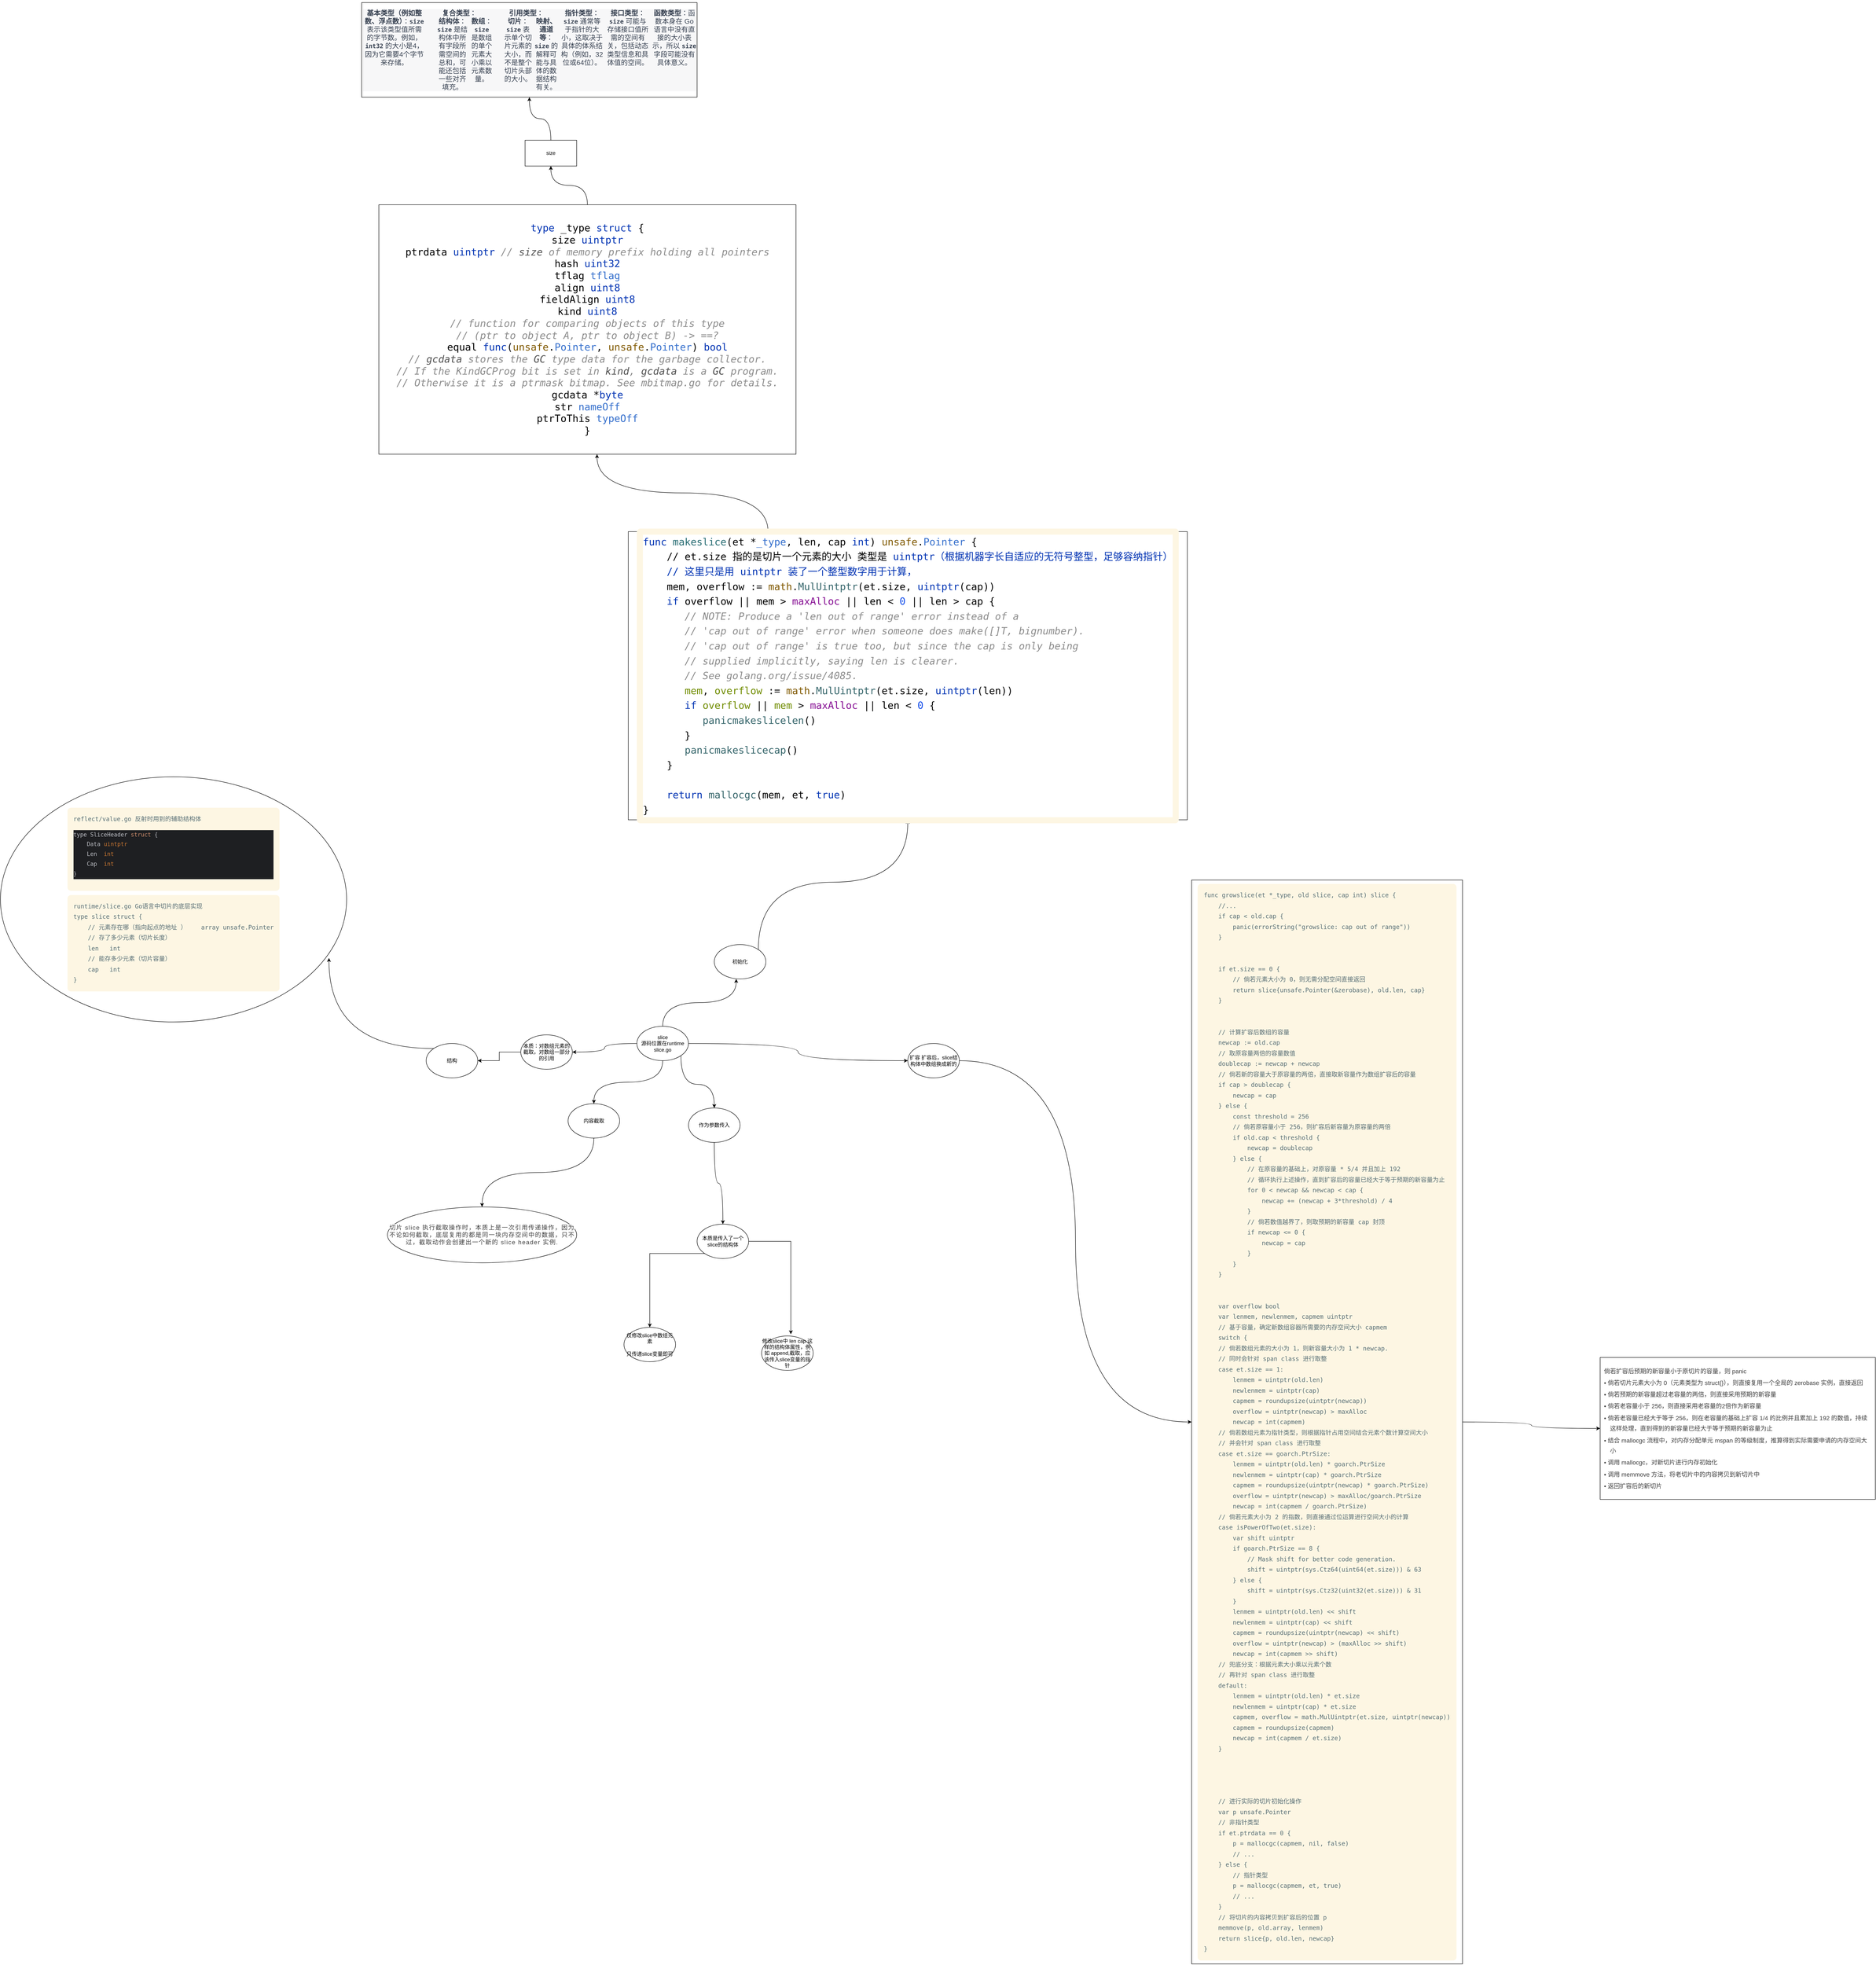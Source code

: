 <mxfile version="23.1.5" type="device">
  <diagram id="YjXWd2C3QgXy0v-CMcwV" name="Page-1">
    <mxGraphModel dx="3458" dy="3198" grid="1" gridSize="10" guides="1" tooltips="1" connect="1" arrows="1" fold="1" page="1" pageScale="1" pageWidth="850" pageHeight="1100" math="0" shadow="0">
      <root>
        <mxCell id="0" />
        <mxCell id="1" parent="0" />
        <mxCell id="4QqiqVwi1cBf87IRrPp7-5" style="edgeStyle=orthogonalEdgeStyle;curved=1;orthogonalLoop=1;jettySize=auto;html=1;exitX=0.5;exitY=0;exitDx=0;exitDy=0;entryX=0.425;entryY=1;entryDx=0;entryDy=0;entryPerimeter=0;" parent="1" source="4QqiqVwi1cBf87IRrPp7-1" target="4QqiqVwi1cBf87IRrPp7-4" edge="1">
          <mxGeometry relative="1" as="geometry" />
        </mxCell>
        <mxCell id="4QqiqVwi1cBf87IRrPp7-17" style="edgeStyle=orthogonalEdgeStyle;curved=1;orthogonalLoop=1;jettySize=auto;html=1;exitX=0;exitY=0.5;exitDx=0;exitDy=0;entryX=1;entryY=0.5;entryDx=0;entryDy=0;" parent="1" source="4QqiqVwi1cBf87IRrPp7-1" target="FjZOOBbh_rfoeGEimOdd-1" edge="1">
          <mxGeometry relative="1" as="geometry" />
        </mxCell>
        <mxCell id="m9XsXD8E_b_i3M8wHN8T-11" style="edgeStyle=orthogonalEdgeStyle;curved=1;orthogonalLoop=1;jettySize=auto;html=1;exitX=0.5;exitY=1;exitDx=0;exitDy=0;entryX=0.5;entryY=0;entryDx=0;entryDy=0;" parent="1" source="4QqiqVwi1cBf87IRrPp7-1" target="m9XsXD8E_b_i3M8wHN8T-10" edge="1">
          <mxGeometry relative="1" as="geometry" />
        </mxCell>
        <mxCell id="m9XsXD8E_b_i3M8wHN8T-16" style="edgeStyle=orthogonalEdgeStyle;curved=1;orthogonalLoop=1;jettySize=auto;html=1;exitX=1;exitY=1;exitDx=0;exitDy=0;" parent="1" source="4QqiqVwi1cBf87IRrPp7-1" target="m9XsXD8E_b_i3M8wHN8T-14" edge="1">
          <mxGeometry relative="1" as="geometry" />
        </mxCell>
        <mxCell id="m9XsXD8E_b_i3M8wHN8T-22" style="edgeStyle=orthogonalEdgeStyle;curved=1;orthogonalLoop=1;jettySize=auto;html=1;exitX=1;exitY=0.5;exitDx=0;exitDy=0;entryX=0;entryY=0.5;entryDx=0;entryDy=0;" parent="1" source="4QqiqVwi1cBf87IRrPp7-1" target="m9XsXD8E_b_i3M8wHN8T-21" edge="1">
          <mxGeometry relative="1" as="geometry" />
        </mxCell>
        <mxCell id="4QqiqVwi1cBf87IRrPp7-1" value="slice&lt;br&gt;源码位置在runtime slice.go" style="ellipse;whiteSpace=wrap;html=1;" parent="1" vertex="1">
          <mxGeometry x="440" y="530" width="120" height="80" as="geometry" />
        </mxCell>
        <mxCell id="4QqiqVwi1cBf87IRrPp7-2" value="&lt;pre style=&quot;margin: 10px 8px ; padding: 1em ; outline: 0px ; max-width: 100% ; color: rgb(88 , 110 , 117) ; background: rgb(253 , 246 , 227) ; font-size: 14px ; text-align: left ; line-height: 1.5 ; font-family: , &amp;quot;blinkmacsystemfont&amp;quot; , &amp;quot;helvetica neue&amp;quot; , &amp;quot;pingfang sc&amp;quot; , &amp;quot;hiragino sans gb&amp;quot; , &amp;quot;microsoft yahei ui&amp;quot; , &amp;quot;microsoft yahei&amp;quot; , &amp;quot;arial&amp;quot; , sans-serif ; overflow-x: auto ; border-radius: 8px ; box-sizing: border-box ; overflow-wrap: break-word&quot;&gt;&lt;code style=&quot;margin: 0px ; padding: 0px ; outline: 0px ; max-width: 100% ; box-sizing: border-box ; word-wrap: break-word ; line-height: 1.75 ; font-family: &amp;quot;menlo&amp;quot; , &amp;quot;operator mono&amp;quot; , &amp;quot;consolas&amp;quot; , &amp;quot;monaco&amp;quot; , monospace&quot;&gt;&lt;span style=&quot;margin: 0px ; padding: 0px ; outline: 0px ; max-width: 100% ; box-sizing: border-box ; word-wrap: break-word&quot;&gt;reflect/value.go 反射时用到的辅助结构体&lt;br&gt;&lt;div style=&quot;background-color:#1e1f22;color:#bcbec4&quot;&gt;&lt;pre style=&quot;font-family:&#39;JetBrains Mono&#39;,monospace;font-size:9.8pt;&quot;&gt;type SliceHeader &lt;span style=&quot;color:#cf8e6d;&quot;&gt;struct &lt;/span&gt;{&lt;br&gt;    Data &lt;span style=&quot;color:#cc7832;&quot;&gt;uintptr&lt;br&gt;&lt;/span&gt;&lt;span style=&quot;color:#cc7832;&quot;&gt;    &lt;/span&gt;Len  &lt;span style=&quot;color:#cc7832;&quot;&gt;int&lt;br&gt;&lt;/span&gt;&lt;span style=&quot;color:#cc7832;&quot;&gt;    &lt;/span&gt;Cap  &lt;span style=&quot;color:#cc7832;&quot;&gt;int&lt;br&gt;&lt;/span&gt;}&lt;/pre&gt;&lt;/div&gt;&lt;/span&gt;&lt;/code&gt;&lt;/pre&gt;&lt;pre style=&quot;margin: 10px 8px ; padding: 1em ; outline: 0px ; max-width: 100% ; color: rgb(88 , 110 , 117) ; background: rgb(253 , 246 , 227) ; font-size: 14px ; text-align: left ; line-height: 1.5 ; font-family: , &amp;quot;blinkmacsystemfont&amp;quot; , &amp;quot;helvetica neue&amp;quot; , &amp;quot;pingfang sc&amp;quot; , &amp;quot;hiragino sans gb&amp;quot; , &amp;quot;microsoft yahei ui&amp;quot; , &amp;quot;microsoft yahei&amp;quot; , &amp;quot;arial&amp;quot; , sans-serif ; overflow-x: auto ; border-radius: 8px ; box-sizing: border-box ; overflow-wrap: break-word&quot;&gt;&lt;code style=&quot;margin: 0px ; padding: 0px ; outline: 0px ; max-width: 100% ; box-sizing: border-box ; word-wrap: break-word ; line-height: 1.75 ; font-family: &amp;quot;menlo&amp;quot; , &amp;quot;operator mono&amp;quot; , &amp;quot;consolas&amp;quot; , &amp;quot;monaco&amp;quot; , monospace&quot;&gt;&lt;span style=&quot;margin: 0px ; padding: 0px ; outline: 0px ; max-width: 100% ; box-sizing: border-box ; word-wrap: break-word&quot;&gt;runtime/slice.go Go语言中切片的底层实现&lt;br&gt;type&amp;nbsp;slice&amp;nbsp;&lt;/span&gt;&lt;span style=&quot;margin: 0px ; padding: 0px ; outline: 0px ; max-width: 100% ; box-sizing: border-box ; word-wrap: break-word&quot;&gt;struct&lt;/span&gt;&lt;span style=&quot;margin: 0px ; padding: 0px ; outline: 0px ; max-width: 100% ; box-sizing: border-box ; word-wrap: break-word&quot;&gt;&amp;nbsp;&lt;/span&gt;&lt;span style=&quot;margin: 0px ; padding: 0px ; outline: 0px ; max-width: 100% ; box-sizing: border-box ; word-wrap: break-word&quot;&gt;{&lt;/span&gt;&lt;br style=&quot;margin: 0px ; padding: 0px ; outline: 0px ; max-width: 100% ; box-sizing: border-box ; word-wrap: break-word&quot;&gt;&lt;span style=&quot;margin: 0px ; padding: 0px ; outline: 0px ; max-width: 100% ; box-sizing: border-box ; word-wrap: break-word&quot;&gt;&amp;nbsp;&amp;nbsp;&amp;nbsp;&amp;nbsp;&lt;/span&gt;//&amp;nbsp;元素存在哪（&lt;/code&gt;指向起点的地址 ）&lt;code style=&quot;margin: 0px ; padding: 0px ; outline: 0px ; max-width: 100% ; box-sizing: border-box ; word-wrap: break-word ; line-height: 1.75 ; font-family: &amp;quot;menlo&amp;quot; , &amp;quot;operator mono&amp;quot; , &amp;quot;consolas&amp;quot; , &amp;quot;monaco&amp;quot; , monospace&quot;&gt;&lt;span style=&quot;margin: 0px ; padding: 0px ; outline: 0px ; max-width: 100% ; box-sizing: border-box ; word-wrap: break-word&quot;&gt;&amp;nbsp;&amp;nbsp;&amp;nbsp;&amp;nbsp;array&amp;nbsp;&lt;/span&gt;&lt;span style=&quot;margin: 0px ; padding: 0px ; outline: 0px ; max-width: 100% ; box-sizing: border-box ; word-wrap: break-word&quot;&gt;unsafe&lt;/span&gt;&lt;span style=&quot;margin: 0px ; padding: 0px ; outline: 0px ; max-width: 100% ; box-sizing: border-box ; word-wrap: break-word&quot;&gt;.&lt;/span&gt;&lt;span style=&quot;margin: 0px ; padding: 0px ; outline: 0px ; max-width: 100% ; box-sizing: border-box ; word-wrap: break-word&quot;&gt;Pointer&lt;/span&gt;&lt;br style=&quot;margin: 0px ; padding: 0px ; outline: 0px ; max-width: 100% ; box-sizing: border-box ; word-wrap: break-word&quot;&gt;&lt;span style=&quot;margin: 0px ; padding: 0px ; outline: 0px ; max-width: 100% ; box-sizing: border-box ; word-wrap: break-word&quot;&gt;&amp;nbsp;&amp;nbsp;&amp;nbsp;&amp;nbsp;&lt;/span&gt;&lt;span style=&quot;margin: 0px ; padding: 0px ; outline: 0px ; max-width: 100% ; box-sizing: border-box ; word-wrap: break-word&quot;&gt;//&amp;nbsp;存了多少元素（切片长度）&lt;/span&gt;&lt;br style=&quot;margin: 0px ; padding: 0px ; outline: 0px ; max-width: 100% ; box-sizing: border-box ; word-wrap: break-word&quot;&gt;&lt;span style=&quot;margin: 0px ; padding: 0px ; outline: 0px ; max-width: 100% ; box-sizing: border-box ; word-wrap: break-word&quot;&gt;&amp;nbsp;&amp;nbsp;&amp;nbsp;&amp;nbsp;len&amp;nbsp;&amp;nbsp;&amp;nbsp;&lt;/span&gt;&lt;span style=&quot;margin: 0px ; padding: 0px ; outline: 0px ; max-width: 100% ; box-sizing: border-box ; word-wrap: break-word&quot;&gt;int&lt;/span&gt;&lt;br style=&quot;margin: 0px ; padding: 0px ; outline: 0px ; max-width: 100% ; box-sizing: border-box ; word-wrap: break-word&quot;&gt;&lt;span style=&quot;margin: 0px ; padding: 0px ; outline: 0px ; max-width: 100% ; box-sizing: border-box ; word-wrap: break-word&quot;&gt;&amp;nbsp;&amp;nbsp;&amp;nbsp;&amp;nbsp;&lt;/span&gt;&lt;span style=&quot;margin: 0px ; padding: 0px ; outline: 0px ; max-width: 100% ; box-sizing: border-box ; word-wrap: break-word&quot;&gt;//&amp;nbsp;能存多少元素（切片容量）&lt;/span&gt;&lt;br style=&quot;margin: 0px ; padding: 0px ; outline: 0px ; max-width: 100% ; box-sizing: border-box ; word-wrap: break-word&quot;&gt;&lt;span style=&quot;margin: 0px ; padding: 0px ; outline: 0px ; max-width: 100% ; box-sizing: border-box ; word-wrap: break-word&quot;&gt;&amp;nbsp;&amp;nbsp;&amp;nbsp;&amp;nbsp;cap&amp;nbsp;&amp;nbsp;&amp;nbsp;&lt;/span&gt;&lt;span style=&quot;margin: 0px ; padding: 0px ; outline: 0px ; max-width: 100% ; box-sizing: border-box ; word-wrap: break-word&quot;&gt;int&lt;/span&gt;&lt;br style=&quot;margin: 0px ; padding: 0px ; outline: 0px ; max-width: 100% ; box-sizing: border-box ; word-wrap: break-word&quot;&gt;&lt;span style=&quot;margin: 0px ; padding: 0px ; outline: 0px ; max-width: 100% ; box-sizing: border-box ; word-wrap: break-word&quot;&gt;}&lt;/span&gt;&lt;/code&gt;&lt;/pre&gt;" style="ellipse;whiteSpace=wrap;html=1;" parent="1" vertex="1">
          <mxGeometry x="-1040" y="-50" width="805" height="570" as="geometry" />
        </mxCell>
        <mxCell id="4QqiqVwi1cBf87IRrPp7-8" style="edgeStyle=orthogonalEdgeStyle;curved=1;orthogonalLoop=1;jettySize=auto;html=1;exitX=1;exitY=0;exitDx=0;exitDy=0;entryX=0.5;entryY=1;entryDx=0;entryDy=0;" parent="1" source="4QqiqVwi1cBf87IRrPp7-4" target="4QqiqVwi1cBf87IRrPp7-7" edge="1">
          <mxGeometry relative="1" as="geometry" />
        </mxCell>
        <mxCell id="4QqiqVwi1cBf87IRrPp7-4" value="初始化" style="ellipse;whiteSpace=wrap;html=1;" parent="1" vertex="1">
          <mxGeometry x="620" y="340" width="120" height="80" as="geometry" />
        </mxCell>
        <mxCell id="4QqiqVwi1cBf87IRrPp7-11" style="edgeStyle=orthogonalEdgeStyle;curved=1;orthogonalLoop=1;jettySize=auto;html=1;exitX=0.25;exitY=0;exitDx=0;exitDy=0;entryX=0.523;entryY=1;entryDx=0;entryDy=0;entryPerimeter=0;" parent="1" source="4QqiqVwi1cBf87IRrPp7-7" target="4QqiqVwi1cBf87IRrPp7-10" edge="1">
          <mxGeometry relative="1" as="geometry" />
        </mxCell>
        <mxCell id="4QqiqVwi1cBf87IRrPp7-7" value="&lt;pre style=&quot;margin: 10px 8px ; padding: 1em ; outline: 0px ; max-width: 100% ; background: rgb(253 , 246 , 227) ; font-size: 14px ; text-align: left ; line-height: 1.5 ; overflow-x: auto ; border-radius: 8px ; box-sizing: border-box ; overflow-wrap: break-word&quot;&gt;&lt;div style=&quot;color: rgb(8 , 8 , 8) ; background-color: rgb(255 , 255 , 255) ; font-family: &amp;#34;courier 10 pitch&amp;#34; , monospace ; font-size: 17.3pt&quot;&gt;&lt;span style=&quot;color: #0033b3&quot;&gt;func &lt;/span&gt;&lt;span style=&quot;color: #286d73&quot;&gt;makeslice&lt;/span&gt;(&lt;span style=&quot;color: #000000&quot;&gt;et &lt;/span&gt;*&lt;span style=&quot;color: #336ecc&quot;&gt;_type&lt;/span&gt;, &lt;span style=&quot;color: #000000&quot;&gt;len&lt;/span&gt;, &lt;span style=&quot;color: #000000&quot;&gt;cap &lt;/span&gt;&lt;span style=&quot;color: #0033b3&quot;&gt;int&lt;/span&gt;) &lt;span style=&quot;color: #805900&quot;&gt;unsafe&lt;/span&gt;.&lt;span style=&quot;color: #336ecc&quot;&gt;Pointer &lt;/span&gt;{&lt;/div&gt;&lt;div style=&quot;color: rgb(8 , 8 , 8) ; background-color: rgb(255 , 255 , 255) ; font-family: &amp;#34;courier 10 pitch&amp;#34; , monospace ; font-size: 17.3pt&quot;&gt;    // &lt;span style=&quot;font-size: 23.067px ; color: rgb(0 , 0 , 0)&quot;&gt;et&lt;/span&gt;&lt;span style=&quot;font-size: 23.067px&quot;&gt;.&lt;/span&gt;&lt;span style=&quot;font-size: 23.067px ; color: rgb(0 , 0 , 0)&quot;&gt;size 指的是切片一个元素的大小 类型是 &lt;/span&gt;&lt;span style=&quot;color: rgb(0 , 51 , 179) ; font-family: &amp;#34;courier 10 pitch&amp;#34; , monospace ; font-size: 17.3pt&quot;&gt;uintptr（根据机器字长自适应的无符号整型，足够容纳指针&lt;/span&gt;&lt;span style=&quot;color: rgb(0 , 51 , 179) ; font-size: 17.3pt ; white-space: normal&quot;&gt;）&lt;/span&gt;&lt;/div&gt;&lt;div style=&quot;color: rgb(8 , 8 , 8) ; background-color: rgb(255 , 255 , 255) ; font-family: &amp;#34;courier 10 pitch&amp;#34; , monospace ; font-size: 17.3pt&quot;&gt;&lt;span style=&quot;color: rgb(0 , 51 , 179) ; font-size: 17.3pt ; white-space: normal&quot;&gt;&amp;nbsp; &amp;nbsp; // 这里只是用 uintptr 装了一个整型数字用于计算，&lt;/span&gt;&lt;/div&gt;&lt;div style=&quot;color: rgb(8 , 8 , 8) ; background-color: rgb(255 , 255 , 255) ; font-family: &amp;#34;courier 10 pitch&amp;#34; , monospace ; font-size: 17.3pt&quot;&gt;    &lt;span style=&quot;color: #000000&quot;&gt;mem&lt;/span&gt;, &lt;span style=&quot;color: #000000&quot;&gt;overflow &lt;/span&gt;:= &lt;span style=&quot;color: #805900&quot;&gt;math&lt;/span&gt;.&lt;span style=&quot;color: #36666b&quot;&gt;MulUintptr&lt;/span&gt;(&lt;span style=&quot;color: #000000&quot;&gt;et&lt;/span&gt;.&lt;span style=&quot;color: #000000&quot;&gt;size&lt;/span&gt;, &lt;span style=&quot;color: #0033b3&quot;&gt;uintptr&lt;/span&gt;(&lt;span style=&quot;color: #000000&quot;&gt;cap&lt;/span&gt;))&lt;br&gt;    &lt;span style=&quot;color: #0033b3&quot;&gt;if &lt;/span&gt;&lt;span style=&quot;color: #000000&quot;&gt;overflow &lt;/span&gt;|| &lt;span style=&quot;color: #000000&quot;&gt;mem &lt;/span&gt;&amp;gt; &lt;span style=&quot;color: #871094&quot;&gt;maxAlloc &lt;/span&gt;|| &lt;span style=&quot;color: #000000&quot;&gt;len &lt;/span&gt;&amp;lt; &lt;span style=&quot;color: #1750eb&quot;&gt;0 &lt;/span&gt;|| &lt;span style=&quot;color: #000000&quot;&gt;len &lt;/span&gt;&amp;gt; &lt;span style=&quot;color: #000000&quot;&gt;cap &lt;/span&gt;{&lt;br&gt;       &lt;span style=&quot;color: #8c8c8c ; font-style: italic&quot;&gt;// NOTE: Produce a &#39;len out of range&#39; error instead of a&lt;br&gt;&lt;/span&gt;&lt;span style=&quot;color: #8c8c8c ; font-style: italic&quot;&gt;       // &#39;cap out of range&#39; error when someone does make([]T, bignumber).&lt;br&gt;&lt;/span&gt;&lt;span style=&quot;color: #8c8c8c ; font-style: italic&quot;&gt;       // &#39;cap out of range&#39; is true too, but since the cap is only being&lt;br&gt;&lt;/span&gt;&lt;span style=&quot;color: #8c8c8c ; font-style: italic&quot;&gt;       // supplied implicitly, saying len is clearer.&lt;br&gt;&lt;/span&gt;&lt;span style=&quot;color: #8c8c8c ; font-style: italic&quot;&gt;       // See golang.org/issue/4085.&lt;br&gt;&lt;/span&gt;&lt;span style=&quot;color: #8c8c8c ; font-style: italic&quot;&gt;       &lt;/span&gt;&lt;span style=&quot;color: #708c00&quot;&gt;mem&lt;/span&gt;, &lt;span style=&quot;color: #708c00&quot;&gt;overflow &lt;/span&gt;:= &lt;span style=&quot;color: #805900&quot;&gt;math&lt;/span&gt;.&lt;span style=&quot;color: #36666b&quot;&gt;MulUintptr&lt;/span&gt;(&lt;span style=&quot;color: #000000&quot;&gt;et&lt;/span&gt;.&lt;span style=&quot;color: #000000&quot;&gt;size&lt;/span&gt;, &lt;span style=&quot;color: #0033b3&quot;&gt;uintptr&lt;/span&gt;(&lt;span style=&quot;color: #000000&quot;&gt;len&lt;/span&gt;))&lt;br&gt;       &lt;span style=&quot;color: #0033b3&quot;&gt;if &lt;/span&gt;&lt;span style=&quot;color: #708c00&quot;&gt;overflow &lt;/span&gt;|| &lt;span style=&quot;color: #708c00&quot;&gt;mem &lt;/span&gt;&amp;gt; &lt;span style=&quot;color: #871094&quot;&gt;maxAlloc &lt;/span&gt;|| &lt;span style=&quot;color: #000000&quot;&gt;len &lt;/span&gt;&amp;lt; &lt;span style=&quot;color: #1750eb&quot;&gt;0 &lt;/span&gt;{&lt;br&gt;          &lt;span style=&quot;color: #36666b&quot;&gt;panicmakeslicelen&lt;/span&gt;()&lt;br&gt;       }&lt;br&gt;       &lt;span style=&quot;color: #36666b&quot;&gt;panicmakeslicecap&lt;/span&gt;()&lt;br&gt;    }&lt;br&gt;&lt;br&gt;    &lt;span style=&quot;color: #0033b3&quot;&gt;return &lt;/span&gt;&lt;span style=&quot;color: #36666b&quot;&gt;mallocgc&lt;/span&gt;(&lt;span style=&quot;color: #000000&quot;&gt;mem&lt;/span&gt;, &lt;span style=&quot;color: #000000&quot;&gt;et&lt;/span&gt;, &lt;span style=&quot;color: #0033b3&quot;&gt;true&lt;/span&gt;)&lt;br&gt;}&lt;/div&gt;&lt;/pre&gt;" style="rounded=0;whiteSpace=wrap;html=1;" parent="1" vertex="1">
          <mxGeometry x="420" y="-620" width="1300" height="670" as="geometry" />
        </mxCell>
        <mxCell id="4QqiqVwi1cBf87IRrPp7-14" style="edgeStyle=orthogonalEdgeStyle;curved=1;orthogonalLoop=1;jettySize=auto;html=1;exitX=0.5;exitY=0;exitDx=0;exitDy=0;entryX=0.5;entryY=1;entryDx=0;entryDy=0;" parent="1" source="4QqiqVwi1cBf87IRrPp7-10" target="4QqiqVwi1cBf87IRrPp7-13" edge="1">
          <mxGeometry relative="1" as="geometry" />
        </mxCell>
        <mxCell id="4QqiqVwi1cBf87IRrPp7-10" value="&lt;div style=&quot;background-color: rgb(255 , 255 , 255) ; color: rgb(8 , 8 , 8) ; font-family: &amp;#34;courier 10 pitch&amp;#34; , monospace ; font-size: 17.3pt&quot;&gt;&lt;span style=&quot;color: #0033b3&quot;&gt;type &lt;/span&gt;&lt;span style=&quot;color: #000000&quot;&gt;_type &lt;/span&gt;&lt;span style=&quot;color: #0033b3&quot;&gt;struct &lt;/span&gt;{&lt;br&gt;    &lt;span style=&quot;color: #000000&quot;&gt;size       &lt;/span&gt;&lt;span style=&quot;color: #0033b3&quot;&gt;uintptr&lt;br&gt;&lt;/span&gt;&lt;span style=&quot;color: #0033b3&quot;&gt;    &lt;/span&gt;&lt;span style=&quot;color: #000000&quot;&gt;ptrdata    &lt;/span&gt;&lt;span style=&quot;color: #0033b3&quot;&gt;uintptr &lt;/span&gt;&lt;span style=&quot;color: #8c8c8c ; font-style: italic&quot;&gt;// &lt;/span&gt;&lt;span style=&quot;color: #525252 ; font-style: italic&quot;&gt;size&lt;/span&gt;&lt;span style=&quot;color: #8c8c8c ; font-style: italic&quot;&gt; of memory prefix holding all pointers&lt;br&gt;&lt;/span&gt;&lt;span style=&quot;color: #8c8c8c ; font-style: italic&quot;&gt;    &lt;/span&gt;&lt;span style=&quot;color: #000000&quot;&gt;hash       &lt;/span&gt;&lt;span style=&quot;color: #0033b3&quot;&gt;uint32&lt;br&gt;&lt;/span&gt;&lt;span style=&quot;color: #0033b3&quot;&gt;    &lt;/span&gt;&lt;span style=&quot;color: #000000&quot;&gt;tflag      &lt;/span&gt;&lt;span style=&quot;color: #336ecc&quot;&gt;tflag&lt;br&gt;&lt;/span&gt;&lt;span style=&quot;color: #336ecc&quot;&gt;    &lt;/span&gt;&lt;span style=&quot;color: #000000&quot;&gt;align      &lt;/span&gt;&lt;span style=&quot;color: #0033b3&quot;&gt;uint8&lt;br&gt;&lt;/span&gt;&lt;span style=&quot;color: #0033b3&quot;&gt;    &lt;/span&gt;&lt;span style=&quot;color: #000000&quot;&gt;fieldAlign &lt;/span&gt;&lt;span style=&quot;color: #0033b3&quot;&gt;uint8&lt;br&gt;&lt;/span&gt;&lt;span style=&quot;color: #0033b3&quot;&gt;    &lt;/span&gt;&lt;span style=&quot;color: #000000&quot;&gt;kind       &lt;/span&gt;&lt;span style=&quot;color: #0033b3&quot;&gt;uint8&lt;br&gt;&lt;/span&gt;&lt;span style=&quot;color: #0033b3&quot;&gt;    &lt;/span&gt;&lt;span style=&quot;color: #8c8c8c ; font-style: italic&quot;&gt;// function for comparing objects of this type&lt;br&gt;&lt;/span&gt;&lt;span style=&quot;color: #8c8c8c ; font-style: italic&quot;&gt;    // (ptr to object A, ptr to object B) -&amp;gt; ==?&lt;br&gt;&lt;/span&gt;&lt;span style=&quot;color: #8c8c8c ; font-style: italic&quot;&gt;    &lt;/span&gt;&lt;span style=&quot;color: #000000&quot;&gt;equal &lt;/span&gt;&lt;span style=&quot;color: #0033b3&quot;&gt;func&lt;/span&gt;(&lt;span style=&quot;color: #805900&quot;&gt;unsafe&lt;/span&gt;.&lt;span style=&quot;color: #336ecc&quot;&gt;Pointer&lt;/span&gt;, &lt;span style=&quot;color: #805900&quot;&gt;unsafe&lt;/span&gt;.&lt;span style=&quot;color: #336ecc&quot;&gt;Pointer&lt;/span&gt;) &lt;span style=&quot;color: #0033b3&quot;&gt;bool&lt;br&gt;&lt;/span&gt;&lt;span style=&quot;color: #0033b3&quot;&gt;    &lt;/span&gt;&lt;span style=&quot;color: #8c8c8c ; font-style: italic&quot;&gt;// &lt;/span&gt;&lt;span style=&quot;color: #525252 ; font-style: italic&quot;&gt;gcdata&lt;/span&gt;&lt;span style=&quot;color: #8c8c8c ; font-style: italic&quot;&gt; stores the &lt;/span&gt;&lt;span style=&quot;color: #525252 ; font-style: italic&quot;&gt;GC&lt;/span&gt;&lt;span style=&quot;color: #8c8c8c ; font-style: italic&quot;&gt; type data for the garbage collector.&lt;br&gt;&lt;/span&gt;&lt;span style=&quot;color: #8c8c8c ; font-style: italic&quot;&gt;    // If the KindGCProg bit is set in &lt;/span&gt;&lt;span style=&quot;color: #525252 ; font-style: italic&quot;&gt;kind&lt;/span&gt;&lt;span style=&quot;color: #8c8c8c ; font-style: italic&quot;&gt;, &lt;/span&gt;&lt;span style=&quot;color: #525252 ; font-style: italic&quot;&gt;gcdata&lt;/span&gt;&lt;span style=&quot;color: #8c8c8c ; font-style: italic&quot;&gt; is a &lt;/span&gt;&lt;span style=&quot;color: #525252 ; font-style: italic&quot;&gt;GC&lt;/span&gt;&lt;span style=&quot;color: #8c8c8c ; font-style: italic&quot;&gt; program.&lt;br&gt;&lt;/span&gt;&lt;span style=&quot;color: #8c8c8c ; font-style: italic&quot;&gt;    // Otherwise it is a ptrmask bitmap. See mbitmap.go for details.&lt;br&gt;&lt;/span&gt;&lt;span style=&quot;color: #8c8c8c ; font-style: italic&quot;&gt;    &lt;/span&gt;&lt;span style=&quot;color: #000000&quot;&gt;gcdata    &lt;/span&gt;*&lt;span style=&quot;color: #0033b3&quot;&gt;byte&lt;br&gt;&lt;/span&gt;&lt;span style=&quot;color: #0033b3&quot;&gt;    &lt;/span&gt;&lt;span style=&quot;color: #000000&quot;&gt;str       &lt;/span&gt;&lt;span style=&quot;color: #336ecc&quot;&gt;nameOff&lt;br&gt;&lt;/span&gt;&lt;span style=&quot;color: #336ecc&quot;&gt;    &lt;/span&gt;&lt;span style=&quot;color: #000000&quot;&gt;ptrToThis &lt;/span&gt;&lt;span style=&quot;color: #336ecc&quot;&gt;typeOff&lt;br&gt;&lt;/span&gt;}&lt;/div&gt;" style="rounded=0;whiteSpace=wrap;html=1;" parent="1" vertex="1">
          <mxGeometry x="-160" y="-1380" width="970" height="580" as="geometry" />
        </mxCell>
        <mxCell id="4QqiqVwi1cBf87IRrPp7-12" value="&lt;ol style=&quot;border: 0px solid rgb(217 , 217 , 227) ; box-sizing: border-box ; list-style: none ; margin: 1.25em 0px ; padding: 0px ; display: flex ; color: rgb(55 , 65 , 81) ; font-family: , , , , &amp;#34;segoe ui&amp;#34; , &amp;#34;roboto&amp;#34; , &amp;#34;ubuntu&amp;#34; , &amp;#34;cantarell&amp;#34; , &amp;#34;noto sans&amp;#34; , sans-serif , &amp;#34;helvetica neue&amp;#34; , &amp;#34;arial&amp;#34; , &amp;#34;apple color emoji&amp;#34; , &amp;#34;segoe ui emoji&amp;#34; , &amp;#34;segoe ui symbol&amp;#34; , &amp;#34;noto color emoji&amp;#34; ; font-size: 16px ; background-color: rgb(247 , 247 , 248)&quot;&gt;&lt;li style=&quot;border: 0px solid rgb(217 , 217 , 227) ; box-sizing: border-box ; margin-bottom: 0px ; margin-top: 0px ; padding-left: 0.375em ; display: block ; min-height: 28px&quot;&gt;&lt;p style=&quot;border: 0px solid rgb(217 , 217 , 227) ; box-sizing: border-box ; margin: 0px&quot;&gt;&lt;span style=&quot;border: 0px solid rgb(217 , 217 , 227) ; box-sizing: border-box ; font-weight: 600&quot;&gt;基本类型（例如整数、浮点数）&lt;/span&gt;：&lt;code style=&quot;border: 0px solid rgb(217 , 217 , 227) ; box-sizing: border-box ; font-family: &amp;#34;söhne mono&amp;#34; , &amp;#34;monaco&amp;#34; , &amp;#34;andale mono&amp;#34; , &amp;#34;ubuntu mono&amp;#34; , monospace &amp;#34;important&amp;#34; ; font-size: 0.875em ; font-weight: 600&quot;&gt;size&lt;/code&gt; 表示该类型值所需的字节数。例如，&lt;code style=&quot;border: 0px solid rgb(217 , 217 , 227) ; box-sizing: border-box ; font-family: &amp;#34;söhne mono&amp;#34; , &amp;#34;monaco&amp;#34; , &amp;#34;andale mono&amp;#34; , &amp;#34;ubuntu mono&amp;#34; , monospace &amp;#34;important&amp;#34; ; font-size: 0.875em ; font-weight: 600&quot;&gt;int32&lt;/code&gt; 的大小是4，因为它需要4个字节来存储。&lt;/p&gt;&lt;/li&gt;&lt;li style=&quot;border: 0px solid rgb(217 , 217 , 227) ; box-sizing: border-box ; margin-bottom: 0px ; margin-top: 0px ; padding-left: 0.375em ; display: block ; min-height: 28px&quot;&gt;&lt;p style=&quot;border: 0px solid rgb(217 , 217 , 227) ; box-sizing: border-box ; margin: 0px&quot;&gt;&lt;span style=&quot;border: 0px solid rgb(217 , 217 , 227) ; box-sizing: border-box ; font-weight: 600&quot;&gt;复合类型&lt;/span&gt;：&lt;/p&gt;&lt;ul style=&quot;border: 0px solid rgb(217 , 217 , 227) ; box-sizing: border-box ; list-style: disc ; margin: 0px 0px 0px 1rem ; padding: 0px ; display: flex&quot;&gt;&lt;li style=&quot;border: 0px solid rgb(217 , 217 , 227) ; box-sizing: border-box ; margin: 0px ; padding-left: 0.375em ; display: block ; min-height: 28px&quot;&gt;&lt;span style=&quot;border: 0px solid rgb(217 , 217 , 227) ; box-sizing: border-box ; font-weight: 600&quot;&gt;结构体&lt;/span&gt;：&lt;code style=&quot;border: 0px solid rgb(217 , 217 , 227) ; box-sizing: border-box ; font-family: &amp;#34;söhne mono&amp;#34; , &amp;#34;monaco&amp;#34; , &amp;#34;andale mono&amp;#34; , &amp;#34;ubuntu mono&amp;#34; , monospace &amp;#34;important&amp;#34; ; font-size: 0.875em ; font-weight: 600&quot;&gt;size&lt;/code&gt; 是结构体中所有字段所需空间的总和，可能还包括一些对齐填充。&lt;/li&gt;&lt;li style=&quot;border: 0px solid rgb(217 , 217 , 227) ; box-sizing: border-box ; margin: 0px ; padding-left: 0.375em ; display: block ; min-height: 28px&quot;&gt;&lt;span style=&quot;border: 0px solid rgb(217 , 217 , 227) ; box-sizing: border-box ; font-weight: 600&quot;&gt;数组&lt;/span&gt;：&lt;code style=&quot;border: 0px solid rgb(217 , 217 , 227) ; box-sizing: border-box ; font-family: &amp;#34;söhne mono&amp;#34; , &amp;#34;monaco&amp;#34; , &amp;#34;andale mono&amp;#34; , &amp;#34;ubuntu mono&amp;#34; , monospace &amp;#34;important&amp;#34; ; font-size: 0.875em ; font-weight: 600&quot;&gt;size&lt;/code&gt; 是数组的单个元素大小乘以元素数量。&lt;/li&gt;&lt;/ul&gt;&lt;/li&gt;&lt;li style=&quot;border: 0px solid rgb(217 , 217 , 227) ; box-sizing: border-box ; margin-bottom: 0px ; margin-top: 0px ; padding-left: 0.375em ; display: block ; min-height: 28px&quot;&gt;&lt;p style=&quot;border: 0px solid rgb(217 , 217 , 227) ; box-sizing: border-box ; margin: 0px&quot;&gt;&lt;span style=&quot;border: 0px solid rgb(217 , 217 , 227) ; box-sizing: border-box ; font-weight: 600&quot;&gt;引用类型&lt;/span&gt;：&lt;/p&gt;&lt;ul style=&quot;border: 0px solid rgb(217 , 217 , 227) ; box-sizing: border-box ; list-style: disc ; margin: 0px 0px 0px 1rem ; padding: 0px ; display: flex&quot;&gt;&lt;li style=&quot;border: 0px solid rgb(217 , 217 , 227) ; box-sizing: border-box ; margin: 0px ; padding-left: 0.375em ; display: block ; min-height: 28px&quot;&gt;&lt;span style=&quot;border: 0px solid rgb(217 , 217 , 227) ; box-sizing: border-box ; font-weight: 600&quot;&gt;切片&lt;/span&gt;：&lt;code style=&quot;border: 0px solid rgb(217 , 217 , 227) ; box-sizing: border-box ; font-family: &amp;#34;söhne mono&amp;#34; , &amp;#34;monaco&amp;#34; , &amp;#34;andale mono&amp;#34; , &amp;#34;ubuntu mono&amp;#34; , monospace &amp;#34;important&amp;#34; ; font-size: 0.875em ; font-weight: 600&quot;&gt;size&lt;/code&gt; 表示单个切片元素的大小，而不是整个切片头部的大小。&lt;/li&gt;&lt;li style=&quot;border: 0px solid rgb(217 , 217 , 227) ; box-sizing: border-box ; margin: 0px ; padding-left: 0.375em ; display: block ; min-height: 28px&quot;&gt;&lt;span style=&quot;border: 0px solid rgb(217 , 217 , 227) ; box-sizing: border-box ; font-weight: 600&quot;&gt;映射、通道等&lt;/span&gt;：&lt;code style=&quot;border: 0px solid rgb(217 , 217 , 227) ; box-sizing: border-box ; font-family: &amp;#34;söhne mono&amp;#34; , &amp;#34;monaco&amp;#34; , &amp;#34;andale mono&amp;#34; , &amp;#34;ubuntu mono&amp;#34; , monospace &amp;#34;important&amp;#34; ; font-size: 0.875em ; font-weight: 600&quot;&gt;size&lt;/code&gt; 的解释可能与具体的数据结构有关。&lt;/li&gt;&lt;/ul&gt;&lt;/li&gt;&lt;li style=&quot;border: 0px solid rgb(217 , 217 , 227) ; box-sizing: border-box ; margin-bottom: 0px ; margin-top: 0px ; padding-left: 0.375em ; display: block ; min-height: 28px&quot;&gt;&lt;p style=&quot;border: 0px solid rgb(217 , 217 , 227) ; box-sizing: border-box ; margin: 0px&quot;&gt;&lt;span style=&quot;border: 0px solid rgb(217 , 217 , 227) ; box-sizing: border-box ; font-weight: 600&quot;&gt;指针类型&lt;/span&gt;：&lt;code style=&quot;border: 0px solid rgb(217 , 217 , 227) ; box-sizing: border-box ; font-family: &amp;#34;söhne mono&amp;#34; , &amp;#34;monaco&amp;#34; , &amp;#34;andale mono&amp;#34; , &amp;#34;ubuntu mono&amp;#34; , monospace &amp;#34;important&amp;#34; ; font-size: 0.875em ; font-weight: 600&quot;&gt;size&lt;/code&gt; 通常等于指针的大小，这取决于具体的体系结构（例如，32位或64位）。&lt;/p&gt;&lt;/li&gt;&lt;li style=&quot;border: 0px solid rgb(217 , 217 , 227) ; box-sizing: border-box ; margin-bottom: 0px ; margin-top: 0px ; padding-left: 0.375em ; display: block ; min-height: 28px&quot;&gt;&lt;p style=&quot;border: 0px solid rgb(217 , 217 , 227) ; box-sizing: border-box ; margin: 0px&quot;&gt;&lt;span style=&quot;border: 0px solid rgb(217 , 217 , 227) ; box-sizing: border-box ; font-weight: 600&quot;&gt;接口类型&lt;/span&gt;：&lt;code style=&quot;border: 0px solid rgb(217 , 217 , 227) ; box-sizing: border-box ; font-family: &amp;#34;söhne mono&amp;#34; , &amp;#34;monaco&amp;#34; , &amp;#34;andale mono&amp;#34; , &amp;#34;ubuntu mono&amp;#34; , monospace &amp;#34;important&amp;#34; ; font-size: 0.875em ; font-weight: 600&quot;&gt;size&lt;/code&gt; 可能与存储接口值所需的空间有关，包括动态类型信息和具体值的空间。&lt;/p&gt;&lt;/li&gt;&lt;li style=&quot;border: 0px solid rgb(217 , 217 , 227) ; box-sizing: border-box ; margin-bottom: 0px ; margin-top: 0px ; padding-left: 0.375em ; display: block ; min-height: 28px&quot;&gt;&lt;p style=&quot;border: 0px solid rgb(217 , 217 , 227) ; box-sizing: border-box ; margin: 0px&quot;&gt;&lt;span style=&quot;border: 0px solid rgb(217 , 217 , 227) ; box-sizing: border-box ; font-weight: 600&quot;&gt;函数类型&lt;/span&gt;：函数本身在 Go 语言中没有直接的大小表示，所以 &lt;code style=&quot;border: 0px solid rgb(217 , 217 , 227) ; box-sizing: border-box ; font-family: &amp;#34;söhne mono&amp;#34; , &amp;#34;monaco&amp;#34; , &amp;#34;andale mono&amp;#34; , &amp;#34;ubuntu mono&amp;#34; , monospace &amp;#34;important&amp;#34; ; font-size: 0.875em ; font-weight: 600&quot;&gt;size&lt;/code&gt; 字段可能没有具体意义。&lt;/p&gt;&lt;/li&gt;&lt;/ol&gt;" style="rounded=0;whiteSpace=wrap;html=1;" parent="1" vertex="1">
          <mxGeometry x="-200" y="-1850" width="780" height="220" as="geometry" />
        </mxCell>
        <mxCell id="4QqiqVwi1cBf87IRrPp7-15" style="edgeStyle=orthogonalEdgeStyle;curved=1;orthogonalLoop=1;jettySize=auto;html=1;exitX=0.5;exitY=0;exitDx=0;exitDy=0;" parent="1" source="4QqiqVwi1cBf87IRrPp7-13" target="4QqiqVwi1cBf87IRrPp7-12" edge="1">
          <mxGeometry relative="1" as="geometry" />
        </mxCell>
        <mxCell id="4QqiqVwi1cBf87IRrPp7-13" value="size" style="rounded=0;whiteSpace=wrap;html=1;" parent="1" vertex="1">
          <mxGeometry x="180" y="-1530" width="120" height="60" as="geometry" />
        </mxCell>
        <mxCell id="4QqiqVwi1cBf87IRrPp7-19" style="edgeStyle=orthogonalEdgeStyle;curved=1;orthogonalLoop=1;jettySize=auto;html=1;exitX=0;exitY=0;exitDx=0;exitDy=0;entryX=0.949;entryY=0.739;entryDx=0;entryDy=0;entryPerimeter=0;" parent="1" source="4QqiqVwi1cBf87IRrPp7-16" target="4QqiqVwi1cBf87IRrPp7-2" edge="1">
          <mxGeometry relative="1" as="geometry" />
        </mxCell>
        <mxCell id="4QqiqVwi1cBf87IRrPp7-16" value="结构" style="ellipse;whiteSpace=wrap;html=1;" parent="1" vertex="1">
          <mxGeometry x="-50" y="570" width="120" height="80" as="geometry" />
        </mxCell>
        <mxCell id="m9XsXD8E_b_i3M8wHN8T-13" style="edgeStyle=orthogonalEdgeStyle;curved=1;orthogonalLoop=1;jettySize=auto;html=1;exitX=0.5;exitY=1;exitDx=0;exitDy=0;entryX=0.5;entryY=0;entryDx=0;entryDy=0;" parent="1" source="m9XsXD8E_b_i3M8wHN8T-10" target="m9XsXD8E_b_i3M8wHN8T-12" edge="1">
          <mxGeometry relative="1" as="geometry" />
        </mxCell>
        <mxCell id="m9XsXD8E_b_i3M8wHN8T-10" value="内容截取" style="ellipse;whiteSpace=wrap;html=1;" parent="1" vertex="1">
          <mxGeometry x="280" y="710" width="120" height="80" as="geometry" />
        </mxCell>
        <mxCell id="m9XsXD8E_b_i3M8wHN8T-12" value="&lt;span style=&quot;color: rgb(63 , 63 , 63) ; font-family: , &amp;#34;blinkmacsystemfont&amp;#34; , &amp;#34;helvetica neue&amp;#34; , &amp;#34;pingfang sc&amp;#34; , &amp;#34;hiragino sans gb&amp;#34; , &amp;#34;microsoft yahei ui&amp;#34; , &amp;#34;microsoft yahei&amp;#34; , &amp;#34;arial&amp;#34; , sans-serif ; font-size: 14px ; letter-spacing: 1.4px ; text-align: left ; background-color: rgb(255 , 255 , 255)&quot;&gt;切片 slice 执行截取操作时，本质上是一次引用传递操作，因为不论如何截取，底层复用的都是同一块内存空间中的数据，只不过，截取动作会创建出一个新的 slice header 实例.&lt;/span&gt;" style="ellipse;whiteSpace=wrap;html=1;" parent="1" vertex="1">
          <mxGeometry x="-140" y="950" width="440" height="130" as="geometry" />
        </mxCell>
        <mxCell id="m9XsXD8E_b_i3M8wHN8T-19" style="edgeStyle=orthogonalEdgeStyle;curved=1;orthogonalLoop=1;jettySize=auto;html=1;exitX=0.5;exitY=1;exitDx=0;exitDy=0;entryX=0.5;entryY=0;entryDx=0;entryDy=0;" parent="1" source="m9XsXD8E_b_i3M8wHN8T-14" target="FjZOOBbh_rfoeGEimOdd-3" edge="1">
          <mxGeometry relative="1" as="geometry">
            <mxPoint x="620" y="930" as="targetPoint" />
          </mxGeometry>
        </mxCell>
        <mxCell id="m9XsXD8E_b_i3M8wHN8T-14" value="作为参数传入" style="ellipse;whiteSpace=wrap;html=1;" parent="1" vertex="1">
          <mxGeometry x="560" y="720" width="120" height="80" as="geometry" />
        </mxCell>
        <mxCell id="m9XsXD8E_b_i3M8wHN8T-25" style="edgeStyle=orthogonalEdgeStyle;curved=1;orthogonalLoop=1;jettySize=auto;html=1;exitX=1;exitY=0.5;exitDx=0;exitDy=0;" parent="1" source="m9XsXD8E_b_i3M8wHN8T-21" target="m9XsXD8E_b_i3M8wHN8T-24" edge="1">
          <mxGeometry relative="1" as="geometry" />
        </mxCell>
        <mxCell id="m9XsXD8E_b_i3M8wHN8T-21" value="扩容 扩容后，slice结构体中数组换成新的" style="ellipse;whiteSpace=wrap;html=1;" parent="1" vertex="1">
          <mxGeometry x="1070" y="570" width="120" height="80" as="geometry" />
        </mxCell>
        <mxCell id="m9XsXD8E_b_i3M8wHN8T-27" style="edgeStyle=orthogonalEdgeStyle;curved=1;orthogonalLoop=1;jettySize=auto;html=1;exitX=1;exitY=0.5;exitDx=0;exitDy=0;entryX=0;entryY=0.5;entryDx=0;entryDy=0;" parent="1" source="m9XsXD8E_b_i3M8wHN8T-24" target="m9XsXD8E_b_i3M8wHN8T-26" edge="1">
          <mxGeometry relative="1" as="geometry" />
        </mxCell>
        <mxCell id="m9XsXD8E_b_i3M8wHN8T-24" value="&lt;pre style=&quot;margin: 10px 8px ; padding: 1em ; outline: 0px ; max-width: 100% ; color: rgb(88 , 110 , 117) ; background: rgb(253 , 246 , 227) ; font-size: 14px ; text-align: left ; line-height: 1.5 ; font-family: , &amp;#34;blinkmacsystemfont&amp;#34; , &amp;#34;helvetica neue&amp;#34; , &amp;#34;pingfang sc&amp;#34; , &amp;#34;hiragino sans gb&amp;#34; , &amp;#34;microsoft yahei ui&amp;#34; , &amp;#34;microsoft yahei&amp;#34; , &amp;#34;arial&amp;#34; , sans-serif ; overflow-x: auto ; border-radius: 8px ; box-sizing: border-box ; overflow-wrap: break-word&quot;&gt;&lt;code style=&quot;margin: 0px ; padding: 0px ; outline: 0px ; max-width: 100% ; box-sizing: border-box ; word-wrap: break-word ; line-height: 1.75 ; font-family: &amp;#34;menlo&amp;#34; , &amp;#34;operator mono&amp;#34; , &amp;#34;consolas&amp;#34; , &amp;#34;monaco&amp;#34; , monospace&quot;&gt;&lt;span style=&quot;margin: 0px ; padding: 0px ; outline: 0px ; max-width: 100% ; box-sizing: border-box ; word-wrap: break-word&quot;&gt;func&amp;nbsp;growslice&lt;/span&gt;&lt;span style=&quot;margin: 0px ; padding: 0px ; outline: 0px ; max-width: 100% ; box-sizing: border-box ; word-wrap: break-word&quot;&gt;(&lt;/span&gt;&lt;span style=&quot;margin: 0px ; padding: 0px ; outline: 0px ; max-width: 100% ; box-sizing: border-box ; word-wrap: break-word&quot;&gt;et&amp;nbsp;&lt;/span&gt;&lt;span style=&quot;margin: 0px ; padding: 0px ; outline: 0px ; max-width: 100% ; box-sizing: border-box ; word-wrap: break-word&quot;&gt;*&lt;/span&gt;&lt;span style=&quot;margin: 0px ; padding: 0px ; outline: 0px ; max-width: 100% ; box-sizing: border-box ; word-wrap: break-word&quot;&gt;_type&lt;/span&gt;&lt;span style=&quot;margin: 0px ; padding: 0px ; outline: 0px ; max-width: 100% ; box-sizing: border-box ; word-wrap: break-word&quot;&gt;,&lt;/span&gt;&lt;span style=&quot;margin: 0px ; padding: 0px ; outline: 0px ; max-width: 100% ; box-sizing: border-box ; word-wrap: break-word&quot;&gt;&amp;nbsp;old&amp;nbsp;slice&lt;/span&gt;&lt;span style=&quot;margin: 0px ; padding: 0px ; outline: 0px ; max-width: 100% ; box-sizing: border-box ; word-wrap: break-word&quot;&gt;,&lt;/span&gt;&lt;span style=&quot;margin: 0px ; padding: 0px ; outline: 0px ; max-width: 100% ; box-sizing: border-box ; word-wrap: break-word&quot;&gt;&amp;nbsp;cap&amp;nbsp;&lt;/span&gt;&lt;span style=&quot;margin: 0px ; padding: 0px ; outline: 0px ; max-width: 100% ; box-sizing: border-box ; word-wrap: break-word&quot;&gt;int&lt;/span&gt;&lt;span style=&quot;margin: 0px ; padding: 0px ; outline: 0px ; max-width: 100% ; box-sizing: border-box ; word-wrap: break-word&quot;&gt;)&lt;/span&gt;&lt;span style=&quot;margin: 0px ; padding: 0px ; outline: 0px ; max-width: 100% ; box-sizing: border-box ; word-wrap: break-word&quot;&gt;&amp;nbsp;slice&amp;nbsp;&lt;/span&gt;&lt;span style=&quot;margin: 0px ; padding: 0px ; outline: 0px ; max-width: 100% ; box-sizing: border-box ; word-wrap: break-word&quot;&gt;{&lt;/span&gt;&lt;br style=&quot;margin: 0px ; padding: 0px ; outline: 0px ; max-width: 100% ; box-sizing: border-box ; word-wrap: break-word&quot;&gt;&lt;span style=&quot;margin: 0px ; padding: 0px ; outline: 0px ; max-width: 100% ; box-sizing: border-box ; word-wrap: break-word&quot;&gt;&amp;nbsp;&amp;nbsp;&amp;nbsp;&amp;nbsp;&lt;/span&gt;&lt;span style=&quot;margin: 0px ; padding: 0px ; outline: 0px ; max-width: 100% ; box-sizing: border-box ; word-wrap: break-word&quot;&gt;//...&amp;nbsp;&lt;/span&gt;&lt;br style=&quot;margin: 0px ; padding: 0px ; outline: 0px ; max-width: 100% ; box-sizing: border-box ; word-wrap: break-word&quot;&gt;&lt;span style=&quot;margin: 0px ; padding: 0px ; outline: 0px ; max-width: 100% ; box-sizing: border-box ; word-wrap: break-word&quot;&gt;&amp;nbsp;&amp;nbsp;&amp;nbsp;&amp;nbsp;&lt;/span&gt;&lt;span style=&quot;margin: 0px ; padding: 0px ; outline: 0px ; max-width: 100% ; box-sizing: border-box ; word-wrap: break-word&quot;&gt;if&lt;/span&gt;&lt;span style=&quot;margin: 0px ; padding: 0px ; outline: 0px ; max-width: 100% ; box-sizing: border-box ; word-wrap: break-word&quot;&gt;&amp;nbsp;cap&amp;nbsp;&lt;/span&gt;&lt;span style=&quot;margin: 0px ; padding: 0px ; outline: 0px ; max-width: 100% ; box-sizing: border-box ; word-wrap: break-word&quot;&gt;&amp;lt;&lt;/span&gt;&lt;span style=&quot;margin: 0px ; padding: 0px ; outline: 0px ; max-width: 100% ; box-sizing: border-box ; word-wrap: break-word&quot;&gt;&amp;nbsp;old&lt;/span&gt;&lt;span style=&quot;margin: 0px ; padding: 0px ; outline: 0px ; max-width: 100% ; box-sizing: border-box ; word-wrap: break-word&quot;&gt;.&lt;/span&gt;&lt;span style=&quot;margin: 0px ; padding: 0px ; outline: 0px ; max-width: 100% ; box-sizing: border-box ; word-wrap: break-word&quot;&gt;cap&amp;nbsp;&lt;/span&gt;&lt;span style=&quot;margin: 0px ; padding: 0px ; outline: 0px ; max-width: 100% ; box-sizing: border-box ; word-wrap: break-word&quot;&gt;{&lt;/span&gt;&lt;br style=&quot;margin: 0px ; padding: 0px ; outline: 0px ; max-width: 100% ; box-sizing: border-box ; word-wrap: break-word&quot;&gt;&lt;span style=&quot;margin: 0px ; padding: 0px ; outline: 0px ; max-width: 100% ; box-sizing: border-box ; word-wrap: break-word&quot;&gt;&amp;nbsp;&amp;nbsp;&amp;nbsp;&amp;nbsp;&amp;nbsp;&amp;nbsp;&amp;nbsp;&amp;nbsp;panic&lt;/span&gt;&lt;span style=&quot;margin: 0px ; padding: 0px ; outline: 0px ; max-width: 100% ; box-sizing: border-box ; word-wrap: break-word&quot;&gt;(&lt;/span&gt;&lt;span style=&quot;margin: 0px ; padding: 0px ; outline: 0px ; max-width: 100% ; box-sizing: border-box ; word-wrap: break-word&quot;&gt;errorString&lt;/span&gt;&lt;span style=&quot;margin: 0px ; padding: 0px ; outline: 0px ; max-width: 100% ; box-sizing: border-box ; word-wrap: break-word&quot;&gt;(&lt;/span&gt;&lt;span style=&quot;margin: 0px ; padding: 0px ; outline: 0px ; max-width: 100% ; box-sizing: border-box ; word-wrap: break-word&quot;&gt;&quot;growslice:&amp;nbsp;cap&amp;nbsp;out&amp;nbsp;of&amp;nbsp;range&quot;&lt;/span&gt;&lt;span style=&quot;margin: 0px ; padding: 0px ; outline: 0px ; max-width: 100% ; box-sizing: border-box ; word-wrap: break-word&quot;&gt;))&lt;/span&gt;&lt;br style=&quot;margin: 0px ; padding: 0px ; outline: 0px ; max-width: 100% ; box-sizing: border-box ; word-wrap: break-word&quot;&gt;&lt;span style=&quot;margin: 0px ; padding: 0px ; outline: 0px ; max-width: 100% ; box-sizing: border-box ; word-wrap: break-word&quot;&gt;&amp;nbsp;&amp;nbsp;&amp;nbsp;&amp;nbsp;&lt;/span&gt;&lt;span style=&quot;margin: 0px ; padding: 0px ; outline: 0px ; max-width: 100% ; box-sizing: border-box ; word-wrap: break-word&quot;&gt;}&lt;/span&gt;&lt;br style=&quot;margin: 0px ; padding: 0px ; outline: 0px ; max-width: 100% ; box-sizing: border-box ; word-wrap: break-word&quot;&gt;&lt;br style=&quot;margin: 0px ; padding: 0px ; outline: 0px ; max-width: 100% ; box-sizing: border-box ; word-wrap: break-word&quot;&gt;&lt;br style=&quot;margin: 0px ; padding: 0px ; outline: 0px ; max-width: 100% ; box-sizing: border-box ; word-wrap: break-word&quot;&gt;&lt;span style=&quot;margin: 0px ; padding: 0px ; outline: 0px ; max-width: 100% ; box-sizing: border-box ; word-wrap: break-word&quot;&gt;&amp;nbsp;&amp;nbsp;&amp;nbsp;&amp;nbsp;&lt;/span&gt;&lt;span style=&quot;margin: 0px ; padding: 0px ; outline: 0px ; max-width: 100% ; box-sizing: border-box ; word-wrap: break-word&quot;&gt;if&lt;/span&gt;&lt;span style=&quot;margin: 0px ; padding: 0px ; outline: 0px ; max-width: 100% ; box-sizing: border-box ; word-wrap: break-word&quot;&gt;&amp;nbsp;et&lt;/span&gt;&lt;span style=&quot;margin: 0px ; padding: 0px ; outline: 0px ; max-width: 100% ; box-sizing: border-box ; word-wrap: break-word&quot;&gt;.&lt;/span&gt;&lt;span style=&quot;margin: 0px ; padding: 0px ; outline: 0px ; max-width: 100% ; box-sizing: border-box ; word-wrap: break-word&quot;&gt;size&amp;nbsp;&lt;/span&gt;&lt;span style=&quot;margin: 0px ; padding: 0px ; outline: 0px ; max-width: 100% ; box-sizing: border-box ; word-wrap: break-word&quot;&gt;==&lt;/span&gt;&lt;span style=&quot;margin: 0px ; padding: 0px ; outline: 0px ; max-width: 100% ; box-sizing: border-box ; word-wrap: break-word&quot;&gt;&amp;nbsp;&lt;/span&gt;&lt;span style=&quot;margin: 0px ; padding: 0px ; outline: 0px ; max-width: 100% ; box-sizing: border-box ; word-wrap: break-word&quot;&gt;0&lt;/span&gt;&lt;span style=&quot;margin: 0px ; padding: 0px ; outline: 0px ; max-width: 100% ; box-sizing: border-box ; word-wrap: break-word&quot;&gt;&amp;nbsp;&lt;/span&gt;&lt;span style=&quot;margin: 0px ; padding: 0px ; outline: 0px ; max-width: 100% ; box-sizing: border-box ; word-wrap: break-word&quot;&gt;{&lt;/span&gt;&lt;br style=&quot;margin: 0px ; padding: 0px ; outline: 0px ; max-width: 100% ; box-sizing: border-box ; word-wrap: break-word&quot;&gt;&lt;span style=&quot;margin: 0px ; padding: 0px ; outline: 0px ; max-width: 100% ; box-sizing: border-box ; word-wrap: break-word&quot;&gt;&amp;nbsp;&amp;nbsp;&amp;nbsp;&amp;nbsp;&amp;nbsp;&amp;nbsp;&amp;nbsp;&amp;nbsp;&lt;/span&gt;&lt;span style=&quot;margin: 0px ; padding: 0px ; outline: 0px ; max-width: 100% ; box-sizing: border-box ; word-wrap: break-word&quot;&gt;//&amp;nbsp;倘若元素大小为&amp;nbsp;0，则无需分配空间直接返回&lt;/span&gt;&lt;br style=&quot;margin: 0px ; padding: 0px ; outline: 0px ; max-width: 100% ; box-sizing: border-box ; word-wrap: break-word&quot;&gt;&lt;span style=&quot;margin: 0px ; padding: 0px ; outline: 0px ; max-width: 100% ; box-sizing: border-box ; word-wrap: break-word&quot;&gt;&amp;nbsp;&amp;nbsp;&amp;nbsp;&amp;nbsp;&amp;nbsp;&amp;nbsp;&amp;nbsp;&amp;nbsp;&lt;/span&gt;&lt;span style=&quot;margin: 0px ; padding: 0px ; outline: 0px ; max-width: 100% ; box-sizing: border-box ; word-wrap: break-word&quot;&gt;return&lt;/span&gt;&lt;span style=&quot;margin: 0px ; padding: 0px ; outline: 0px ; max-width: 100% ; box-sizing: border-box ; word-wrap: break-word&quot;&gt;&amp;nbsp;slice&lt;/span&gt;&lt;span style=&quot;margin: 0px ; padding: 0px ; outline: 0px ; max-width: 100% ; box-sizing: border-box ; word-wrap: break-word&quot;&gt;{&lt;/span&gt;&lt;span style=&quot;margin: 0px ; padding: 0px ; outline: 0px ; max-width: 100% ; box-sizing: border-box ; word-wrap: break-word&quot;&gt;unsafe&lt;/span&gt;&lt;span style=&quot;margin: 0px ; padding: 0px ; outline: 0px ; max-width: 100% ; box-sizing: border-box ; word-wrap: break-word&quot;&gt;.&lt;/span&gt;&lt;span style=&quot;margin: 0px ; padding: 0px ; outline: 0px ; max-width: 100% ; box-sizing: border-box ; word-wrap: break-word&quot;&gt;Pointer&lt;/span&gt;&lt;span style=&quot;margin: 0px ; padding: 0px ; outline: 0px ; max-width: 100% ; box-sizing: border-box ; word-wrap: break-word&quot;&gt;(&amp;amp;&lt;/span&gt;&lt;span style=&quot;margin: 0px ; padding: 0px ; outline: 0px ; max-width: 100% ; box-sizing: border-box ; word-wrap: break-word&quot;&gt;zerobase&lt;/span&gt;&lt;span style=&quot;margin: 0px ; padding: 0px ; outline: 0px ; max-width: 100% ; box-sizing: border-box ; word-wrap: break-word&quot;&gt;),&lt;/span&gt;&lt;span style=&quot;margin: 0px ; padding: 0px ; outline: 0px ; max-width: 100% ; box-sizing: border-box ; word-wrap: break-word&quot;&gt;&amp;nbsp;old&lt;/span&gt;&lt;span style=&quot;margin: 0px ; padding: 0px ; outline: 0px ; max-width: 100% ; box-sizing: border-box ; word-wrap: break-word&quot;&gt;.&lt;/span&gt;&lt;span style=&quot;margin: 0px ; padding: 0px ; outline: 0px ; max-width: 100% ; box-sizing: border-box ; word-wrap: break-word&quot;&gt;len&lt;/span&gt;&lt;span style=&quot;margin: 0px ; padding: 0px ; outline: 0px ; max-width: 100% ; box-sizing: border-box ; word-wrap: break-word&quot;&gt;,&lt;/span&gt;&lt;span style=&quot;margin: 0px ; padding: 0px ; outline: 0px ; max-width: 100% ; box-sizing: border-box ; word-wrap: break-word&quot;&gt;&amp;nbsp;cap&lt;/span&gt;&lt;span style=&quot;margin: 0px ; padding: 0px ; outline: 0px ; max-width: 100% ; box-sizing: border-box ; word-wrap: break-word&quot;&gt;}&lt;/span&gt;&lt;br style=&quot;margin: 0px ; padding: 0px ; outline: 0px ; max-width: 100% ; box-sizing: border-box ; word-wrap: break-word&quot;&gt;&lt;span style=&quot;margin: 0px ; padding: 0px ; outline: 0px ; max-width: 100% ; box-sizing: border-box ; word-wrap: break-word&quot;&gt;&amp;nbsp;&amp;nbsp;&amp;nbsp;&amp;nbsp;&lt;/span&gt;&lt;span style=&quot;margin: 0px ; padding: 0px ; outline: 0px ; max-width: 100% ; box-sizing: border-box ; word-wrap: break-word&quot;&gt;}&lt;/span&gt;&lt;br style=&quot;margin: 0px ; padding: 0px ; outline: 0px ; max-width: 100% ; box-sizing: border-box ; word-wrap: break-word&quot;&gt;&lt;br style=&quot;margin: 0px ; padding: 0px ; outline: 0px ; max-width: 100% ; box-sizing: border-box ; word-wrap: break-word&quot;&gt;&lt;br style=&quot;margin: 0px ; padding: 0px ; outline: 0px ; max-width: 100% ; box-sizing: border-box ; word-wrap: break-word&quot;&gt;&lt;span style=&quot;margin: 0px ; padding: 0px ; outline: 0px ; max-width: 100% ; box-sizing: border-box ; word-wrap: break-word&quot;&gt;&amp;nbsp;&amp;nbsp;&amp;nbsp;&amp;nbsp;&lt;/span&gt;&lt;span style=&quot;margin: 0px ; padding: 0px ; outline: 0px ; max-width: 100% ; box-sizing: border-box ; word-wrap: break-word&quot;&gt;//&amp;nbsp;计算扩容后数组的容量&lt;/span&gt;&lt;br style=&quot;margin: 0px ; padding: 0px ; outline: 0px ; max-width: 100% ; box-sizing: border-box ; word-wrap: break-word&quot;&gt;&lt;span style=&quot;margin: 0px ; padding: 0px ; outline: 0px ; max-width: 100% ; box-sizing: border-box ; word-wrap: break-word&quot;&gt;&amp;nbsp;&amp;nbsp;&amp;nbsp;&amp;nbsp;newcap&amp;nbsp;&lt;/span&gt;&lt;span style=&quot;margin: 0px ; padding: 0px ; outline: 0px ; max-width: 100% ; box-sizing: border-box ; word-wrap: break-word&quot;&gt;:=&lt;/span&gt;&lt;span style=&quot;margin: 0px ; padding: 0px ; outline: 0px ; max-width: 100% ; box-sizing: border-box ; word-wrap: break-word&quot;&gt;&amp;nbsp;old&lt;/span&gt;&lt;span style=&quot;margin: 0px ; padding: 0px ; outline: 0px ; max-width: 100% ; box-sizing: border-box ; word-wrap: break-word&quot;&gt;.&lt;/span&gt;&lt;span style=&quot;margin: 0px ; padding: 0px ; outline: 0px ; max-width: 100% ; box-sizing: border-box ; word-wrap: break-word&quot;&gt;cap&lt;/span&gt;&lt;br style=&quot;margin: 0px ; padding: 0px ; outline: 0px ; max-width: 100% ; box-sizing: border-box ; word-wrap: break-word&quot;&gt;&lt;span style=&quot;margin: 0px ; padding: 0px ; outline: 0px ; max-width: 100% ; box-sizing: border-box ; word-wrap: break-word&quot;&gt;&amp;nbsp;&amp;nbsp;&amp;nbsp;&amp;nbsp;&lt;/span&gt;&lt;span style=&quot;margin: 0px ; padding: 0px ; outline: 0px ; max-width: 100% ; box-sizing: border-box ; word-wrap: break-word&quot;&gt;//&amp;nbsp;取原容量两倍的容量数值&lt;/span&gt;&lt;br style=&quot;margin: 0px ; padding: 0px ; outline: 0px ; max-width: 100% ; box-sizing: border-box ; word-wrap: break-word&quot;&gt;&lt;span style=&quot;margin: 0px ; padding: 0px ; outline: 0px ; max-width: 100% ; box-sizing: border-box ; word-wrap: break-word&quot;&gt;&amp;nbsp;&amp;nbsp;&amp;nbsp;&amp;nbsp;doublecap&amp;nbsp;&lt;/span&gt;&lt;span style=&quot;margin: 0px ; padding: 0px ; outline: 0px ; max-width: 100% ; box-sizing: border-box ; word-wrap: break-word&quot;&gt;:=&lt;/span&gt;&lt;span style=&quot;margin: 0px ; padding: 0px ; outline: 0px ; max-width: 100% ; box-sizing: border-box ; word-wrap: break-word&quot;&gt;&amp;nbsp;newcap&amp;nbsp;&lt;/span&gt;&lt;span style=&quot;margin: 0px ; padding: 0px ; outline: 0px ; max-width: 100% ; box-sizing: border-box ; word-wrap: break-word&quot;&gt;+&lt;/span&gt;&lt;span style=&quot;margin: 0px ; padding: 0px ; outline: 0px ; max-width: 100% ; box-sizing: border-box ; word-wrap: break-word&quot;&gt;&amp;nbsp;newcap&lt;/span&gt;&lt;br style=&quot;margin: 0px ; padding: 0px ; outline: 0px ; max-width: 100% ; box-sizing: border-box ; word-wrap: break-word&quot;&gt;&lt;span style=&quot;margin: 0px ; padding: 0px ; outline: 0px ; max-width: 100% ; box-sizing: border-box ; word-wrap: break-word&quot;&gt;&amp;nbsp;&amp;nbsp;&amp;nbsp;&amp;nbsp;&lt;/span&gt;&lt;span style=&quot;margin: 0px ; padding: 0px ; outline: 0px ; max-width: 100% ; box-sizing: border-box ; word-wrap: break-word&quot;&gt;//&amp;nbsp;倘若新的容量大于原容量的两倍，直接取新容量作为数组扩容后的容量&lt;/span&gt;&lt;br style=&quot;margin: 0px ; padding: 0px ; outline: 0px ; max-width: 100% ; box-sizing: border-box ; word-wrap: break-word&quot;&gt;&lt;span style=&quot;margin: 0px ; padding: 0px ; outline: 0px ; max-width: 100% ; box-sizing: border-box ; word-wrap: break-word&quot;&gt;&amp;nbsp;&amp;nbsp;&amp;nbsp;&amp;nbsp;&lt;/span&gt;&lt;span style=&quot;margin: 0px ; padding: 0px ; outline: 0px ; max-width: 100% ; box-sizing: border-box ; word-wrap: break-word&quot;&gt;if&lt;/span&gt;&lt;span style=&quot;margin: 0px ; padding: 0px ; outline: 0px ; max-width: 100% ; box-sizing: border-box ; word-wrap: break-word&quot;&gt;&amp;nbsp;cap&amp;nbsp;&lt;/span&gt;&lt;span style=&quot;margin: 0px ; padding: 0px ; outline: 0px ; max-width: 100% ; box-sizing: border-box ; word-wrap: break-word&quot;&gt;&amp;gt;&lt;/span&gt;&lt;span style=&quot;margin: 0px ; padding: 0px ; outline: 0px ; max-width: 100% ; box-sizing: border-box ; word-wrap: break-word&quot;&gt;&amp;nbsp;doublecap&amp;nbsp;&lt;/span&gt;&lt;span style=&quot;margin: 0px ; padding: 0px ; outline: 0px ; max-width: 100% ; box-sizing: border-box ; word-wrap: break-word&quot;&gt;{&lt;/span&gt;&lt;br style=&quot;margin: 0px ; padding: 0px ; outline: 0px ; max-width: 100% ; box-sizing: border-box ; word-wrap: break-word&quot;&gt;&lt;span style=&quot;margin: 0px ; padding: 0px ; outline: 0px ; max-width: 100% ; box-sizing: border-box ; word-wrap: break-word&quot;&gt;&amp;nbsp;&amp;nbsp;&amp;nbsp;&amp;nbsp;&amp;nbsp;&amp;nbsp;&amp;nbsp;&amp;nbsp;newcap&amp;nbsp;&lt;/span&gt;&lt;span style=&quot;margin: 0px ; padding: 0px ; outline: 0px ; max-width: 100% ; box-sizing: border-box ; word-wrap: break-word&quot;&gt;=&lt;/span&gt;&lt;span style=&quot;margin: 0px ; padding: 0px ; outline: 0px ; max-width: 100% ; box-sizing: border-box ; word-wrap: break-word&quot;&gt;&amp;nbsp;cap&lt;/span&gt;&lt;br style=&quot;margin: 0px ; padding: 0px ; outline: 0px ; max-width: 100% ; box-sizing: border-box ; word-wrap: break-word&quot;&gt;&lt;span style=&quot;margin: 0px ; padding: 0px ; outline: 0px ; max-width: 100% ; box-sizing: border-box ; word-wrap: break-word&quot;&gt;&amp;nbsp;&amp;nbsp;&amp;nbsp;&amp;nbsp;&lt;/span&gt;&lt;span style=&quot;margin: 0px ; padding: 0px ; outline: 0px ; max-width: 100% ; box-sizing: border-box ; word-wrap: break-word&quot;&gt;}&lt;/span&gt;&lt;span style=&quot;margin: 0px ; padding: 0px ; outline: 0px ; max-width: 100% ; box-sizing: border-box ; word-wrap: break-word&quot;&gt;&amp;nbsp;&lt;/span&gt;&lt;span style=&quot;margin: 0px ; padding: 0px ; outline: 0px ; max-width: 100% ; box-sizing: border-box ; word-wrap: break-word&quot;&gt;else&lt;/span&gt;&lt;span style=&quot;margin: 0px ; padding: 0px ; outline: 0px ; max-width: 100% ; box-sizing: border-box ; word-wrap: break-word&quot;&gt;&amp;nbsp;&lt;/span&gt;&lt;span style=&quot;margin: 0px ; padding: 0px ; outline: 0px ; max-width: 100% ; box-sizing: border-box ; word-wrap: break-word&quot;&gt;{&lt;/span&gt;&lt;br style=&quot;margin: 0px ; padding: 0px ; outline: 0px ; max-width: 100% ; box-sizing: border-box ; word-wrap: break-word&quot;&gt;&lt;span style=&quot;margin: 0px ; padding: 0px ; outline: 0px ; max-width: 100% ; box-sizing: border-box ; word-wrap: break-word&quot;&gt;&amp;nbsp;&amp;nbsp;&amp;nbsp;&amp;nbsp;&amp;nbsp;&amp;nbsp;&amp;nbsp;&amp;nbsp;&lt;/span&gt;&lt;span style=&quot;margin: 0px ; padding: 0px ; outline: 0px ; max-width: 100% ; box-sizing: border-box ; word-wrap: break-word&quot;&gt;const&lt;/span&gt;&lt;span style=&quot;margin: 0px ; padding: 0px ; outline: 0px ; max-width: 100% ; box-sizing: border-box ; word-wrap: break-word&quot;&gt;&amp;nbsp;threshold&amp;nbsp;&lt;/span&gt;&lt;span style=&quot;margin: 0px ; padding: 0px ; outline: 0px ; max-width: 100% ; box-sizing: border-box ; word-wrap: break-word&quot;&gt;=&lt;/span&gt;&lt;span style=&quot;margin: 0px ; padding: 0px ; outline: 0px ; max-width: 100% ; box-sizing: border-box ; word-wrap: break-word&quot;&gt;&amp;nbsp;&lt;/span&gt;&lt;span style=&quot;margin: 0px ; padding: 0px ; outline: 0px ; max-width: 100% ; box-sizing: border-box ; word-wrap: break-word&quot;&gt;256&lt;/span&gt;&lt;br style=&quot;margin: 0px ; padding: 0px ; outline: 0px ; max-width: 100% ; box-sizing: border-box ; word-wrap: break-word&quot;&gt;&lt;span style=&quot;margin: 0px ; padding: 0px ; outline: 0px ; max-width: 100% ; box-sizing: border-box ; word-wrap: break-word&quot;&gt;&amp;nbsp;&amp;nbsp;&amp;nbsp;&amp;nbsp;&amp;nbsp;&amp;nbsp;&amp;nbsp;&amp;nbsp;&lt;/span&gt;&lt;span style=&quot;margin: 0px ; padding: 0px ; outline: 0px ; max-width: 100% ; box-sizing: border-box ; word-wrap: break-word&quot;&gt;//&amp;nbsp;倘若原容量小于&amp;nbsp;256，则扩容后新容量为原容量的两倍&lt;/span&gt;&lt;br style=&quot;margin: 0px ; padding: 0px ; outline: 0px ; max-width: 100% ; box-sizing: border-box ; word-wrap: break-word&quot;&gt;&lt;span style=&quot;margin: 0px ; padding: 0px ; outline: 0px ; max-width: 100% ; box-sizing: border-box ; word-wrap: break-word&quot;&gt;&amp;nbsp;&amp;nbsp;&amp;nbsp;&amp;nbsp;&amp;nbsp;&amp;nbsp;&amp;nbsp;&amp;nbsp;&lt;/span&gt;&lt;span style=&quot;margin: 0px ; padding: 0px ; outline: 0px ; max-width: 100% ; box-sizing: border-box ; word-wrap: break-word&quot;&gt;if&lt;/span&gt;&lt;span style=&quot;margin: 0px ; padding: 0px ; outline: 0px ; max-width: 100% ; box-sizing: border-box ; word-wrap: break-word&quot;&gt;&amp;nbsp;old&lt;/span&gt;&lt;span style=&quot;margin: 0px ; padding: 0px ; outline: 0px ; max-width: 100% ; box-sizing: border-box ; word-wrap: break-word&quot;&gt;.&lt;/span&gt;&lt;span style=&quot;margin: 0px ; padding: 0px ; outline: 0px ; max-width: 100% ; box-sizing: border-box ; word-wrap: break-word&quot;&gt;cap&amp;nbsp;&lt;/span&gt;&lt;span style=&quot;margin: 0px ; padding: 0px ; outline: 0px ; max-width: 100% ; box-sizing: border-box ; word-wrap: break-word&quot;&gt;&amp;lt;&lt;/span&gt;&lt;span style=&quot;margin: 0px ; padding: 0px ; outline: 0px ; max-width: 100% ; box-sizing: border-box ; word-wrap: break-word&quot;&gt;&amp;nbsp;threshold&amp;nbsp;&lt;/span&gt;&lt;span style=&quot;margin: 0px ; padding: 0px ; outline: 0px ; max-width: 100% ; box-sizing: border-box ; word-wrap: break-word&quot;&gt;{&lt;/span&gt;&lt;br style=&quot;margin: 0px ; padding: 0px ; outline: 0px ; max-width: 100% ; box-sizing: border-box ; word-wrap: break-word&quot;&gt;&lt;span style=&quot;margin: 0px ; padding: 0px ; outline: 0px ; max-width: 100% ; box-sizing: border-box ; word-wrap: break-word&quot;&gt;&amp;nbsp;&amp;nbsp;&amp;nbsp;&amp;nbsp;&amp;nbsp;&amp;nbsp;&amp;nbsp;&amp;nbsp;&amp;nbsp;&amp;nbsp;&amp;nbsp;&amp;nbsp;newcap&amp;nbsp;&lt;/span&gt;&lt;span style=&quot;margin: 0px ; padding: 0px ; outline: 0px ; max-width: 100% ; box-sizing: border-box ; word-wrap: break-word&quot;&gt;=&lt;/span&gt;&lt;span style=&quot;margin: 0px ; padding: 0px ; outline: 0px ; max-width: 100% ; box-sizing: border-box ; word-wrap: break-word&quot;&gt;&amp;nbsp;doublecap&lt;/span&gt;&lt;br style=&quot;margin: 0px ; padding: 0px ; outline: 0px ; max-width: 100% ; box-sizing: border-box ; word-wrap: break-word&quot;&gt;&lt;span style=&quot;margin: 0px ; padding: 0px ; outline: 0px ; max-width: 100% ; box-sizing: border-box ; word-wrap: break-word&quot;&gt;&amp;nbsp;&amp;nbsp;&amp;nbsp;&amp;nbsp;&amp;nbsp;&amp;nbsp;&amp;nbsp;&amp;nbsp;&lt;/span&gt;&lt;span style=&quot;margin: 0px ; padding: 0px ; outline: 0px ; max-width: 100% ; box-sizing: border-box ; word-wrap: break-word&quot;&gt;}&lt;/span&gt;&lt;span style=&quot;margin: 0px ; padding: 0px ; outline: 0px ; max-width: 100% ; box-sizing: border-box ; word-wrap: break-word&quot;&gt;&amp;nbsp;&lt;/span&gt;&lt;span style=&quot;margin: 0px ; padding: 0px ; outline: 0px ; max-width: 100% ; box-sizing: border-box ; word-wrap: break-word&quot;&gt;else&lt;/span&gt;&lt;span style=&quot;margin: 0px ; padding: 0px ; outline: 0px ; max-width: 100% ; box-sizing: border-box ; word-wrap: break-word&quot;&gt;&amp;nbsp;&lt;/span&gt;&lt;span style=&quot;margin: 0px ; padding: 0px ; outline: 0px ; max-width: 100% ; box-sizing: border-box ; word-wrap: break-word&quot;&gt;{&lt;/span&gt;&lt;br style=&quot;margin: 0px ; padding: 0px ; outline: 0px ; max-width: 100% ; box-sizing: border-box ; word-wrap: break-word&quot;&gt;&lt;span style=&quot;margin: 0px ; padding: 0px ; outline: 0px ; max-width: 100% ; box-sizing: border-box ; word-wrap: break-word&quot;&gt;&amp;nbsp;&amp;nbsp;&amp;nbsp;&amp;nbsp;&amp;nbsp;&amp;nbsp;&amp;nbsp;&amp;nbsp;&amp;nbsp;&amp;nbsp;&amp;nbsp;&amp;nbsp;&lt;/span&gt;&lt;span style=&quot;margin: 0px ; padding: 0px ; outline: 0px ; max-width: 100% ; box-sizing: border-box ; word-wrap: break-word&quot;&gt;//&amp;nbsp;在原容量的基础上，对原容量&amp;nbsp;*&amp;nbsp;5/4&amp;nbsp;并且加上&amp;nbsp;192&lt;/span&gt;&lt;br style=&quot;margin: 0px ; padding: 0px ; outline: 0px ; max-width: 100% ; box-sizing: border-box ; word-wrap: break-word&quot;&gt;&lt;span style=&quot;margin: 0px ; padding: 0px ; outline: 0px ; max-width: 100% ; box-sizing: border-box ; word-wrap: break-word&quot;&gt;&amp;nbsp;&amp;nbsp;&amp;nbsp;&amp;nbsp;&amp;nbsp;&amp;nbsp;&amp;nbsp;&amp;nbsp;&amp;nbsp;&amp;nbsp;&amp;nbsp;&amp;nbsp;&lt;/span&gt;&lt;span style=&quot;margin: 0px ; padding: 0px ; outline: 0px ; max-width: 100% ; box-sizing: border-box ; word-wrap: break-word&quot;&gt;//&amp;nbsp;循环执行上述操作，直到扩容后的容量已经大于等于预期的新容量为止&lt;/span&gt;&lt;br style=&quot;margin: 0px ; padding: 0px ; outline: 0px ; max-width: 100% ; box-sizing: border-box ; word-wrap: break-word&quot;&gt;&lt;span style=&quot;margin: 0px ; padding: 0px ; outline: 0px ; max-width: 100% ; box-sizing: border-box ; word-wrap: break-word&quot;&gt;&amp;nbsp;&amp;nbsp;&amp;nbsp;&amp;nbsp;&amp;nbsp;&amp;nbsp;&amp;nbsp;&amp;nbsp;&amp;nbsp;&amp;nbsp;&amp;nbsp;&amp;nbsp;&lt;/span&gt;&lt;span style=&quot;margin: 0px ; padding: 0px ; outline: 0px ; max-width: 100% ; box-sizing: border-box ; word-wrap: break-word&quot;&gt;for&lt;/span&gt;&lt;span style=&quot;margin: 0px ; padding: 0px ; outline: 0px ; max-width: 100% ; box-sizing: border-box ; word-wrap: break-word&quot;&gt;&amp;nbsp;&lt;/span&gt;&lt;span style=&quot;margin: 0px ; padding: 0px ; outline: 0px ; max-width: 100% ; box-sizing: border-box ; word-wrap: break-word&quot;&gt;0&lt;/span&gt;&lt;span style=&quot;margin: 0px ; padding: 0px ; outline: 0px ; max-width: 100% ; box-sizing: border-box ; word-wrap: break-word&quot;&gt;&amp;nbsp;&lt;/span&gt;&lt;span style=&quot;margin: 0px ; padding: 0px ; outline: 0px ; max-width: 100% ; box-sizing: border-box ; word-wrap: break-word&quot;&gt;&amp;lt;&lt;/span&gt;&lt;span style=&quot;margin: 0px ; padding: 0px ; outline: 0px ; max-width: 100% ; box-sizing: border-box ; word-wrap: break-word&quot;&gt;&amp;nbsp;newcap&amp;nbsp;&lt;/span&gt;&lt;span style=&quot;margin: 0px ; padding: 0px ; outline: 0px ; max-width: 100% ; box-sizing: border-box ; word-wrap: break-word&quot;&gt;&amp;amp;&amp;amp;&lt;/span&gt;&lt;span style=&quot;margin: 0px ; padding: 0px ; outline: 0px ; max-width: 100% ; box-sizing: border-box ; word-wrap: break-word&quot;&gt;&amp;nbsp;newcap&amp;nbsp;&lt;/span&gt;&lt;span style=&quot;margin: 0px ; padding: 0px ; outline: 0px ; max-width: 100% ; box-sizing: border-box ; word-wrap: break-word&quot;&gt;&amp;lt;&lt;/span&gt;&lt;span style=&quot;margin: 0px ; padding: 0px ; outline: 0px ; max-width: 100% ; box-sizing: border-box ; word-wrap: break-word&quot;&gt;&amp;nbsp;cap&amp;nbsp;&lt;/span&gt;&lt;span style=&quot;margin: 0px ; padding: 0px ; outline: 0px ; max-width: 100% ; box-sizing: border-box ; word-wrap: break-word&quot;&gt;{&lt;/span&gt;&lt;span style=&quot;margin: 0px ; padding: 0px ; outline: 0px ; max-width: 100% ; box-sizing: border-box ; word-wrap: break-word&quot;&gt;&amp;nbsp;&amp;nbsp;&amp;nbsp;&amp;nbsp;&amp;nbsp;&amp;nbsp;&amp;nbsp;&amp;nbsp;&amp;nbsp;&amp;nbsp;&amp;nbsp;&amp;nbsp;&amp;nbsp;&lt;/span&gt;&lt;br style=&quot;margin: 0px ; padding: 0px ; outline: 0px ; max-width: 100% ; box-sizing: border-box ; word-wrap: break-word&quot;&gt;&lt;span style=&quot;margin: 0px ; padding: 0px ; outline: 0px ; max-width: 100% ; box-sizing: border-box ; word-wrap: break-word&quot;&gt;&amp;nbsp;&amp;nbsp;&amp;nbsp;&amp;nbsp;&amp;nbsp;&amp;nbsp;&amp;nbsp;&amp;nbsp;&amp;nbsp;&amp;nbsp;&amp;nbsp;&amp;nbsp;&amp;nbsp;&amp;nbsp;&amp;nbsp;&amp;nbsp;newcap&amp;nbsp;&lt;/span&gt;&lt;span style=&quot;margin: 0px ; padding: 0px ; outline: 0px ; max-width: 100% ; box-sizing: border-box ; word-wrap: break-word&quot;&gt;+=&lt;/span&gt;&lt;span style=&quot;margin: 0px ; padding: 0px ; outline: 0px ; max-width: 100% ; box-sizing: border-box ; word-wrap: break-word&quot;&gt;&amp;nbsp;&lt;/span&gt;&lt;span style=&quot;margin: 0px ; padding: 0px ; outline: 0px ; max-width: 100% ; box-sizing: border-box ; word-wrap: break-word&quot;&gt;(&lt;/span&gt;&lt;span style=&quot;margin: 0px ; padding: 0px ; outline: 0px ; max-width: 100% ; box-sizing: border-box ; word-wrap: break-word&quot;&gt;newcap&amp;nbsp;&lt;/span&gt;&lt;span style=&quot;margin: 0px ; padding: 0px ; outline: 0px ; max-width: 100% ; box-sizing: border-box ; word-wrap: break-word&quot;&gt;+&lt;/span&gt;&lt;span style=&quot;margin: 0px ; padding: 0px ; outline: 0px ; max-width: 100% ; box-sizing: border-box ; word-wrap: break-word&quot;&gt;&amp;nbsp;&lt;/span&gt;&lt;span style=&quot;margin: 0px ; padding: 0px ; outline: 0px ; max-width: 100% ; box-sizing: border-box ; word-wrap: break-word&quot;&gt;3&lt;/span&gt;&lt;span style=&quot;margin: 0px ; padding: 0px ; outline: 0px ; max-width: 100% ; box-sizing: border-box ; word-wrap: break-word&quot;&gt;*&lt;/span&gt;&lt;span style=&quot;margin: 0px ; padding: 0px ; outline: 0px ; max-width: 100% ; box-sizing: border-box ; word-wrap: break-word&quot;&gt;threshold&lt;/span&gt;&lt;span style=&quot;margin: 0px ; padding: 0px ; outline: 0px ; max-width: 100% ; box-sizing: border-box ; word-wrap: break-word&quot;&gt;)&lt;/span&gt;&lt;span style=&quot;margin: 0px ; padding: 0px ; outline: 0px ; max-width: 100% ; box-sizing: border-box ; word-wrap: break-word&quot;&gt;&amp;nbsp;&lt;/span&gt;&lt;span style=&quot;margin: 0px ; padding: 0px ; outline: 0px ; max-width: 100% ; box-sizing: border-box ; word-wrap: break-word&quot;&gt;/&lt;/span&gt;&lt;span style=&quot;margin: 0px ; padding: 0px ; outline: 0px ; max-width: 100% ; box-sizing: border-box ; word-wrap: break-word&quot;&gt;&amp;nbsp;&lt;/span&gt;&lt;span style=&quot;margin: 0px ; padding: 0px ; outline: 0px ; max-width: 100% ; box-sizing: border-box ; word-wrap: break-word&quot;&gt;4&lt;/span&gt;&lt;br style=&quot;margin: 0px ; padding: 0px ; outline: 0px ; max-width: 100% ; box-sizing: border-box ; word-wrap: break-word&quot;&gt;&lt;span style=&quot;margin: 0px ; padding: 0px ; outline: 0px ; max-width: 100% ; box-sizing: border-box ; word-wrap: break-word&quot;&gt;&amp;nbsp;&amp;nbsp;&amp;nbsp;&amp;nbsp;&amp;nbsp;&amp;nbsp;&amp;nbsp;&amp;nbsp;&amp;nbsp;&amp;nbsp;&amp;nbsp;&amp;nbsp;&lt;/span&gt;&lt;span style=&quot;margin: 0px ; padding: 0px ; outline: 0px ; max-width: 100% ; box-sizing: border-box ; word-wrap: break-word&quot;&gt;}&lt;/span&gt;&lt;br style=&quot;margin: 0px ; padding: 0px ; outline: 0px ; max-width: 100% ; box-sizing: border-box ; word-wrap: break-word&quot;&gt;&lt;span style=&quot;margin: 0px ; padding: 0px ; outline: 0px ; max-width: 100% ; box-sizing: border-box ; word-wrap: break-word&quot;&gt;&amp;nbsp;&amp;nbsp;&amp;nbsp;&amp;nbsp;&amp;nbsp;&amp;nbsp;&amp;nbsp;&amp;nbsp;&amp;nbsp;&amp;nbsp;&amp;nbsp;&amp;nbsp;&lt;/span&gt;&lt;span style=&quot;margin: 0px ; padding: 0px ; outline: 0px ; max-width: 100% ; box-sizing: border-box ; word-wrap: break-word&quot;&gt;//&amp;nbsp;倘若数值越界了，则取预期的新容量&amp;nbsp;cap&amp;nbsp;封顶&lt;/span&gt;&lt;br style=&quot;margin: 0px ; padding: 0px ; outline: 0px ; max-width: 100% ; box-sizing: border-box ; word-wrap: break-word&quot;&gt;&lt;span style=&quot;margin: 0px ; padding: 0px ; outline: 0px ; max-width: 100% ; box-sizing: border-box ; word-wrap: break-word&quot;&gt;&amp;nbsp;&amp;nbsp;&amp;nbsp;&amp;nbsp;&amp;nbsp;&amp;nbsp;&amp;nbsp;&amp;nbsp;&amp;nbsp;&amp;nbsp;&amp;nbsp;&amp;nbsp;&lt;/span&gt;&lt;span style=&quot;margin: 0px ; padding: 0px ; outline: 0px ; max-width: 100% ; box-sizing: border-box ; word-wrap: break-word&quot;&gt;if&lt;/span&gt;&lt;span style=&quot;margin: 0px ; padding: 0px ; outline: 0px ; max-width: 100% ; box-sizing: border-box ; word-wrap: break-word&quot;&gt;&amp;nbsp;newcap&amp;nbsp;&lt;/span&gt;&lt;span style=&quot;margin: 0px ; padding: 0px ; outline: 0px ; max-width: 100% ; box-sizing: border-box ; word-wrap: break-word&quot;&gt;&amp;lt;=&lt;/span&gt;&lt;span style=&quot;margin: 0px ; padding: 0px ; outline: 0px ; max-width: 100% ; box-sizing: border-box ; word-wrap: break-word&quot;&gt;&amp;nbsp;&lt;/span&gt;&lt;span style=&quot;margin: 0px ; padding: 0px ; outline: 0px ; max-width: 100% ; box-sizing: border-box ; word-wrap: break-word&quot;&gt;0&lt;/span&gt;&lt;span style=&quot;margin: 0px ; padding: 0px ; outline: 0px ; max-width: 100% ; box-sizing: border-box ; word-wrap: break-word&quot;&gt;&amp;nbsp;&lt;/span&gt;&lt;span style=&quot;margin: 0px ; padding: 0px ; outline: 0px ; max-width: 100% ; box-sizing: border-box ; word-wrap: break-word&quot;&gt;{&lt;/span&gt;&lt;br style=&quot;margin: 0px ; padding: 0px ; outline: 0px ; max-width: 100% ; box-sizing: border-box ; word-wrap: break-word&quot;&gt;&lt;span style=&quot;margin: 0px ; padding: 0px ; outline: 0px ; max-width: 100% ; box-sizing: border-box ; word-wrap: break-word&quot;&gt;&amp;nbsp;&amp;nbsp;&amp;nbsp;&amp;nbsp;&amp;nbsp;&amp;nbsp;&amp;nbsp;&amp;nbsp;&amp;nbsp;&amp;nbsp;&amp;nbsp;&amp;nbsp;&amp;nbsp;&amp;nbsp;&amp;nbsp;&amp;nbsp;newcap&amp;nbsp;&lt;/span&gt;&lt;span style=&quot;margin: 0px ; padding: 0px ; outline: 0px ; max-width: 100% ; box-sizing: border-box ; word-wrap: break-word&quot;&gt;=&lt;/span&gt;&lt;span style=&quot;margin: 0px ; padding: 0px ; outline: 0px ; max-width: 100% ; box-sizing: border-box ; word-wrap: break-word&quot;&gt;&amp;nbsp;cap&lt;/span&gt;&lt;br style=&quot;margin: 0px ; padding: 0px ; outline: 0px ; max-width: 100% ; box-sizing: border-box ; word-wrap: break-word&quot;&gt;&lt;span style=&quot;margin: 0px ; padding: 0px ; outline: 0px ; max-width: 100% ; box-sizing: border-box ; word-wrap: break-word&quot;&gt;&amp;nbsp;&amp;nbsp;&amp;nbsp;&amp;nbsp;&amp;nbsp;&amp;nbsp;&amp;nbsp;&amp;nbsp;&amp;nbsp;&amp;nbsp;&amp;nbsp;&amp;nbsp;&lt;/span&gt;&lt;span style=&quot;margin: 0px ; padding: 0px ; outline: 0px ; max-width: 100% ; box-sizing: border-box ; word-wrap: break-word&quot;&gt;}&lt;/span&gt;&lt;br style=&quot;margin: 0px ; padding: 0px ; outline: 0px ; max-width: 100% ; box-sizing: border-box ; word-wrap: break-word&quot;&gt;&lt;span style=&quot;margin: 0px ; padding: 0px ; outline: 0px ; max-width: 100% ; box-sizing: border-box ; word-wrap: break-word&quot;&gt;&amp;nbsp;&amp;nbsp;&amp;nbsp;&amp;nbsp;&amp;nbsp;&amp;nbsp;&amp;nbsp;&amp;nbsp;&lt;/span&gt;&lt;span style=&quot;margin: 0px ; padding: 0px ; outline: 0px ; max-width: 100% ; box-sizing: border-box ; word-wrap: break-word&quot;&gt;}&lt;/span&gt;&lt;br style=&quot;margin: 0px ; padding: 0px ; outline: 0px ; max-width: 100% ; box-sizing: border-box ; word-wrap: break-word&quot;&gt;&lt;span style=&quot;margin: 0px ; padding: 0px ; outline: 0px ; max-width: 100% ; box-sizing: border-box ; word-wrap: break-word&quot;&gt;&amp;nbsp;&amp;nbsp;&amp;nbsp;&amp;nbsp;&lt;/span&gt;&lt;span style=&quot;margin: 0px ; padding: 0px ; outline: 0px ; max-width: 100% ; box-sizing: border-box ; word-wrap: break-word&quot;&gt;}&lt;/span&gt;&lt;br style=&quot;margin: 0px ; padding: 0px ; outline: 0px ; max-width: 100% ; box-sizing: border-box ; word-wrap: break-word&quot;&gt;&lt;br style=&quot;margin: 0px ; padding: 0px ; outline: 0px ; max-width: 100% ; box-sizing: border-box ; word-wrap: break-word&quot;&gt;&lt;br style=&quot;margin: 0px ; padding: 0px ; outline: 0px ; max-width: 100% ; box-sizing: border-box ; word-wrap: break-word&quot;&gt;&lt;span style=&quot;margin: 0px ; padding: 0px ; outline: 0px ; max-width: 100% ; box-sizing: border-box ; word-wrap: break-word&quot;&gt;&amp;nbsp;&amp;nbsp;&amp;nbsp;&amp;nbsp;&lt;/span&gt;&lt;span style=&quot;margin: 0px ; padding: 0px ; outline: 0px ; max-width: 100% ; box-sizing: border-box ; word-wrap: break-word&quot;&gt;var&lt;/span&gt;&lt;span style=&quot;margin: 0px ; padding: 0px ; outline: 0px ; max-width: 100% ; box-sizing: border-box ; word-wrap: break-word&quot;&gt;&amp;nbsp;overflow&amp;nbsp;&lt;/span&gt;&lt;span style=&quot;margin: 0px ; padding: 0px ; outline: 0px ; max-width: 100% ; box-sizing: border-box ; word-wrap: break-word&quot;&gt;bool&lt;/span&gt;&lt;br style=&quot;margin: 0px ; padding: 0px ; outline: 0px ; max-width: 100% ; box-sizing: border-box ; word-wrap: break-word&quot;&gt;&lt;span style=&quot;margin: 0px ; padding: 0px ; outline: 0px ; max-width: 100% ; box-sizing: border-box ; word-wrap: break-word&quot;&gt;&amp;nbsp;&amp;nbsp;&amp;nbsp;&amp;nbsp;&lt;/span&gt;&lt;span style=&quot;margin: 0px ; padding: 0px ; outline: 0px ; max-width: 100% ; box-sizing: border-box ; word-wrap: break-word&quot;&gt;var&lt;/span&gt;&lt;span style=&quot;margin: 0px ; padding: 0px ; outline: 0px ; max-width: 100% ; box-sizing: border-box ; word-wrap: break-word&quot;&gt;&amp;nbsp;lenmem&lt;/span&gt;&lt;span style=&quot;margin: 0px ; padding: 0px ; outline: 0px ; max-width: 100% ; box-sizing: border-box ; word-wrap: break-word&quot;&gt;,&lt;/span&gt;&lt;span style=&quot;margin: 0px ; padding: 0px ; outline: 0px ; max-width: 100% ; box-sizing: border-box ; word-wrap: break-word&quot;&gt;&amp;nbsp;newlenmem&lt;/span&gt;&lt;span style=&quot;margin: 0px ; padding: 0px ; outline: 0px ; max-width: 100% ; box-sizing: border-box ; word-wrap: break-word&quot;&gt;,&lt;/span&gt;&lt;span style=&quot;margin: 0px ; padding: 0px ; outline: 0px ; max-width: 100% ; box-sizing: border-box ; word-wrap: break-word&quot;&gt;&amp;nbsp;capmem&amp;nbsp;uintptr&lt;/span&gt;&lt;br style=&quot;margin: 0px ; padding: 0px ; outline: 0px ; max-width: 100% ; box-sizing: border-box ; word-wrap: break-word&quot;&gt;&lt;span style=&quot;margin: 0px ; padding: 0px ; outline: 0px ; max-width: 100% ; box-sizing: border-box ; word-wrap: break-word&quot;&gt;&amp;nbsp;&amp;nbsp;&amp;nbsp;&amp;nbsp;&lt;/span&gt;&lt;span style=&quot;margin: 0px ; padding: 0px ; outline: 0px ; max-width: 100% ; box-sizing: border-box ; word-wrap: break-word&quot;&gt;//&amp;nbsp;基于容量，确定新数组容器所需要的内存空间大小&amp;nbsp;capmem&lt;/span&gt;&lt;br style=&quot;margin: 0px ; padding: 0px ; outline: 0px ; max-width: 100% ; box-sizing: border-box ; word-wrap: break-word&quot;&gt;&lt;span style=&quot;margin: 0px ; padding: 0px ; outline: 0px ; max-width: 100% ; box-sizing: border-box ; word-wrap: break-word&quot;&gt;&amp;nbsp;&amp;nbsp;&amp;nbsp;&amp;nbsp;&lt;/span&gt;&lt;span style=&quot;margin: 0px ; padding: 0px ; outline: 0px ; max-width: 100% ; box-sizing: border-box ; word-wrap: break-word&quot;&gt;switch&lt;/span&gt;&lt;span style=&quot;margin: 0px ; padding: 0px ; outline: 0px ; max-width: 100% ; box-sizing: border-box ; word-wrap: break-word&quot;&gt;&amp;nbsp;&lt;/span&gt;&lt;span style=&quot;margin: 0px ; padding: 0px ; outline: 0px ; max-width: 100% ; box-sizing: border-box ; word-wrap: break-word&quot;&gt;{&lt;/span&gt;&lt;br style=&quot;margin: 0px ; padding: 0px ; outline: 0px ; max-width: 100% ; box-sizing: border-box ; word-wrap: break-word&quot;&gt;&lt;span style=&quot;margin: 0px ; padding: 0px ; outline: 0px ; max-width: 100% ; box-sizing: border-box ; word-wrap: break-word&quot;&gt;&amp;nbsp;&amp;nbsp;&amp;nbsp;&amp;nbsp;&lt;/span&gt;&lt;span style=&quot;margin: 0px ; padding: 0px ; outline: 0px ; max-width: 100% ; box-sizing: border-box ; word-wrap: break-word&quot;&gt;//&amp;nbsp;倘若数组元素的大小为&amp;nbsp;1，则新容量大小为&amp;nbsp;1&amp;nbsp;*&amp;nbsp;newcap.&lt;/span&gt;&lt;br style=&quot;margin: 0px ; padding: 0px ; outline: 0px ; max-width: 100% ; box-sizing: border-box ; word-wrap: break-word&quot;&gt;&lt;span style=&quot;margin: 0px ; padding: 0px ; outline: 0px ; max-width: 100% ; box-sizing: border-box ; word-wrap: break-word&quot;&gt;&amp;nbsp;&amp;nbsp;&amp;nbsp;&amp;nbsp;&lt;/span&gt;&lt;span style=&quot;margin: 0px ; padding: 0px ; outline: 0px ; max-width: 100% ; box-sizing: border-box ; word-wrap: break-word&quot;&gt;//&amp;nbsp;同时会针对&amp;nbsp;span&amp;nbsp;class&amp;nbsp;进行取整&lt;/span&gt;&lt;br style=&quot;margin: 0px ; padding: 0px ; outline: 0px ; max-width: 100% ; box-sizing: border-box ; word-wrap: break-word&quot;&gt;&lt;span style=&quot;margin: 0px ; padding: 0px ; outline: 0px ; max-width: 100% ; box-sizing: border-box ; word-wrap: break-word&quot;&gt;&amp;nbsp;&amp;nbsp;&amp;nbsp;&amp;nbsp;&lt;/span&gt;&lt;span style=&quot;margin: 0px ; padding: 0px ; outline: 0px ; max-width: 100% ; box-sizing: border-box ; word-wrap: break-word&quot;&gt;case&lt;/span&gt;&lt;span style=&quot;margin: 0px ; padding: 0px ; outline: 0px ; max-width: 100% ; box-sizing: border-box ; word-wrap: break-word&quot;&gt;&amp;nbsp;et&lt;/span&gt;&lt;span style=&quot;margin: 0px ; padding: 0px ; outline: 0px ; max-width: 100% ; box-sizing: border-box ; word-wrap: break-word&quot;&gt;.&lt;/span&gt;&lt;span style=&quot;margin: 0px ; padding: 0px ; outline: 0px ; max-width: 100% ; box-sizing: border-box ; word-wrap: break-word&quot;&gt;size&amp;nbsp;&lt;/span&gt;&lt;span style=&quot;margin: 0px ; padding: 0px ; outline: 0px ; max-width: 100% ; box-sizing: border-box ; word-wrap: break-word&quot;&gt;==&lt;/span&gt;&lt;span style=&quot;margin: 0px ; padding: 0px ; outline: 0px ; max-width: 100% ; box-sizing: border-box ; word-wrap: break-word&quot;&gt;&amp;nbsp;&lt;/span&gt;&lt;span style=&quot;margin: 0px ; padding: 0px ; outline: 0px ; max-width: 100% ; box-sizing: border-box ; word-wrap: break-word&quot;&gt;1&lt;/span&gt;&lt;span style=&quot;margin: 0px ; padding: 0px ; outline: 0px ; max-width: 100% ; box-sizing: border-box ; word-wrap: break-word&quot;&gt;:&lt;/span&gt;&lt;br style=&quot;margin: 0px ; padding: 0px ; outline: 0px ; max-width: 100% ; box-sizing: border-box ; word-wrap: break-word&quot;&gt;&lt;span style=&quot;margin: 0px ; padding: 0px ; outline: 0px ; max-width: 100% ; box-sizing: border-box ; word-wrap: break-word&quot;&gt;&amp;nbsp;&amp;nbsp;&amp;nbsp;&amp;nbsp;&amp;nbsp;&amp;nbsp;&amp;nbsp;&amp;nbsp;lenmem&amp;nbsp;&lt;/span&gt;&lt;span style=&quot;margin: 0px ; padding: 0px ; outline: 0px ; max-width: 100% ; box-sizing: border-box ; word-wrap: break-word&quot;&gt;=&lt;/span&gt;&lt;span style=&quot;margin: 0px ; padding: 0px ; outline: 0px ; max-width: 100% ; box-sizing: border-box ; word-wrap: break-word&quot;&gt;&amp;nbsp;uintptr&lt;/span&gt;&lt;span style=&quot;margin: 0px ; padding: 0px ; outline: 0px ; max-width: 100% ; box-sizing: border-box ; word-wrap: break-word&quot;&gt;(&lt;/span&gt;&lt;span style=&quot;margin: 0px ; padding: 0px ; outline: 0px ; max-width: 100% ; box-sizing: border-box ; word-wrap: break-word&quot;&gt;old&lt;/span&gt;&lt;span style=&quot;margin: 0px ; padding: 0px ; outline: 0px ; max-width: 100% ; box-sizing: border-box ; word-wrap: break-word&quot;&gt;.&lt;/span&gt;&lt;span style=&quot;margin: 0px ; padding: 0px ; outline: 0px ; max-width: 100% ; box-sizing: border-box ; word-wrap: break-word&quot;&gt;len&lt;/span&gt;&lt;span style=&quot;margin: 0px ; padding: 0px ; outline: 0px ; max-width: 100% ; box-sizing: border-box ; word-wrap: break-word&quot;&gt;)&lt;/span&gt;&lt;br style=&quot;margin: 0px ; padding: 0px ; outline: 0px ; max-width: 100% ; box-sizing: border-box ; word-wrap: break-word&quot;&gt;&lt;span style=&quot;margin: 0px ; padding: 0px ; outline: 0px ; max-width: 100% ; box-sizing: border-box ; word-wrap: break-word&quot;&gt;&amp;nbsp;&amp;nbsp;&amp;nbsp;&amp;nbsp;&amp;nbsp;&amp;nbsp;&amp;nbsp;&amp;nbsp;newlenmem&amp;nbsp;&lt;/span&gt;&lt;span style=&quot;margin: 0px ; padding: 0px ; outline: 0px ; max-width: 100% ; box-sizing: border-box ; word-wrap: break-word&quot;&gt;=&lt;/span&gt;&lt;span style=&quot;margin: 0px ; padding: 0px ; outline: 0px ; max-width: 100% ; box-sizing: border-box ; word-wrap: break-word&quot;&gt;&amp;nbsp;uintptr&lt;/span&gt;&lt;span style=&quot;margin: 0px ; padding: 0px ; outline: 0px ; max-width: 100% ; box-sizing: border-box ; word-wrap: break-word&quot;&gt;(&lt;/span&gt;&lt;span style=&quot;margin: 0px ; padding: 0px ; outline: 0px ; max-width: 100% ; box-sizing: border-box ; word-wrap: break-word&quot;&gt;cap&lt;/span&gt;&lt;span style=&quot;margin: 0px ; padding: 0px ; outline: 0px ; max-width: 100% ; box-sizing: border-box ; word-wrap: break-word&quot;&gt;)&lt;/span&gt;&lt;br style=&quot;margin: 0px ; padding: 0px ; outline: 0px ; max-width: 100% ; box-sizing: border-box ; word-wrap: break-word&quot;&gt;&lt;span style=&quot;margin: 0px ; padding: 0px ; outline: 0px ; max-width: 100% ; box-sizing: border-box ; word-wrap: break-word&quot;&gt;&amp;nbsp;&amp;nbsp;&amp;nbsp;&amp;nbsp;&amp;nbsp;&amp;nbsp;&amp;nbsp;&amp;nbsp;capmem&amp;nbsp;&lt;/span&gt;&lt;span style=&quot;margin: 0px ; padding: 0px ; outline: 0px ; max-width: 100% ; box-sizing: border-box ; word-wrap: break-word&quot;&gt;=&lt;/span&gt;&lt;span style=&quot;margin: 0px ; padding: 0px ; outline: 0px ; max-width: 100% ; box-sizing: border-box ; word-wrap: break-word&quot;&gt;&amp;nbsp;roundupsize&lt;/span&gt;&lt;span style=&quot;margin: 0px ; padding: 0px ; outline: 0px ; max-width: 100% ; box-sizing: border-box ; word-wrap: break-word&quot;&gt;(&lt;/span&gt;&lt;span style=&quot;margin: 0px ; padding: 0px ; outline: 0px ; max-width: 100% ; box-sizing: border-box ; word-wrap: break-word&quot;&gt;uintptr&lt;/span&gt;&lt;span style=&quot;margin: 0px ; padding: 0px ; outline: 0px ; max-width: 100% ; box-sizing: border-box ; word-wrap: break-word&quot;&gt;(&lt;/span&gt;&lt;span style=&quot;margin: 0px ; padding: 0px ; outline: 0px ; max-width: 100% ; box-sizing: border-box ; word-wrap: break-word&quot;&gt;newcap&lt;/span&gt;&lt;span style=&quot;margin: 0px ; padding: 0px ; outline: 0px ; max-width: 100% ; box-sizing: border-box ; word-wrap: break-word&quot;&gt;))&lt;/span&gt;&lt;br style=&quot;margin: 0px ; padding: 0px ; outline: 0px ; max-width: 100% ; box-sizing: border-box ; word-wrap: break-word&quot;&gt;&lt;span style=&quot;margin: 0px ; padding: 0px ; outline: 0px ; max-width: 100% ; box-sizing: border-box ; word-wrap: break-word&quot;&gt;&amp;nbsp;&amp;nbsp;&amp;nbsp;&amp;nbsp;&amp;nbsp;&amp;nbsp;&amp;nbsp;&amp;nbsp;overflow&amp;nbsp;&lt;/span&gt;&lt;span style=&quot;margin: 0px ; padding: 0px ; outline: 0px ; max-width: 100% ; box-sizing: border-box ; word-wrap: break-word&quot;&gt;=&lt;/span&gt;&lt;span style=&quot;margin: 0px ; padding: 0px ; outline: 0px ; max-width: 100% ; box-sizing: border-box ; word-wrap: break-word&quot;&gt;&amp;nbsp;uintptr&lt;/span&gt;&lt;span style=&quot;margin: 0px ; padding: 0px ; outline: 0px ; max-width: 100% ; box-sizing: border-box ; word-wrap: break-word&quot;&gt;(&lt;/span&gt;&lt;span style=&quot;margin: 0px ; padding: 0px ; outline: 0px ; max-width: 100% ; box-sizing: border-box ; word-wrap: break-word&quot;&gt;newcap&lt;/span&gt;&lt;span style=&quot;margin: 0px ; padding: 0px ; outline: 0px ; max-width: 100% ; box-sizing: border-box ; word-wrap: break-word&quot;&gt;)&lt;/span&gt;&lt;span style=&quot;margin: 0px ; padding: 0px ; outline: 0px ; max-width: 100% ; box-sizing: border-box ; word-wrap: break-word&quot;&gt;&amp;nbsp;&lt;/span&gt;&lt;span style=&quot;margin: 0px ; padding: 0px ; outline: 0px ; max-width: 100% ; box-sizing: border-box ; word-wrap: break-word&quot;&gt;&amp;gt;&lt;/span&gt;&lt;span style=&quot;margin: 0px ; padding: 0px ; outline: 0px ; max-width: 100% ; box-sizing: border-box ; word-wrap: break-word&quot;&gt;&amp;nbsp;maxAlloc&lt;/span&gt;&lt;br style=&quot;margin: 0px ; padding: 0px ; outline: 0px ; max-width: 100% ; box-sizing: border-box ; word-wrap: break-word&quot;&gt;&lt;span style=&quot;margin: 0px ; padding: 0px ; outline: 0px ; max-width: 100% ; box-sizing: border-box ; word-wrap: break-word&quot;&gt;&amp;nbsp;&amp;nbsp;&amp;nbsp;&amp;nbsp;&amp;nbsp;&amp;nbsp;&amp;nbsp;&amp;nbsp;newcap&amp;nbsp;&lt;/span&gt;&lt;span style=&quot;margin: 0px ; padding: 0px ; outline: 0px ; max-width: 100% ; box-sizing: border-box ; word-wrap: break-word&quot;&gt;=&lt;/span&gt;&lt;span style=&quot;margin: 0px ; padding: 0px ; outline: 0px ; max-width: 100% ; box-sizing: border-box ; word-wrap: break-word&quot;&gt;&amp;nbsp;&lt;/span&gt;&lt;span style=&quot;margin: 0px ; padding: 0px ; outline: 0px ; max-width: 100% ; box-sizing: border-box ; word-wrap: break-word&quot;&gt;int&lt;/span&gt;&lt;span style=&quot;margin: 0px ; padding: 0px ; outline: 0px ; max-width: 100% ; box-sizing: border-box ; word-wrap: break-word&quot;&gt;(&lt;/span&gt;&lt;span style=&quot;margin: 0px ; padding: 0px ; outline: 0px ; max-width: 100% ; box-sizing: border-box ; word-wrap: break-word&quot;&gt;capmem&lt;/span&gt;&lt;span style=&quot;margin: 0px ; padding: 0px ; outline: 0px ; max-width: 100% ; box-sizing: border-box ; word-wrap: break-word&quot;&gt;)&lt;/span&gt;&lt;br style=&quot;margin: 0px ; padding: 0px ; outline: 0px ; max-width: 100% ; box-sizing: border-box ; word-wrap: break-word&quot;&gt;&lt;span style=&quot;margin: 0px ; padding: 0px ; outline: 0px ; max-width: 100% ; box-sizing: border-box ; word-wrap: break-word&quot;&gt;&amp;nbsp;&amp;nbsp;&amp;nbsp;&amp;nbsp;&lt;/span&gt;&lt;span style=&quot;margin: 0px ; padding: 0px ; outline: 0px ; max-width: 100% ; box-sizing: border-box ; word-wrap: break-word&quot;&gt;//&amp;nbsp;倘若数组元素为指针类型，则根据指针占用空间结合元素个数计算空间大小&lt;/span&gt;&lt;br style=&quot;margin: 0px ; padding: 0px ; outline: 0px ; max-width: 100% ; box-sizing: border-box ; word-wrap: break-word&quot;&gt;&lt;span style=&quot;margin: 0px ; padding: 0px ; outline: 0px ; max-width: 100% ; box-sizing: border-box ; word-wrap: break-word&quot;&gt;&amp;nbsp;&amp;nbsp;&amp;nbsp;&amp;nbsp;&lt;/span&gt;&lt;span style=&quot;margin: 0px ; padding: 0px ; outline: 0px ; max-width: 100% ; box-sizing: border-box ; word-wrap: break-word&quot;&gt;//&amp;nbsp;并会针对&amp;nbsp;span&amp;nbsp;class&amp;nbsp;进行取整&lt;/span&gt;&lt;br style=&quot;margin: 0px ; padding: 0px ; outline: 0px ; max-width: 100% ; box-sizing: border-box ; word-wrap: break-word&quot;&gt;&lt;span style=&quot;margin: 0px ; padding: 0px ; outline: 0px ; max-width: 100% ; box-sizing: border-box ; word-wrap: break-word&quot;&gt;&amp;nbsp;&amp;nbsp;&amp;nbsp;&amp;nbsp;&lt;/span&gt;&lt;span style=&quot;margin: 0px ; padding: 0px ; outline: 0px ; max-width: 100% ; box-sizing: border-box ; word-wrap: break-word&quot;&gt;case&lt;/span&gt;&lt;span style=&quot;margin: 0px ; padding: 0px ; outline: 0px ; max-width: 100% ; box-sizing: border-box ; word-wrap: break-word&quot;&gt;&amp;nbsp;et&lt;/span&gt;&lt;span style=&quot;margin: 0px ; padding: 0px ; outline: 0px ; max-width: 100% ; box-sizing: border-box ; word-wrap: break-word&quot;&gt;.&lt;/span&gt;&lt;span style=&quot;margin: 0px ; padding: 0px ; outline: 0px ; max-width: 100% ; box-sizing: border-box ; word-wrap: break-word&quot;&gt;size&amp;nbsp;&lt;/span&gt;&lt;span style=&quot;margin: 0px ; padding: 0px ; outline: 0px ; max-width: 100% ; box-sizing: border-box ; word-wrap: break-word&quot;&gt;==&lt;/span&gt;&lt;span style=&quot;margin: 0px ; padding: 0px ; outline: 0px ; max-width: 100% ; box-sizing: border-box ; word-wrap: break-word&quot;&gt;&amp;nbsp;goarch&lt;/span&gt;&lt;span style=&quot;margin: 0px ; padding: 0px ; outline: 0px ; max-width: 100% ; box-sizing: border-box ; word-wrap: break-word&quot;&gt;.&lt;/span&gt;&lt;span style=&quot;margin: 0px ; padding: 0px ; outline: 0px ; max-width: 100% ; box-sizing: border-box ; word-wrap: break-word&quot;&gt;PtrSize&lt;/span&gt;&lt;span style=&quot;margin: 0px ; padding: 0px ; outline: 0px ; max-width: 100% ; box-sizing: border-box ; word-wrap: break-word&quot;&gt;:&lt;/span&gt;&lt;br style=&quot;margin: 0px ; padding: 0px ; outline: 0px ; max-width: 100% ; box-sizing: border-box ; word-wrap: break-word&quot;&gt;&lt;span style=&quot;margin: 0px ; padding: 0px ; outline: 0px ; max-width: 100% ; box-sizing: border-box ; word-wrap: break-word&quot;&gt;&amp;nbsp;&amp;nbsp;&amp;nbsp;&amp;nbsp;&amp;nbsp;&amp;nbsp;&amp;nbsp;&amp;nbsp;lenmem&amp;nbsp;&lt;/span&gt;&lt;span style=&quot;margin: 0px ; padding: 0px ; outline: 0px ; max-width: 100% ; box-sizing: border-box ; word-wrap: break-word&quot;&gt;=&lt;/span&gt;&lt;span style=&quot;margin: 0px ; padding: 0px ; outline: 0px ; max-width: 100% ; box-sizing: border-box ; word-wrap: break-word&quot;&gt;&amp;nbsp;uintptr&lt;/span&gt;&lt;span style=&quot;margin: 0px ; padding: 0px ; outline: 0px ; max-width: 100% ; box-sizing: border-box ; word-wrap: break-word&quot;&gt;(&lt;/span&gt;&lt;span style=&quot;margin: 0px ; padding: 0px ; outline: 0px ; max-width: 100% ; box-sizing: border-box ; word-wrap: break-word&quot;&gt;old&lt;/span&gt;&lt;span style=&quot;margin: 0px ; padding: 0px ; outline: 0px ; max-width: 100% ; box-sizing: border-box ; word-wrap: break-word&quot;&gt;.&lt;/span&gt;&lt;span style=&quot;margin: 0px ; padding: 0px ; outline: 0px ; max-width: 100% ; box-sizing: border-box ; word-wrap: break-word&quot;&gt;len&lt;/span&gt;&lt;span style=&quot;margin: 0px ; padding: 0px ; outline: 0px ; max-width: 100% ; box-sizing: border-box ; word-wrap: break-word&quot;&gt;)&lt;/span&gt;&lt;span style=&quot;margin: 0px ; padding: 0px ; outline: 0px ; max-width: 100% ; box-sizing: border-box ; word-wrap: break-word&quot;&gt;&amp;nbsp;&lt;/span&gt;&lt;span style=&quot;margin: 0px ; padding: 0px ; outline: 0px ; max-width: 100% ; box-sizing: border-box ; word-wrap: break-word&quot;&gt;*&lt;/span&gt;&lt;span style=&quot;margin: 0px ; padding: 0px ; outline: 0px ; max-width: 100% ; box-sizing: border-box ; word-wrap: break-word&quot;&gt;&amp;nbsp;goarch&lt;/span&gt;&lt;span style=&quot;margin: 0px ; padding: 0px ; outline: 0px ; max-width: 100% ; box-sizing: border-box ; word-wrap: break-word&quot;&gt;.&lt;/span&gt;&lt;span style=&quot;margin: 0px ; padding: 0px ; outline: 0px ; max-width: 100% ; box-sizing: border-box ; word-wrap: break-word&quot;&gt;PtrSize&lt;/span&gt;&lt;br style=&quot;margin: 0px ; padding: 0px ; outline: 0px ; max-width: 100% ; box-sizing: border-box ; word-wrap: break-word&quot;&gt;&lt;span style=&quot;margin: 0px ; padding: 0px ; outline: 0px ; max-width: 100% ; box-sizing: border-box ; word-wrap: break-word&quot;&gt;&amp;nbsp;&amp;nbsp;&amp;nbsp;&amp;nbsp;&amp;nbsp;&amp;nbsp;&amp;nbsp;&amp;nbsp;newlenmem&amp;nbsp;&lt;/span&gt;&lt;span style=&quot;margin: 0px ; padding: 0px ; outline: 0px ; max-width: 100% ; box-sizing: border-box ; word-wrap: break-word&quot;&gt;=&lt;/span&gt;&lt;span style=&quot;margin: 0px ; padding: 0px ; outline: 0px ; max-width: 100% ; box-sizing: border-box ; word-wrap: break-word&quot;&gt;&amp;nbsp;uintptr&lt;/span&gt;&lt;span style=&quot;margin: 0px ; padding: 0px ; outline: 0px ; max-width: 100% ; box-sizing: border-box ; word-wrap: break-word&quot;&gt;(&lt;/span&gt;&lt;span style=&quot;margin: 0px ; padding: 0px ; outline: 0px ; max-width: 100% ; box-sizing: border-box ; word-wrap: break-word&quot;&gt;cap&lt;/span&gt;&lt;span style=&quot;margin: 0px ; padding: 0px ; outline: 0px ; max-width: 100% ; box-sizing: border-box ; word-wrap: break-word&quot;&gt;)&lt;/span&gt;&lt;span style=&quot;margin: 0px ; padding: 0px ; outline: 0px ; max-width: 100% ; box-sizing: border-box ; word-wrap: break-word&quot;&gt;&amp;nbsp;&lt;/span&gt;&lt;span style=&quot;margin: 0px ; padding: 0px ; outline: 0px ; max-width: 100% ; box-sizing: border-box ; word-wrap: break-word&quot;&gt;*&lt;/span&gt;&lt;span style=&quot;margin: 0px ; padding: 0px ; outline: 0px ; max-width: 100% ; box-sizing: border-box ; word-wrap: break-word&quot;&gt;&amp;nbsp;goarch&lt;/span&gt;&lt;span style=&quot;margin: 0px ; padding: 0px ; outline: 0px ; max-width: 100% ; box-sizing: border-box ; word-wrap: break-word&quot;&gt;.&lt;/span&gt;&lt;span style=&quot;margin: 0px ; padding: 0px ; outline: 0px ; max-width: 100% ; box-sizing: border-box ; word-wrap: break-word&quot;&gt;PtrSize&lt;/span&gt;&lt;br style=&quot;margin: 0px ; padding: 0px ; outline: 0px ; max-width: 100% ; box-sizing: border-box ; word-wrap: break-word&quot;&gt;&lt;span style=&quot;margin: 0px ; padding: 0px ; outline: 0px ; max-width: 100% ; box-sizing: border-box ; word-wrap: break-word&quot;&gt;&amp;nbsp;&amp;nbsp;&amp;nbsp;&amp;nbsp;&amp;nbsp;&amp;nbsp;&amp;nbsp;&amp;nbsp;capmem&amp;nbsp;&lt;/span&gt;&lt;span style=&quot;margin: 0px ; padding: 0px ; outline: 0px ; max-width: 100% ; box-sizing: border-box ; word-wrap: break-word&quot;&gt;=&lt;/span&gt;&lt;span style=&quot;margin: 0px ; padding: 0px ; outline: 0px ; max-width: 100% ; box-sizing: border-box ; word-wrap: break-word&quot;&gt;&amp;nbsp;roundupsize&lt;/span&gt;&lt;span style=&quot;margin: 0px ; padding: 0px ; outline: 0px ; max-width: 100% ; box-sizing: border-box ; word-wrap: break-word&quot;&gt;(&lt;/span&gt;&lt;span style=&quot;margin: 0px ; padding: 0px ; outline: 0px ; max-width: 100% ; box-sizing: border-box ; word-wrap: break-word&quot;&gt;uintptr&lt;/span&gt;&lt;span style=&quot;margin: 0px ; padding: 0px ; outline: 0px ; max-width: 100% ; box-sizing: border-box ; word-wrap: break-word&quot;&gt;(&lt;/span&gt;&lt;span style=&quot;margin: 0px ; padding: 0px ; outline: 0px ; max-width: 100% ; box-sizing: border-box ; word-wrap: break-word&quot;&gt;newcap&lt;/span&gt;&lt;span style=&quot;margin: 0px ; padding: 0px ; outline: 0px ; max-width: 100% ; box-sizing: border-box ; word-wrap: break-word&quot;&gt;)&lt;/span&gt;&lt;span style=&quot;margin: 0px ; padding: 0px ; outline: 0px ; max-width: 100% ; box-sizing: border-box ; word-wrap: break-word&quot;&gt;&amp;nbsp;&lt;/span&gt;&lt;span style=&quot;margin: 0px ; padding: 0px ; outline: 0px ; max-width: 100% ; box-sizing: border-box ; word-wrap: break-word&quot;&gt;*&lt;/span&gt;&lt;span style=&quot;margin: 0px ; padding: 0px ; outline: 0px ; max-width: 100% ; box-sizing: border-box ; word-wrap: break-word&quot;&gt;&amp;nbsp;goarch&lt;/span&gt;&lt;span style=&quot;margin: 0px ; padding: 0px ; outline: 0px ; max-width: 100% ; box-sizing: border-box ; word-wrap: break-word&quot;&gt;.&lt;/span&gt;&lt;span style=&quot;margin: 0px ; padding: 0px ; outline: 0px ; max-width: 100% ; box-sizing: border-box ; word-wrap: break-word&quot;&gt;PtrSize&lt;/span&gt;&lt;span style=&quot;margin: 0px ; padding: 0px ; outline: 0px ; max-width: 100% ; box-sizing: border-box ; word-wrap: break-word&quot;&gt;)&lt;/span&gt;&lt;br style=&quot;margin: 0px ; padding: 0px ; outline: 0px ; max-width: 100% ; box-sizing: border-box ; word-wrap: break-word&quot;&gt;&lt;span style=&quot;margin: 0px ; padding: 0px ; outline: 0px ; max-width: 100% ; box-sizing: border-box ; word-wrap: break-word&quot;&gt;&amp;nbsp;&amp;nbsp;&amp;nbsp;&amp;nbsp;&amp;nbsp;&amp;nbsp;&amp;nbsp;&amp;nbsp;overflow&amp;nbsp;&lt;/span&gt;&lt;span style=&quot;margin: 0px ; padding: 0px ; outline: 0px ; max-width: 100% ; box-sizing: border-box ; word-wrap: break-word&quot;&gt;=&lt;/span&gt;&lt;span style=&quot;margin: 0px ; padding: 0px ; outline: 0px ; max-width: 100% ; box-sizing: border-box ; word-wrap: break-word&quot;&gt;&amp;nbsp;uintptr&lt;/span&gt;&lt;span style=&quot;margin: 0px ; padding: 0px ; outline: 0px ; max-width: 100% ; box-sizing: border-box ; word-wrap: break-word&quot;&gt;(&lt;/span&gt;&lt;span style=&quot;margin: 0px ; padding: 0px ; outline: 0px ; max-width: 100% ; box-sizing: border-box ; word-wrap: break-word&quot;&gt;newcap&lt;/span&gt;&lt;span style=&quot;margin: 0px ; padding: 0px ; outline: 0px ; max-width: 100% ; box-sizing: border-box ; word-wrap: break-word&quot;&gt;)&lt;/span&gt;&lt;span style=&quot;margin: 0px ; padding: 0px ; outline: 0px ; max-width: 100% ; box-sizing: border-box ; word-wrap: break-word&quot;&gt;&amp;nbsp;&lt;/span&gt;&lt;span style=&quot;margin: 0px ; padding: 0px ; outline: 0px ; max-width: 100% ; box-sizing: border-box ; word-wrap: break-word&quot;&gt;&amp;gt;&lt;/span&gt;&lt;span style=&quot;margin: 0px ; padding: 0px ; outline: 0px ; max-width: 100% ; box-sizing: border-box ; word-wrap: break-word&quot;&gt;&amp;nbsp;maxAlloc&lt;/span&gt;&lt;span style=&quot;margin: 0px ; padding: 0px ; outline: 0px ; max-width: 100% ; box-sizing: border-box ; word-wrap: break-word&quot;&gt;/&lt;/span&gt;&lt;span style=&quot;margin: 0px ; padding: 0px ; outline: 0px ; max-width: 100% ; box-sizing: border-box ; word-wrap: break-word&quot;&gt;goarch&lt;/span&gt;&lt;span style=&quot;margin: 0px ; padding: 0px ; outline: 0px ; max-width: 100% ; box-sizing: border-box ; word-wrap: break-word&quot;&gt;.&lt;/span&gt;&lt;span style=&quot;margin: 0px ; padding: 0px ; outline: 0px ; max-width: 100% ; box-sizing: border-box ; word-wrap: break-word&quot;&gt;PtrSize&lt;/span&gt;&lt;br style=&quot;margin: 0px ; padding: 0px ; outline: 0px ; max-width: 100% ; box-sizing: border-box ; word-wrap: break-word&quot;&gt;&lt;span style=&quot;margin: 0px ; padding: 0px ; outline: 0px ; max-width: 100% ; box-sizing: border-box ; word-wrap: break-word&quot;&gt;&amp;nbsp;&amp;nbsp;&amp;nbsp;&amp;nbsp;&amp;nbsp;&amp;nbsp;&amp;nbsp;&amp;nbsp;newcap&amp;nbsp;&lt;/span&gt;&lt;span style=&quot;margin: 0px ; padding: 0px ; outline: 0px ; max-width: 100% ; box-sizing: border-box ; word-wrap: break-word&quot;&gt;=&lt;/span&gt;&lt;span style=&quot;margin: 0px ; padding: 0px ; outline: 0px ; max-width: 100% ; box-sizing: border-box ; word-wrap: break-word&quot;&gt;&amp;nbsp;&lt;/span&gt;&lt;span style=&quot;margin: 0px ; padding: 0px ; outline: 0px ; max-width: 100% ; box-sizing: border-box ; word-wrap: break-word&quot;&gt;int&lt;/span&gt;&lt;span style=&quot;margin: 0px ; padding: 0px ; outline: 0px ; max-width: 100% ; box-sizing: border-box ; word-wrap: break-word&quot;&gt;(&lt;/span&gt;&lt;span style=&quot;margin: 0px ; padding: 0px ; outline: 0px ; max-width: 100% ; box-sizing: border-box ; word-wrap: break-word&quot;&gt;capmem&amp;nbsp;&lt;/span&gt;&lt;span style=&quot;margin: 0px ; padding: 0px ; outline: 0px ; max-width: 100% ; box-sizing: border-box ; word-wrap: break-word&quot;&gt;/&lt;/span&gt;&lt;span style=&quot;margin: 0px ; padding: 0px ; outline: 0px ; max-width: 100% ; box-sizing: border-box ; word-wrap: break-word&quot;&gt;&amp;nbsp;goarch&lt;/span&gt;&lt;span style=&quot;margin: 0px ; padding: 0px ; outline: 0px ; max-width: 100% ; box-sizing: border-box ; word-wrap: break-word&quot;&gt;.&lt;/span&gt;&lt;span style=&quot;margin: 0px ; padding: 0px ; outline: 0px ; max-width: 100% ; box-sizing: border-box ; word-wrap: break-word&quot;&gt;PtrSize&lt;/span&gt;&lt;span style=&quot;margin: 0px ; padding: 0px ; outline: 0px ; max-width: 100% ; box-sizing: border-box ; word-wrap: break-word&quot;&gt;)&lt;/span&gt;&lt;br style=&quot;margin: 0px ; padding: 0px ; outline: 0px ; max-width: 100% ; box-sizing: border-box ; word-wrap: break-word&quot;&gt;&lt;span style=&quot;margin: 0px ; padding: 0px ; outline: 0px ; max-width: 100% ; box-sizing: border-box ; word-wrap: break-word&quot;&gt;&amp;nbsp;&amp;nbsp;&amp;nbsp;&amp;nbsp;&lt;/span&gt;&lt;span style=&quot;margin: 0px ; padding: 0px ; outline: 0px ; max-width: 100% ; box-sizing: border-box ; word-wrap: break-word&quot;&gt;//&amp;nbsp;倘若元素大小为&amp;nbsp;2&amp;nbsp;的指数，则直接通过位运算进行空间大小的计算&amp;nbsp;&amp;nbsp;&amp;nbsp;&lt;/span&gt;&lt;br style=&quot;margin: 0px ; padding: 0px ; outline: 0px ; max-width: 100% ; box-sizing: border-box ; word-wrap: break-word&quot;&gt;&lt;span style=&quot;margin: 0px ; padding: 0px ; outline: 0px ; max-width: 100% ; box-sizing: border-box ; word-wrap: break-word&quot;&gt;&amp;nbsp;&amp;nbsp;&amp;nbsp;&amp;nbsp;&lt;/span&gt;&lt;span style=&quot;margin: 0px ; padding: 0px ; outline: 0px ; max-width: 100% ; box-sizing: border-box ; word-wrap: break-word&quot;&gt;case&lt;/span&gt;&lt;span style=&quot;margin: 0px ; padding: 0px ; outline: 0px ; max-width: 100% ; box-sizing: border-box ; word-wrap: break-word&quot;&gt;&amp;nbsp;isPowerOfTwo&lt;/span&gt;&lt;span style=&quot;margin: 0px ; padding: 0px ; outline: 0px ; max-width: 100% ; box-sizing: border-box ; word-wrap: break-word&quot;&gt;(&lt;/span&gt;&lt;span style=&quot;margin: 0px ; padding: 0px ; outline: 0px ; max-width: 100% ; box-sizing: border-box ; word-wrap: break-word&quot;&gt;et&lt;/span&gt;&lt;span style=&quot;margin: 0px ; padding: 0px ; outline: 0px ; max-width: 100% ; box-sizing: border-box ; word-wrap: break-word&quot;&gt;.&lt;/span&gt;&lt;span style=&quot;margin: 0px ; padding: 0px ; outline: 0px ; max-width: 100% ; box-sizing: border-box ; word-wrap: break-word&quot;&gt;size&lt;/span&gt;&lt;span style=&quot;margin: 0px ; padding: 0px ; outline: 0px ; max-width: 100% ; box-sizing: border-box ; word-wrap: break-word&quot;&gt;):&lt;/span&gt;&lt;br style=&quot;margin: 0px ; padding: 0px ; outline: 0px ; max-width: 100% ; box-sizing: border-box ; word-wrap: break-word&quot;&gt;&lt;span style=&quot;margin: 0px ; padding: 0px ; outline: 0px ; max-width: 100% ; box-sizing: border-box ; word-wrap: break-word&quot;&gt;&amp;nbsp;&amp;nbsp;&amp;nbsp;&amp;nbsp;&amp;nbsp;&amp;nbsp;&amp;nbsp;&amp;nbsp;&lt;/span&gt;&lt;span style=&quot;margin: 0px ; padding: 0px ; outline: 0px ; max-width: 100% ; box-sizing: border-box ; word-wrap: break-word&quot;&gt;var&lt;/span&gt;&lt;span style=&quot;margin: 0px ; padding: 0px ; outline: 0px ; max-width: 100% ; box-sizing: border-box ; word-wrap: break-word&quot;&gt;&amp;nbsp;shift&amp;nbsp;uintptr&lt;/span&gt;&lt;br style=&quot;margin: 0px ; padding: 0px ; outline: 0px ; max-width: 100% ; box-sizing: border-box ; word-wrap: break-word&quot;&gt;&lt;span style=&quot;margin: 0px ; padding: 0px ; outline: 0px ; max-width: 100% ; box-sizing: border-box ; word-wrap: break-word&quot;&gt;&amp;nbsp;&amp;nbsp;&amp;nbsp;&amp;nbsp;&amp;nbsp;&amp;nbsp;&amp;nbsp;&amp;nbsp;&lt;/span&gt;&lt;span style=&quot;margin: 0px ; padding: 0px ; outline: 0px ; max-width: 100% ; box-sizing: border-box ; word-wrap: break-word&quot;&gt;if&lt;/span&gt;&lt;span style=&quot;margin: 0px ; padding: 0px ; outline: 0px ; max-width: 100% ; box-sizing: border-box ; word-wrap: break-word&quot;&gt;&amp;nbsp;goarch&lt;/span&gt;&lt;span style=&quot;margin: 0px ; padding: 0px ; outline: 0px ; max-width: 100% ; box-sizing: border-box ; word-wrap: break-word&quot;&gt;.&lt;/span&gt;&lt;span style=&quot;margin: 0px ; padding: 0px ; outline: 0px ; max-width: 100% ; box-sizing: border-box ; word-wrap: break-word&quot;&gt;PtrSize&lt;/span&gt;&lt;span style=&quot;margin: 0px ; padding: 0px ; outline: 0px ; max-width: 100% ; box-sizing: border-box ; word-wrap: break-word&quot;&gt;&amp;nbsp;&lt;/span&gt;&lt;span style=&quot;margin: 0px ; padding: 0px ; outline: 0px ; max-width: 100% ; box-sizing: border-box ; word-wrap: break-word&quot;&gt;==&lt;/span&gt;&lt;span style=&quot;margin: 0px ; padding: 0px ; outline: 0px ; max-width: 100% ; box-sizing: border-box ; word-wrap: break-word&quot;&gt;&amp;nbsp;&lt;/span&gt;&lt;span style=&quot;margin: 0px ; padding: 0px ; outline: 0px ; max-width: 100% ; box-sizing: border-box ; word-wrap: break-word&quot;&gt;8&lt;/span&gt;&lt;span style=&quot;margin: 0px ; padding: 0px ; outline: 0px ; max-width: 100% ; box-sizing: border-box ; word-wrap: break-word&quot;&gt;&amp;nbsp;&lt;/span&gt;&lt;span style=&quot;margin: 0px ; padding: 0px ; outline: 0px ; max-width: 100% ; box-sizing: border-box ; word-wrap: break-word&quot;&gt;{&lt;/span&gt;&lt;br style=&quot;margin: 0px ; padding: 0px ; outline: 0px ; max-width: 100% ; box-sizing: border-box ; word-wrap: break-word&quot;&gt;&lt;span style=&quot;margin: 0px ; padding: 0px ; outline: 0px ; max-width: 100% ; box-sizing: border-box ; word-wrap: break-word&quot;&gt;&amp;nbsp;&amp;nbsp;&amp;nbsp;&amp;nbsp;&amp;nbsp;&amp;nbsp;&amp;nbsp;&amp;nbsp;&amp;nbsp;&amp;nbsp;&amp;nbsp;&amp;nbsp;&lt;/span&gt;&lt;span style=&quot;margin: 0px ; padding: 0px ; outline: 0px ; max-width: 100% ; box-sizing: border-box ; word-wrap: break-word&quot;&gt;//&amp;nbsp;Mask&amp;nbsp;shift&amp;nbsp;for&amp;nbsp;better&amp;nbsp;code&amp;nbsp;generation.&lt;/span&gt;&lt;br style=&quot;margin: 0px ; padding: 0px ; outline: 0px ; max-width: 100% ; box-sizing: border-box ; word-wrap: break-word&quot;&gt;&lt;span style=&quot;margin: 0px ; padding: 0px ; outline: 0px ; max-width: 100% ; box-sizing: border-box ; word-wrap: break-word&quot;&gt;&amp;nbsp;&amp;nbsp;&amp;nbsp;&amp;nbsp;&amp;nbsp;&amp;nbsp;&amp;nbsp;&amp;nbsp;&amp;nbsp;&amp;nbsp;&amp;nbsp;&amp;nbsp;shift&amp;nbsp;&lt;/span&gt;&lt;span style=&quot;margin: 0px ; padding: 0px ; outline: 0px ; max-width: 100% ; box-sizing: border-box ; word-wrap: break-word&quot;&gt;=&lt;/span&gt;&lt;span style=&quot;margin: 0px ; padding: 0px ; outline: 0px ; max-width: 100% ; box-sizing: border-box ; word-wrap: break-word&quot;&gt;&amp;nbsp;uintptr&lt;/span&gt;&lt;span style=&quot;margin: 0px ; padding: 0px ; outline: 0px ; max-width: 100% ; box-sizing: border-box ; word-wrap: break-word&quot;&gt;(&lt;/span&gt;&lt;span style=&quot;margin: 0px ; padding: 0px ; outline: 0px ; max-width: 100% ; box-sizing: border-box ; word-wrap: break-word&quot;&gt;sys&lt;/span&gt;&lt;span style=&quot;margin: 0px ; padding: 0px ; outline: 0px ; max-width: 100% ; box-sizing: border-box ; word-wrap: break-word&quot;&gt;.&lt;/span&gt;&lt;span style=&quot;margin: 0px ; padding: 0px ; outline: 0px ; max-width: 100% ; box-sizing: border-box ; word-wrap: break-word&quot;&gt;Ctz64&lt;/span&gt;&lt;span style=&quot;margin: 0px ; padding: 0px ; outline: 0px ; max-width: 100% ; box-sizing: border-box ; word-wrap: break-word&quot;&gt;(&lt;/span&gt;&lt;span style=&quot;margin: 0px ; padding: 0px ; outline: 0px ; max-width: 100% ; box-sizing: border-box ; word-wrap: break-word&quot;&gt;uint64&lt;/span&gt;&lt;span style=&quot;margin: 0px ; padding: 0px ; outline: 0px ; max-width: 100% ; box-sizing: border-box ; word-wrap: break-word&quot;&gt;(&lt;/span&gt;&lt;span style=&quot;margin: 0px ; padding: 0px ; outline: 0px ; max-width: 100% ; box-sizing: border-box ; word-wrap: break-word&quot;&gt;et&lt;/span&gt;&lt;span style=&quot;margin: 0px ; padding: 0px ; outline: 0px ; max-width: 100% ; box-sizing: border-box ; word-wrap: break-word&quot;&gt;.&lt;/span&gt;&lt;span style=&quot;margin: 0px ; padding: 0px ; outline: 0px ; max-width: 100% ; box-sizing: border-box ; word-wrap: break-word&quot;&gt;size&lt;/span&gt;&lt;span style=&quot;margin: 0px ; padding: 0px ; outline: 0px ; max-width: 100% ; box-sizing: border-box ; word-wrap: break-word&quot;&gt;)))&lt;/span&gt;&lt;span style=&quot;margin: 0px ; padding: 0px ; outline: 0px ; max-width: 100% ; box-sizing: border-box ; word-wrap: break-word&quot;&gt;&amp;nbsp;&lt;/span&gt;&lt;span style=&quot;margin: 0px ; padding: 0px ; outline: 0px ; max-width: 100% ; box-sizing: border-box ; word-wrap: break-word&quot;&gt;&amp;amp;&lt;/span&gt;&lt;span style=&quot;margin: 0px ; padding: 0px ; outline: 0px ; max-width: 100% ; box-sizing: border-box ; word-wrap: break-word&quot;&gt;&amp;nbsp;&lt;/span&gt;&lt;span style=&quot;margin: 0px ; padding: 0px ; outline: 0px ; max-width: 100% ; box-sizing: border-box ; word-wrap: break-word&quot;&gt;63&lt;/span&gt;&lt;br style=&quot;margin: 0px ; padding: 0px ; outline: 0px ; max-width: 100% ; box-sizing: border-box ; word-wrap: break-word&quot;&gt;&lt;span style=&quot;margin: 0px ; padding: 0px ; outline: 0px ; max-width: 100% ; box-sizing: border-box ; word-wrap: break-word&quot;&gt;&amp;nbsp;&amp;nbsp;&amp;nbsp;&amp;nbsp;&amp;nbsp;&amp;nbsp;&amp;nbsp;&amp;nbsp;&lt;/span&gt;&lt;span style=&quot;margin: 0px ; padding: 0px ; outline: 0px ; max-width: 100% ; box-sizing: border-box ; word-wrap: break-word&quot;&gt;}&lt;/span&gt;&lt;span style=&quot;margin: 0px ; padding: 0px ; outline: 0px ; max-width: 100% ; box-sizing: border-box ; word-wrap: break-word&quot;&gt;&amp;nbsp;&lt;/span&gt;&lt;span style=&quot;margin: 0px ; padding: 0px ; outline: 0px ; max-width: 100% ; box-sizing: border-box ; word-wrap: break-word&quot;&gt;else&lt;/span&gt;&lt;span style=&quot;margin: 0px ; padding: 0px ; outline: 0px ; max-width: 100% ; box-sizing: border-box ; word-wrap: break-word&quot;&gt;&amp;nbsp;&lt;/span&gt;&lt;span style=&quot;margin: 0px ; padding: 0px ; outline: 0px ; max-width: 100% ; box-sizing: border-box ; word-wrap: break-word&quot;&gt;{&lt;/span&gt;&lt;br style=&quot;margin: 0px ; padding: 0px ; outline: 0px ; max-width: 100% ; box-sizing: border-box ; word-wrap: break-word&quot;&gt;&lt;span style=&quot;margin: 0px ; padding: 0px ; outline: 0px ; max-width: 100% ; box-sizing: border-box ; word-wrap: break-word&quot;&gt;&amp;nbsp;&amp;nbsp;&amp;nbsp;&amp;nbsp;&amp;nbsp;&amp;nbsp;&amp;nbsp;&amp;nbsp;&amp;nbsp;&amp;nbsp;&amp;nbsp;&amp;nbsp;shift&amp;nbsp;&lt;/span&gt;&lt;span style=&quot;margin: 0px ; padding: 0px ; outline: 0px ; max-width: 100% ; box-sizing: border-box ; word-wrap: break-word&quot;&gt;=&lt;/span&gt;&lt;span style=&quot;margin: 0px ; padding: 0px ; outline: 0px ; max-width: 100% ; box-sizing: border-box ; word-wrap: break-word&quot;&gt;&amp;nbsp;uintptr&lt;/span&gt;&lt;span style=&quot;margin: 0px ; padding: 0px ; outline: 0px ; max-width: 100% ; box-sizing: border-box ; word-wrap: break-word&quot;&gt;(&lt;/span&gt;&lt;span style=&quot;margin: 0px ; padding: 0px ; outline: 0px ; max-width: 100% ; box-sizing: border-box ; word-wrap: break-word&quot;&gt;sys&lt;/span&gt;&lt;span style=&quot;margin: 0px ; padding: 0px ; outline: 0px ; max-width: 100% ; box-sizing: border-box ; word-wrap: break-word&quot;&gt;.&lt;/span&gt;&lt;span style=&quot;margin: 0px ; padding: 0px ; outline: 0px ; max-width: 100% ; box-sizing: border-box ; word-wrap: break-word&quot;&gt;Ctz32&lt;/span&gt;&lt;span style=&quot;margin: 0px ; padding: 0px ; outline: 0px ; max-width: 100% ; box-sizing: border-box ; word-wrap: break-word&quot;&gt;(&lt;/span&gt;&lt;span style=&quot;margin: 0px ; padding: 0px ; outline: 0px ; max-width: 100% ; box-sizing: border-box ; word-wrap: break-word&quot;&gt;uint32&lt;/span&gt;&lt;span style=&quot;margin: 0px ; padding: 0px ; outline: 0px ; max-width: 100% ; box-sizing: border-box ; word-wrap: break-word&quot;&gt;(&lt;/span&gt;&lt;span style=&quot;margin: 0px ; padding: 0px ; outline: 0px ; max-width: 100% ; box-sizing: border-box ; word-wrap: break-word&quot;&gt;et&lt;/span&gt;&lt;span style=&quot;margin: 0px ; padding: 0px ; outline: 0px ; max-width: 100% ; box-sizing: border-box ; word-wrap: break-word&quot;&gt;.&lt;/span&gt;&lt;span style=&quot;margin: 0px ; padding: 0px ; outline: 0px ; max-width: 100% ; box-sizing: border-box ; word-wrap: break-word&quot;&gt;size&lt;/span&gt;&lt;span style=&quot;margin: 0px ; padding: 0px ; outline: 0px ; max-width: 100% ; box-sizing: border-box ; word-wrap: break-word&quot;&gt;)))&lt;/span&gt;&lt;span style=&quot;margin: 0px ; padding: 0px ; outline: 0px ; max-width: 100% ; box-sizing: border-box ; word-wrap: break-word&quot;&gt;&amp;nbsp;&lt;/span&gt;&lt;span style=&quot;margin: 0px ; padding: 0px ; outline: 0px ; max-width: 100% ; box-sizing: border-box ; word-wrap: break-word&quot;&gt;&amp;amp;&lt;/span&gt;&lt;span style=&quot;margin: 0px ; padding: 0px ; outline: 0px ; max-width: 100% ; box-sizing: border-box ; word-wrap: break-word&quot;&gt;&amp;nbsp;&lt;/span&gt;&lt;span style=&quot;margin: 0px ; padding: 0px ; outline: 0px ; max-width: 100% ; box-sizing: border-box ; word-wrap: break-word&quot;&gt;31&lt;/span&gt;&lt;br style=&quot;margin: 0px ; padding: 0px ; outline: 0px ; max-width: 100% ; box-sizing: border-box ; word-wrap: break-word&quot;&gt;&lt;span style=&quot;margin: 0px ; padding: 0px ; outline: 0px ; max-width: 100% ; box-sizing: border-box ; word-wrap: break-word&quot;&gt;&amp;nbsp;&amp;nbsp;&amp;nbsp;&amp;nbsp;&amp;nbsp;&amp;nbsp;&amp;nbsp;&amp;nbsp;&lt;/span&gt;&lt;span style=&quot;margin: 0px ; padding: 0px ; outline: 0px ; max-width: 100% ; box-sizing: border-box ; word-wrap: break-word&quot;&gt;}&lt;/span&gt;&lt;br style=&quot;margin: 0px ; padding: 0px ; outline: 0px ; max-width: 100% ; box-sizing: border-box ; word-wrap: break-word&quot;&gt;&lt;span style=&quot;margin: 0px ; padding: 0px ; outline: 0px ; max-width: 100% ; box-sizing: border-box ; word-wrap: break-word&quot;&gt;&amp;nbsp;&amp;nbsp;&amp;nbsp;&amp;nbsp;&amp;nbsp;&amp;nbsp;&amp;nbsp;&amp;nbsp;lenmem&amp;nbsp;&lt;/span&gt;&lt;span style=&quot;margin: 0px ; padding: 0px ; outline: 0px ; max-width: 100% ; box-sizing: border-box ; word-wrap: break-word&quot;&gt;=&lt;/span&gt;&lt;span style=&quot;margin: 0px ; padding: 0px ; outline: 0px ; max-width: 100% ; box-sizing: border-box ; word-wrap: break-word&quot;&gt;&amp;nbsp;uintptr&lt;/span&gt;&lt;span style=&quot;margin: 0px ; padding: 0px ; outline: 0px ; max-width: 100% ; box-sizing: border-box ; word-wrap: break-word&quot;&gt;(&lt;/span&gt;&lt;span style=&quot;margin: 0px ; padding: 0px ; outline: 0px ; max-width: 100% ; box-sizing: border-box ; word-wrap: break-word&quot;&gt;old&lt;/span&gt;&lt;span style=&quot;margin: 0px ; padding: 0px ; outline: 0px ; max-width: 100% ; box-sizing: border-box ; word-wrap: break-word&quot;&gt;.&lt;/span&gt;&lt;span style=&quot;margin: 0px ; padding: 0px ; outline: 0px ; max-width: 100% ; box-sizing: border-box ; word-wrap: break-word&quot;&gt;len&lt;/span&gt;&lt;span style=&quot;margin: 0px ; padding: 0px ; outline: 0px ; max-width: 100% ; box-sizing: border-box ; word-wrap: break-word&quot;&gt;)&lt;/span&gt;&lt;span style=&quot;margin: 0px ; padding: 0px ; outline: 0px ; max-width: 100% ; box-sizing: border-box ; word-wrap: break-word&quot;&gt;&amp;nbsp;&lt;/span&gt;&lt;span style=&quot;margin: 0px ; padding: 0px ; outline: 0px ; max-width: 100% ; box-sizing: border-box ; word-wrap: break-word&quot;&gt;&amp;lt;&amp;lt;&lt;/span&gt;&lt;span style=&quot;margin: 0px ; padding: 0px ; outline: 0px ; max-width: 100% ; box-sizing: border-box ; word-wrap: break-word&quot;&gt;&amp;nbsp;shift&lt;/span&gt;&lt;br style=&quot;margin: 0px ; padding: 0px ; outline: 0px ; max-width: 100% ; box-sizing: border-box ; word-wrap: break-word&quot;&gt;&lt;span style=&quot;margin: 0px ; padding: 0px ; outline: 0px ; max-width: 100% ; box-sizing: border-box ; word-wrap: break-word&quot;&gt;&amp;nbsp;&amp;nbsp;&amp;nbsp;&amp;nbsp;&amp;nbsp;&amp;nbsp;&amp;nbsp;&amp;nbsp;newlenmem&amp;nbsp;&lt;/span&gt;&lt;span style=&quot;margin: 0px ; padding: 0px ; outline: 0px ; max-width: 100% ; box-sizing: border-box ; word-wrap: break-word&quot;&gt;=&lt;/span&gt;&lt;span style=&quot;margin: 0px ; padding: 0px ; outline: 0px ; max-width: 100% ; box-sizing: border-box ; word-wrap: break-word&quot;&gt;&amp;nbsp;uintptr&lt;/span&gt;&lt;span style=&quot;margin: 0px ; padding: 0px ; outline: 0px ; max-width: 100% ; box-sizing: border-box ; word-wrap: break-word&quot;&gt;(&lt;/span&gt;&lt;span style=&quot;margin: 0px ; padding: 0px ; outline: 0px ; max-width: 100% ; box-sizing: border-box ; word-wrap: break-word&quot;&gt;cap&lt;/span&gt;&lt;span style=&quot;margin: 0px ; padding: 0px ; outline: 0px ; max-width: 100% ; box-sizing: border-box ; word-wrap: break-word&quot;&gt;)&lt;/span&gt;&lt;span style=&quot;margin: 0px ; padding: 0px ; outline: 0px ; max-width: 100% ; box-sizing: border-box ; word-wrap: break-word&quot;&gt;&amp;nbsp;&lt;/span&gt;&lt;span style=&quot;margin: 0px ; padding: 0px ; outline: 0px ; max-width: 100% ; box-sizing: border-box ; word-wrap: break-word&quot;&gt;&amp;lt;&amp;lt;&lt;/span&gt;&lt;span style=&quot;margin: 0px ; padding: 0px ; outline: 0px ; max-width: 100% ; box-sizing: border-box ; word-wrap: break-word&quot;&gt;&amp;nbsp;shift&lt;/span&gt;&lt;br style=&quot;margin: 0px ; padding: 0px ; outline: 0px ; max-width: 100% ; box-sizing: border-box ; word-wrap: break-word&quot;&gt;&lt;span style=&quot;margin: 0px ; padding: 0px ; outline: 0px ; max-width: 100% ; box-sizing: border-box ; word-wrap: break-word&quot;&gt;&amp;nbsp;&amp;nbsp;&amp;nbsp;&amp;nbsp;&amp;nbsp;&amp;nbsp;&amp;nbsp;&amp;nbsp;capmem&amp;nbsp;&lt;/span&gt;&lt;span style=&quot;margin: 0px ; padding: 0px ; outline: 0px ; max-width: 100% ; box-sizing: border-box ; word-wrap: break-word&quot;&gt;=&lt;/span&gt;&lt;span style=&quot;margin: 0px ; padding: 0px ; outline: 0px ; max-width: 100% ; box-sizing: border-box ; word-wrap: break-word&quot;&gt;&amp;nbsp;roundupsize&lt;/span&gt;&lt;span style=&quot;margin: 0px ; padding: 0px ; outline: 0px ; max-width: 100% ; box-sizing: border-box ; word-wrap: break-word&quot;&gt;(&lt;/span&gt;&lt;span style=&quot;margin: 0px ; padding: 0px ; outline: 0px ; max-width: 100% ; box-sizing: border-box ; word-wrap: break-word&quot;&gt;uintptr&lt;/span&gt;&lt;span style=&quot;margin: 0px ; padding: 0px ; outline: 0px ; max-width: 100% ; box-sizing: border-box ; word-wrap: break-word&quot;&gt;(&lt;/span&gt;&lt;span style=&quot;margin: 0px ; padding: 0px ; outline: 0px ; max-width: 100% ; box-sizing: border-box ; word-wrap: break-word&quot;&gt;newcap&lt;/span&gt;&lt;span style=&quot;margin: 0px ; padding: 0px ; outline: 0px ; max-width: 100% ; box-sizing: border-box ; word-wrap: break-word&quot;&gt;)&lt;/span&gt;&lt;span style=&quot;margin: 0px ; padding: 0px ; outline: 0px ; max-width: 100% ; box-sizing: border-box ; word-wrap: break-word&quot;&gt;&amp;nbsp;&lt;/span&gt;&lt;span style=&quot;margin: 0px ; padding: 0px ; outline: 0px ; max-width: 100% ; box-sizing: border-box ; word-wrap: break-word&quot;&gt;&amp;lt;&amp;lt;&lt;/span&gt;&lt;span style=&quot;margin: 0px ; padding: 0px ; outline: 0px ; max-width: 100% ; box-sizing: border-box ; word-wrap: break-word&quot;&gt;&amp;nbsp;shift&lt;/span&gt;&lt;span style=&quot;margin: 0px ; padding: 0px ; outline: 0px ; max-width: 100% ; box-sizing: border-box ; word-wrap: break-word&quot;&gt;)&lt;/span&gt;&lt;br style=&quot;margin: 0px ; padding: 0px ; outline: 0px ; max-width: 100% ; box-sizing: border-box ; word-wrap: break-word&quot;&gt;&lt;span style=&quot;margin: 0px ; padding: 0px ; outline: 0px ; max-width: 100% ; box-sizing: border-box ; word-wrap: break-word&quot;&gt;&amp;nbsp;&amp;nbsp;&amp;nbsp;&amp;nbsp;&amp;nbsp;&amp;nbsp;&amp;nbsp;&amp;nbsp;overflow&amp;nbsp;&lt;/span&gt;&lt;span style=&quot;margin: 0px ; padding: 0px ; outline: 0px ; max-width: 100% ; box-sizing: border-box ; word-wrap: break-word&quot;&gt;=&lt;/span&gt;&lt;span style=&quot;margin: 0px ; padding: 0px ; outline: 0px ; max-width: 100% ; box-sizing: border-box ; word-wrap: break-word&quot;&gt;&amp;nbsp;uintptr&lt;/span&gt;&lt;span style=&quot;margin: 0px ; padding: 0px ; outline: 0px ; max-width: 100% ; box-sizing: border-box ; word-wrap: break-word&quot;&gt;(&lt;/span&gt;&lt;span style=&quot;margin: 0px ; padding: 0px ; outline: 0px ; max-width: 100% ; box-sizing: border-box ; word-wrap: break-word&quot;&gt;newcap&lt;/span&gt;&lt;span style=&quot;margin: 0px ; padding: 0px ; outline: 0px ; max-width: 100% ; box-sizing: border-box ; word-wrap: break-word&quot;&gt;)&lt;/span&gt;&lt;span style=&quot;margin: 0px ; padding: 0px ; outline: 0px ; max-width: 100% ; box-sizing: border-box ; word-wrap: break-word&quot;&gt;&amp;nbsp;&lt;/span&gt;&lt;span style=&quot;margin: 0px ; padding: 0px ; outline: 0px ; max-width: 100% ; box-sizing: border-box ; word-wrap: break-word&quot;&gt;&amp;gt;&lt;/span&gt;&lt;span style=&quot;margin: 0px ; padding: 0px ; outline: 0px ; max-width: 100% ; box-sizing: border-box ; word-wrap: break-word&quot;&gt;&amp;nbsp;&lt;/span&gt;&lt;span style=&quot;margin: 0px ; padding: 0px ; outline: 0px ; max-width: 100% ; box-sizing: border-box ; word-wrap: break-word&quot;&gt;(&lt;/span&gt;&lt;span style=&quot;margin: 0px ; padding: 0px ; outline: 0px ; max-width: 100% ; box-sizing: border-box ; word-wrap: break-word&quot;&gt;maxAlloc&amp;nbsp;&lt;/span&gt;&lt;span style=&quot;margin: 0px ; padding: 0px ; outline: 0px ; max-width: 100% ; box-sizing: border-box ; word-wrap: break-word&quot;&gt;&amp;gt;&amp;gt;&lt;/span&gt;&lt;span style=&quot;margin: 0px ; padding: 0px ; outline: 0px ; max-width: 100% ; box-sizing: border-box ; word-wrap: break-word&quot;&gt;&amp;nbsp;shift&lt;/span&gt;&lt;span style=&quot;margin: 0px ; padding: 0px ; outline: 0px ; max-width: 100% ; box-sizing: border-box ; word-wrap: break-word&quot;&gt;)&lt;/span&gt;&lt;br style=&quot;margin: 0px ; padding: 0px ; outline: 0px ; max-width: 100% ; box-sizing: border-box ; word-wrap: break-word&quot;&gt;&lt;span style=&quot;margin: 0px ; padding: 0px ; outline: 0px ; max-width: 100% ; box-sizing: border-box ; word-wrap: break-word&quot;&gt;&amp;nbsp;&amp;nbsp;&amp;nbsp;&amp;nbsp;&amp;nbsp;&amp;nbsp;&amp;nbsp;&amp;nbsp;newcap&amp;nbsp;&lt;/span&gt;&lt;span style=&quot;margin: 0px ; padding: 0px ; outline: 0px ; max-width: 100% ; box-sizing: border-box ; word-wrap: break-word&quot;&gt;=&lt;/span&gt;&lt;span style=&quot;margin: 0px ; padding: 0px ; outline: 0px ; max-width: 100% ; box-sizing: border-box ; word-wrap: break-word&quot;&gt;&amp;nbsp;&lt;/span&gt;&lt;span style=&quot;margin: 0px ; padding: 0px ; outline: 0px ; max-width: 100% ; box-sizing: border-box ; word-wrap: break-word&quot;&gt;int&lt;/span&gt;&lt;span style=&quot;margin: 0px ; padding: 0px ; outline: 0px ; max-width: 100% ; box-sizing: border-box ; word-wrap: break-word&quot;&gt;(&lt;/span&gt;&lt;span style=&quot;margin: 0px ; padding: 0px ; outline: 0px ; max-width: 100% ; box-sizing: border-box ; word-wrap: break-word&quot;&gt;capmem&amp;nbsp;&lt;/span&gt;&lt;span style=&quot;margin: 0px ; padding: 0px ; outline: 0px ; max-width: 100% ; box-sizing: border-box ; word-wrap: break-word&quot;&gt;&amp;gt;&amp;gt;&lt;/span&gt;&lt;span style=&quot;margin: 0px ; padding: 0px ; outline: 0px ; max-width: 100% ; box-sizing: border-box ; word-wrap: break-word&quot;&gt;&amp;nbsp;shift&lt;/span&gt;&lt;span style=&quot;margin: 0px ; padding: 0px ; outline: 0px ; max-width: 100% ; box-sizing: border-box ; word-wrap: break-word&quot;&gt;)&lt;/span&gt;&lt;br style=&quot;margin: 0px ; padding: 0px ; outline: 0px ; max-width: 100% ; box-sizing: border-box ; word-wrap: break-word&quot;&gt;&lt;span style=&quot;margin: 0px ; padding: 0px ; outline: 0px ; max-width: 100% ; box-sizing: border-box ; word-wrap: break-word&quot;&gt;&amp;nbsp;&amp;nbsp;&amp;nbsp;&amp;nbsp;&lt;/span&gt;&lt;span style=&quot;margin: 0px ; padding: 0px ; outline: 0px ; max-width: 100% ; box-sizing: border-box ; word-wrap: break-word&quot;&gt;//&amp;nbsp;兜底分支：根据元素大小乘以元素个数&lt;/span&gt;&lt;br style=&quot;margin: 0px ; padding: 0px ; outline: 0px ; max-width: 100% ; box-sizing: border-box ; word-wrap: break-word&quot;&gt;&lt;span style=&quot;margin: 0px ; padding: 0px ; outline: 0px ; max-width: 100% ; box-sizing: border-box ; word-wrap: break-word&quot;&gt;&amp;nbsp;&amp;nbsp;&amp;nbsp;&amp;nbsp;&lt;/span&gt;&lt;span style=&quot;margin: 0px ; padding: 0px ; outline: 0px ; max-width: 100% ; box-sizing: border-box ; word-wrap: break-word&quot;&gt;//&amp;nbsp;再针对&amp;nbsp;span&amp;nbsp;class&amp;nbsp;进行取整&amp;nbsp;&amp;nbsp;&amp;nbsp;&amp;nbsp;&amp;nbsp;&lt;/span&gt;&lt;br style=&quot;margin: 0px ; padding: 0px ; outline: 0px ; max-width: 100% ; box-sizing: border-box ; word-wrap: break-word&quot;&gt;&lt;span style=&quot;margin: 0px ; padding: 0px ; outline: 0px ; max-width: 100% ; box-sizing: border-box ; word-wrap: break-word&quot;&gt;&amp;nbsp;&amp;nbsp;&amp;nbsp;&amp;nbsp;&lt;/span&gt;&lt;span style=&quot;margin: 0px ; padding: 0px ; outline: 0px ; max-width: 100% ; box-sizing: border-box ; word-wrap: break-word&quot;&gt;default&lt;/span&gt;&lt;span style=&quot;margin: 0px ; padding: 0px ; outline: 0px ; max-width: 100% ; box-sizing: border-box ; word-wrap: break-word&quot;&gt;:&lt;/span&gt;&lt;br style=&quot;margin: 0px ; padding: 0px ; outline: 0px ; max-width: 100% ; box-sizing: border-box ; word-wrap: break-word&quot;&gt;&lt;span style=&quot;margin: 0px ; padding: 0px ; outline: 0px ; max-width: 100% ; box-sizing: border-box ; word-wrap: break-word&quot;&gt;&amp;nbsp;&amp;nbsp;&amp;nbsp;&amp;nbsp;&amp;nbsp;&amp;nbsp;&amp;nbsp;&amp;nbsp;lenmem&amp;nbsp;&lt;/span&gt;&lt;span style=&quot;margin: 0px ; padding: 0px ; outline: 0px ; max-width: 100% ; box-sizing: border-box ; word-wrap: break-word&quot;&gt;=&lt;/span&gt;&lt;span style=&quot;margin: 0px ; padding: 0px ; outline: 0px ; max-width: 100% ; box-sizing: border-box ; word-wrap: break-word&quot;&gt;&amp;nbsp;uintptr&lt;/span&gt;&lt;span style=&quot;margin: 0px ; padding: 0px ; outline: 0px ; max-width: 100% ; box-sizing: border-box ; word-wrap: break-word&quot;&gt;(&lt;/span&gt;&lt;span style=&quot;margin: 0px ; padding: 0px ; outline: 0px ; max-width: 100% ; box-sizing: border-box ; word-wrap: break-word&quot;&gt;old&lt;/span&gt;&lt;span style=&quot;margin: 0px ; padding: 0px ; outline: 0px ; max-width: 100% ; box-sizing: border-box ; word-wrap: break-word&quot;&gt;.&lt;/span&gt;&lt;span style=&quot;margin: 0px ; padding: 0px ; outline: 0px ; max-width: 100% ; box-sizing: border-box ; word-wrap: break-word&quot;&gt;len&lt;/span&gt;&lt;span style=&quot;margin: 0px ; padding: 0px ; outline: 0px ; max-width: 100% ; box-sizing: border-box ; word-wrap: break-word&quot;&gt;)&lt;/span&gt;&lt;span style=&quot;margin: 0px ; padding: 0px ; outline: 0px ; max-width: 100% ; box-sizing: border-box ; word-wrap: break-word&quot;&gt;&amp;nbsp;&lt;/span&gt;&lt;span style=&quot;margin: 0px ; padding: 0px ; outline: 0px ; max-width: 100% ; box-sizing: border-box ; word-wrap: break-word&quot;&gt;*&lt;/span&gt;&lt;span style=&quot;margin: 0px ; padding: 0px ; outline: 0px ; max-width: 100% ; box-sizing: border-box ; word-wrap: break-word&quot;&gt;&amp;nbsp;et&lt;/span&gt;&lt;span style=&quot;margin: 0px ; padding: 0px ; outline: 0px ; max-width: 100% ; box-sizing: border-box ; word-wrap: break-word&quot;&gt;.&lt;/span&gt;&lt;span style=&quot;margin: 0px ; padding: 0px ; outline: 0px ; max-width: 100% ; box-sizing: border-box ; word-wrap: break-word&quot;&gt;size&lt;/span&gt;&lt;br style=&quot;margin: 0px ; padding: 0px ; outline: 0px ; max-width: 100% ; box-sizing: border-box ; word-wrap: break-word&quot;&gt;&lt;span style=&quot;margin: 0px ; padding: 0px ; outline: 0px ; max-width: 100% ; box-sizing: border-box ; word-wrap: break-word&quot;&gt;&amp;nbsp;&amp;nbsp;&amp;nbsp;&amp;nbsp;&amp;nbsp;&amp;nbsp;&amp;nbsp;&amp;nbsp;newlenmem&amp;nbsp;&lt;/span&gt;&lt;span style=&quot;margin: 0px ; padding: 0px ; outline: 0px ; max-width: 100% ; box-sizing: border-box ; word-wrap: break-word&quot;&gt;=&lt;/span&gt;&lt;span style=&quot;margin: 0px ; padding: 0px ; outline: 0px ; max-width: 100% ; box-sizing: border-box ; word-wrap: break-word&quot;&gt;&amp;nbsp;uintptr&lt;/span&gt;&lt;span style=&quot;margin: 0px ; padding: 0px ; outline: 0px ; max-width: 100% ; box-sizing: border-box ; word-wrap: break-word&quot;&gt;(&lt;/span&gt;&lt;span style=&quot;margin: 0px ; padding: 0px ; outline: 0px ; max-width: 100% ; box-sizing: border-box ; word-wrap: break-word&quot;&gt;cap&lt;/span&gt;&lt;span style=&quot;margin: 0px ; padding: 0px ; outline: 0px ; max-width: 100% ; box-sizing: border-box ; word-wrap: break-word&quot;&gt;)&lt;/span&gt;&lt;span style=&quot;margin: 0px ; padding: 0px ; outline: 0px ; max-width: 100% ; box-sizing: border-box ; word-wrap: break-word&quot;&gt;&amp;nbsp;&lt;/span&gt;&lt;span style=&quot;margin: 0px ; padding: 0px ; outline: 0px ; max-width: 100% ; box-sizing: border-box ; word-wrap: break-word&quot;&gt;*&lt;/span&gt;&lt;span style=&quot;margin: 0px ; padding: 0px ; outline: 0px ; max-width: 100% ; box-sizing: border-box ; word-wrap: break-word&quot;&gt;&amp;nbsp;et&lt;/span&gt;&lt;span style=&quot;margin: 0px ; padding: 0px ; outline: 0px ; max-width: 100% ; box-sizing: border-box ; word-wrap: break-word&quot;&gt;.&lt;/span&gt;&lt;span style=&quot;margin: 0px ; padding: 0px ; outline: 0px ; max-width: 100% ; box-sizing: border-box ; word-wrap: break-word&quot;&gt;size&lt;/span&gt;&lt;br style=&quot;margin: 0px ; padding: 0px ; outline: 0px ; max-width: 100% ; box-sizing: border-box ; word-wrap: break-word&quot;&gt;&lt;span style=&quot;margin: 0px ; padding: 0px ; outline: 0px ; max-width: 100% ; box-sizing: border-box ; word-wrap: break-word&quot;&gt;&amp;nbsp;&amp;nbsp;&amp;nbsp;&amp;nbsp;&amp;nbsp;&amp;nbsp;&amp;nbsp;&amp;nbsp;capmem&lt;/span&gt;&lt;span style=&quot;margin: 0px ; padding: 0px ; outline: 0px ; max-width: 100% ; box-sizing: border-box ; word-wrap: break-word&quot;&gt;,&lt;/span&gt;&lt;span style=&quot;margin: 0px ; padding: 0px ; outline: 0px ; max-width: 100% ; box-sizing: border-box ; word-wrap: break-word&quot;&gt;&amp;nbsp;overflow&amp;nbsp;&lt;/span&gt;&lt;span style=&quot;margin: 0px ; padding: 0px ; outline: 0px ; max-width: 100% ; box-sizing: border-box ; word-wrap: break-word&quot;&gt;=&lt;/span&gt;&lt;span style=&quot;margin: 0px ; padding: 0px ; outline: 0px ; max-width: 100% ; box-sizing: border-box ; word-wrap: break-word&quot;&gt;&amp;nbsp;math&lt;/span&gt;&lt;span style=&quot;margin: 0px ; padding: 0px ; outline: 0px ; max-width: 100% ; box-sizing: border-box ; word-wrap: break-word&quot;&gt;.&lt;/span&gt;&lt;span style=&quot;margin: 0px ; padding: 0px ; outline: 0px ; max-width: 100% ; box-sizing: border-box ; word-wrap: break-word&quot;&gt;MulUintptr&lt;/span&gt;&lt;span style=&quot;margin: 0px ; padding: 0px ; outline: 0px ; max-width: 100% ; box-sizing: border-box ; word-wrap: break-word&quot;&gt;(&lt;/span&gt;&lt;span style=&quot;margin: 0px ; padding: 0px ; outline: 0px ; max-width: 100% ; box-sizing: border-box ; word-wrap: break-word&quot;&gt;et&lt;/span&gt;&lt;span style=&quot;margin: 0px ; padding: 0px ; outline: 0px ; max-width: 100% ; box-sizing: border-box ; word-wrap: break-word&quot;&gt;.&lt;/span&gt;&lt;span style=&quot;margin: 0px ; padding: 0px ; outline: 0px ; max-width: 100% ; box-sizing: border-box ; word-wrap: break-word&quot;&gt;size&lt;/span&gt;&lt;span style=&quot;margin: 0px ; padding: 0px ; outline: 0px ; max-width: 100% ; box-sizing: border-box ; word-wrap: break-word&quot;&gt;,&lt;/span&gt;&lt;span style=&quot;margin: 0px ; padding: 0px ; outline: 0px ; max-width: 100% ; box-sizing: border-box ; word-wrap: break-word&quot;&gt;&amp;nbsp;uintptr&lt;/span&gt;&lt;span style=&quot;margin: 0px ; padding: 0px ; outline: 0px ; max-width: 100% ; box-sizing: border-box ; word-wrap: break-word&quot;&gt;(&lt;/span&gt;&lt;span style=&quot;margin: 0px ; padding: 0px ; outline: 0px ; max-width: 100% ; box-sizing: border-box ; word-wrap: break-word&quot;&gt;newcap&lt;/span&gt;&lt;span style=&quot;margin: 0px ; padding: 0px ; outline: 0px ; max-width: 100% ; box-sizing: border-box ; word-wrap: break-word&quot;&gt;))&lt;/span&gt;&lt;br style=&quot;margin: 0px ; padding: 0px ; outline: 0px ; max-width: 100% ; box-sizing: border-box ; word-wrap: break-word&quot;&gt;&lt;span style=&quot;margin: 0px ; padding: 0px ; outline: 0px ; max-width: 100% ; box-sizing: border-box ; word-wrap: break-word&quot;&gt;&amp;nbsp;&amp;nbsp;&amp;nbsp;&amp;nbsp;&amp;nbsp;&amp;nbsp;&amp;nbsp;&amp;nbsp;capmem&amp;nbsp;&lt;/span&gt;&lt;span style=&quot;margin: 0px ; padding: 0px ; outline: 0px ; max-width: 100% ; box-sizing: border-box ; word-wrap: break-word&quot;&gt;=&lt;/span&gt;&lt;span style=&quot;margin: 0px ; padding: 0px ; outline: 0px ; max-width: 100% ; box-sizing: border-box ; word-wrap: break-word&quot;&gt;&amp;nbsp;roundupsize&lt;/span&gt;&lt;span style=&quot;margin: 0px ; padding: 0px ; outline: 0px ; max-width: 100% ; box-sizing: border-box ; word-wrap: break-word&quot;&gt;(&lt;/span&gt;&lt;span style=&quot;margin: 0px ; padding: 0px ; outline: 0px ; max-width: 100% ; box-sizing: border-box ; word-wrap: break-word&quot;&gt;capmem&lt;/span&gt;&lt;span style=&quot;margin: 0px ; padding: 0px ; outline: 0px ; max-width: 100% ; box-sizing: border-box ; word-wrap: break-word&quot;&gt;)&lt;/span&gt;&lt;br style=&quot;margin: 0px ; padding: 0px ; outline: 0px ; max-width: 100% ; box-sizing: border-box ; word-wrap: break-word&quot;&gt;&lt;span style=&quot;margin: 0px ; padding: 0px ; outline: 0px ; max-width: 100% ; box-sizing: border-box ; word-wrap: break-word&quot;&gt;&amp;nbsp;&amp;nbsp;&amp;nbsp;&amp;nbsp;&amp;nbsp;&amp;nbsp;&amp;nbsp;&amp;nbsp;newcap&amp;nbsp;&lt;/span&gt;&lt;span style=&quot;margin: 0px ; padding: 0px ; outline: 0px ; max-width: 100% ; box-sizing: border-box ; word-wrap: break-word&quot;&gt;=&lt;/span&gt;&lt;span style=&quot;margin: 0px ; padding: 0px ; outline: 0px ; max-width: 100% ; box-sizing: border-box ; word-wrap: break-word&quot;&gt;&amp;nbsp;&lt;/span&gt;&lt;span style=&quot;margin: 0px ; padding: 0px ; outline: 0px ; max-width: 100% ; box-sizing: border-box ; word-wrap: break-word&quot;&gt;int&lt;/span&gt;&lt;span style=&quot;margin: 0px ; padding: 0px ; outline: 0px ; max-width: 100% ; box-sizing: border-box ; word-wrap: break-word&quot;&gt;(&lt;/span&gt;&lt;span style=&quot;margin: 0px ; padding: 0px ; outline: 0px ; max-width: 100% ; box-sizing: border-box ; word-wrap: break-word&quot;&gt;capmem&amp;nbsp;&lt;/span&gt;&lt;span style=&quot;margin: 0px ; padding: 0px ; outline: 0px ; max-width: 100% ; box-sizing: border-box ; word-wrap: break-word&quot;&gt;/&lt;/span&gt;&lt;span style=&quot;margin: 0px ; padding: 0px ; outline: 0px ; max-width: 100% ; box-sizing: border-box ; word-wrap: break-word&quot;&gt;&amp;nbsp;et&lt;/span&gt;&lt;span style=&quot;margin: 0px ; padding: 0px ; outline: 0px ; max-width: 100% ; box-sizing: border-box ; word-wrap: break-word&quot;&gt;.&lt;/span&gt;&lt;span style=&quot;margin: 0px ; padding: 0px ; outline: 0px ; max-width: 100% ; box-sizing: border-box ; word-wrap: break-word&quot;&gt;size&lt;/span&gt;&lt;span style=&quot;margin: 0px ; padding: 0px ; outline: 0px ; max-width: 100% ; box-sizing: border-box ; word-wrap: break-word&quot;&gt;)&lt;/span&gt;&lt;br style=&quot;margin: 0px ; padding: 0px ; outline: 0px ; max-width: 100% ; box-sizing: border-box ; word-wrap: break-word&quot;&gt;&lt;span style=&quot;margin: 0px ; padding: 0px ; outline: 0px ; max-width: 100% ; box-sizing: border-box ; word-wrap: break-word&quot;&gt;&amp;nbsp;&amp;nbsp;&amp;nbsp;&amp;nbsp;&lt;/span&gt;&lt;span style=&quot;margin: 0px ; padding: 0px ; outline: 0px ; max-width: 100% ; box-sizing: border-box ; word-wrap: break-word&quot;&gt;}&lt;/span&gt;&lt;br style=&quot;margin: 0px ; padding: 0px ; outline: 0px ; max-width: 100% ; box-sizing: border-box ; word-wrap: break-word&quot;&gt;&lt;br style=&quot;margin: 0px ; padding: 0px ; outline: 0px ; max-width: 100% ; box-sizing: border-box ; word-wrap: break-word&quot;&gt;&lt;br style=&quot;margin: 0px ; padding: 0px ; outline: 0px ; max-width: 100% ; box-sizing: border-box ; word-wrap: break-word&quot;&gt;&lt;br style=&quot;margin: 0px ; padding: 0px ; outline: 0px ; max-width: 100% ; box-sizing: border-box ; word-wrap: break-word&quot;&gt;&lt;br style=&quot;margin: 0px ; padding: 0px ; outline: 0px ; max-width: 100% ; box-sizing: border-box ; word-wrap: break-word&quot;&gt;&lt;span style=&quot;margin: 0px ; padding: 0px ; outline: 0px ; max-width: 100% ; box-sizing: border-box ; word-wrap: break-word&quot;&gt;&amp;nbsp;&amp;nbsp;&amp;nbsp;&amp;nbsp;&lt;/span&gt;&lt;span style=&quot;margin: 0px ; padding: 0px ; outline: 0px ; max-width: 100% ; box-sizing: border-box ; word-wrap: break-word&quot;&gt;//&amp;nbsp;进行实际的切片初始化操作&lt;/span&gt;&lt;br style=&quot;margin: 0px ; padding: 0px ; outline: 0px ; max-width: 100% ; box-sizing: border-box ; word-wrap: break-word&quot;&gt;&lt;span style=&quot;margin: 0px ; padding: 0px ; outline: 0px ; max-width: 100% ; box-sizing: border-box ; word-wrap: break-word&quot;&gt;&amp;nbsp;&amp;nbsp;&amp;nbsp;&amp;nbsp;&lt;/span&gt;&lt;span style=&quot;margin: 0px ; padding: 0px ; outline: 0px ; max-width: 100% ; box-sizing: border-box ; word-wrap: break-word&quot;&gt;var&lt;/span&gt;&lt;span style=&quot;margin: 0px ; padding: 0px ; outline: 0px ; max-width: 100% ; box-sizing: border-box ; word-wrap: break-word&quot;&gt;&amp;nbsp;p&amp;nbsp;&lt;/span&gt;&lt;span style=&quot;margin: 0px ; padding: 0px ; outline: 0px ; max-width: 100% ; box-sizing: border-box ; word-wrap: break-word&quot;&gt;unsafe&lt;/span&gt;&lt;span style=&quot;margin: 0px ; padding: 0px ; outline: 0px ; max-width: 100% ; box-sizing: border-box ; word-wrap: break-word&quot;&gt;.&lt;/span&gt;&lt;span style=&quot;margin: 0px ; padding: 0px ; outline: 0px ; max-width: 100% ; box-sizing: border-box ; word-wrap: break-word&quot;&gt;Pointer&lt;/span&gt;&lt;br style=&quot;margin: 0px ; padding: 0px ; outline: 0px ; max-width: 100% ; box-sizing: border-box ; word-wrap: break-word&quot;&gt;&lt;span style=&quot;margin: 0px ; padding: 0px ; outline: 0px ; max-width: 100% ; box-sizing: border-box ; word-wrap: break-word&quot;&gt;&amp;nbsp;&amp;nbsp;&amp;nbsp;&amp;nbsp;&lt;/span&gt;&lt;span style=&quot;margin: 0px ; padding: 0px ; outline: 0px ; max-width: 100% ; box-sizing: border-box ; word-wrap: break-word&quot;&gt;//&amp;nbsp;非指针类型&lt;/span&gt;&lt;br style=&quot;margin: 0px ; padding: 0px ; outline: 0px ; max-width: 100% ; box-sizing: border-box ; word-wrap: break-word&quot;&gt;&lt;span style=&quot;margin: 0px ; padding: 0px ; outline: 0px ; max-width: 100% ; box-sizing: border-box ; word-wrap: break-word&quot;&gt;&amp;nbsp;&amp;nbsp;&amp;nbsp;&amp;nbsp;&lt;/span&gt;&lt;span style=&quot;margin: 0px ; padding: 0px ; outline: 0px ; max-width: 100% ; box-sizing: border-box ; word-wrap: break-word&quot;&gt;if&lt;/span&gt;&lt;span style=&quot;margin: 0px ; padding: 0px ; outline: 0px ; max-width: 100% ; box-sizing: border-box ; word-wrap: break-word&quot;&gt;&amp;nbsp;et&lt;/span&gt;&lt;span style=&quot;margin: 0px ; padding: 0px ; outline: 0px ; max-width: 100% ; box-sizing: border-box ; word-wrap: break-word&quot;&gt;.&lt;/span&gt;&lt;span style=&quot;margin: 0px ; padding: 0px ; outline: 0px ; max-width: 100% ; box-sizing: border-box ; word-wrap: break-word&quot;&gt;ptrdata&amp;nbsp;&lt;/span&gt;&lt;span style=&quot;margin: 0px ; padding: 0px ; outline: 0px ; max-width: 100% ; box-sizing: border-box ; word-wrap: break-word&quot;&gt;==&lt;/span&gt;&lt;span style=&quot;margin: 0px ; padding: 0px ; outline: 0px ; max-width: 100% ; box-sizing: border-box ; word-wrap: break-word&quot;&gt;&amp;nbsp;&lt;/span&gt;&lt;span style=&quot;margin: 0px ; padding: 0px ; outline: 0px ; max-width: 100% ; box-sizing: border-box ; word-wrap: break-word&quot;&gt;0&lt;/span&gt;&lt;span style=&quot;margin: 0px ; padding: 0px ; outline: 0px ; max-width: 100% ; box-sizing: border-box ; word-wrap: break-word&quot;&gt;&amp;nbsp;&lt;/span&gt;&lt;span style=&quot;margin: 0px ; padding: 0px ; outline: 0px ; max-width: 100% ; box-sizing: border-box ; word-wrap: break-word&quot;&gt;{&lt;/span&gt;&lt;br style=&quot;margin: 0px ; padding: 0px ; outline: 0px ; max-width: 100% ; box-sizing: border-box ; word-wrap: break-word&quot;&gt;&lt;span style=&quot;margin: 0px ; padding: 0px ; outline: 0px ; max-width: 100% ; box-sizing: border-box ; word-wrap: break-word&quot;&gt;&amp;nbsp;&amp;nbsp;&amp;nbsp;&amp;nbsp;&amp;nbsp;&amp;nbsp;&amp;nbsp;&amp;nbsp;p&amp;nbsp;&lt;/span&gt;&lt;span style=&quot;margin: 0px ; padding: 0px ; outline: 0px ; max-width: 100% ; box-sizing: border-box ; word-wrap: break-word&quot;&gt;=&lt;/span&gt;&lt;span style=&quot;margin: 0px ; padding: 0px ; outline: 0px ; max-width: 100% ; box-sizing: border-box ; word-wrap: break-word&quot;&gt;&amp;nbsp;mallocgc&lt;/span&gt;&lt;span style=&quot;margin: 0px ; padding: 0px ; outline: 0px ; max-width: 100% ; box-sizing: border-box ; word-wrap: break-word&quot;&gt;(&lt;/span&gt;&lt;span style=&quot;margin: 0px ; padding: 0px ; outline: 0px ; max-width: 100% ; box-sizing: border-box ; word-wrap: break-word&quot;&gt;capmem&lt;/span&gt;&lt;span style=&quot;margin: 0px ; padding: 0px ; outline: 0px ; max-width: 100% ; box-sizing: border-box ; word-wrap: break-word&quot;&gt;,&lt;/span&gt;&lt;span style=&quot;margin: 0px ; padding: 0px ; outline: 0px ; max-width: 100% ; box-sizing: border-box ; word-wrap: break-word&quot;&gt;&amp;nbsp;&lt;/span&gt;&lt;span style=&quot;margin: 0px ; padding: 0px ; outline: 0px ; max-width: 100% ; box-sizing: border-box ; word-wrap: break-word&quot;&gt;nil&lt;/span&gt;&lt;span style=&quot;margin: 0px ; padding: 0px ; outline: 0px ; max-width: 100% ; box-sizing: border-box ; word-wrap: break-word&quot;&gt;,&lt;/span&gt;&lt;span style=&quot;margin: 0px ; padding: 0px ; outline: 0px ; max-width: 100% ; box-sizing: border-box ; word-wrap: break-word&quot;&gt;&amp;nbsp;&lt;/span&gt;&lt;span style=&quot;margin: 0px ; padding: 0px ; outline: 0px ; max-width: 100% ; box-sizing: border-box ; word-wrap: break-word&quot;&gt;false&lt;/span&gt;&lt;span style=&quot;margin: 0px ; padding: 0px ; outline: 0px ; max-width: 100% ; box-sizing: border-box ; word-wrap: break-word&quot;&gt;)&lt;/span&gt;&lt;br style=&quot;margin: 0px ; padding: 0px ; outline: 0px ; max-width: 100% ; box-sizing: border-box ; word-wrap: break-word&quot;&gt;&lt;span style=&quot;margin: 0px ; padding: 0px ; outline: 0px ; max-width: 100% ; box-sizing: border-box ; word-wrap: break-word&quot;&gt;&amp;nbsp;&amp;nbsp;&amp;nbsp;&amp;nbsp;&amp;nbsp;&amp;nbsp;&amp;nbsp;&amp;nbsp;&lt;/span&gt;&lt;span style=&quot;margin: 0px ; padding: 0px ; outline: 0px ; max-width: 100% ; box-sizing: border-box ; word-wrap: break-word&quot;&gt;//&amp;nbsp;...&lt;/span&gt;&lt;br style=&quot;margin: 0px ; padding: 0px ; outline: 0px ; max-width: 100% ; box-sizing: border-box ; word-wrap: break-word&quot;&gt;&lt;span style=&quot;margin: 0px ; padding: 0px ; outline: 0px ; max-width: 100% ; box-sizing: border-box ; word-wrap: break-word&quot;&gt;&amp;nbsp;&amp;nbsp;&amp;nbsp;&amp;nbsp;&lt;/span&gt;&lt;span style=&quot;margin: 0px ; padding: 0px ; outline: 0px ; max-width: 100% ; box-sizing: border-box ; word-wrap: break-word&quot;&gt;}&lt;/span&gt;&lt;span style=&quot;margin: 0px ; padding: 0px ; outline: 0px ; max-width: 100% ; box-sizing: border-box ; word-wrap: break-word&quot;&gt;&amp;nbsp;&lt;/span&gt;&lt;span style=&quot;margin: 0px ; padding: 0px ; outline: 0px ; max-width: 100% ; box-sizing: border-box ; word-wrap: break-word&quot;&gt;else&lt;/span&gt;&lt;span style=&quot;margin: 0px ; padding: 0px ; outline: 0px ; max-width: 100% ; box-sizing: border-box ; word-wrap: break-word&quot;&gt;&amp;nbsp;&lt;/span&gt;&lt;span style=&quot;margin: 0px ; padding: 0px ; outline: 0px ; max-width: 100% ; box-sizing: border-box ; word-wrap: break-word&quot;&gt;{&lt;/span&gt;&lt;br style=&quot;margin: 0px ; padding: 0px ; outline: 0px ; max-width: 100% ; box-sizing: border-box ; word-wrap: break-word&quot;&gt;&lt;span style=&quot;margin: 0px ; padding: 0px ; outline: 0px ; max-width: 100% ; box-sizing: border-box ; word-wrap: break-word&quot;&gt;&amp;nbsp;&amp;nbsp;&amp;nbsp;&amp;nbsp;&amp;nbsp;&amp;nbsp;&amp;nbsp;&amp;nbsp;&lt;/span&gt;&lt;span style=&quot;margin: 0px ; padding: 0px ; outline: 0px ; max-width: 100% ; box-sizing: border-box ; word-wrap: break-word&quot;&gt;//&amp;nbsp;指针类型&lt;/span&gt;&lt;br style=&quot;margin: 0px ; padding: 0px ; outline: 0px ; max-width: 100% ; box-sizing: border-box ; word-wrap: break-word&quot;&gt;&lt;span style=&quot;margin: 0px ; padding: 0px ; outline: 0px ; max-width: 100% ; box-sizing: border-box ; word-wrap: break-word&quot;&gt;&amp;nbsp;&amp;nbsp;&amp;nbsp;&amp;nbsp;&amp;nbsp;&amp;nbsp;&amp;nbsp;&amp;nbsp;p&amp;nbsp;&lt;/span&gt;&lt;span style=&quot;margin: 0px ; padding: 0px ; outline: 0px ; max-width: 100% ; box-sizing: border-box ; word-wrap: break-word&quot;&gt;=&lt;/span&gt;&lt;span style=&quot;margin: 0px ; padding: 0px ; outline: 0px ; max-width: 100% ; box-sizing: border-box ; word-wrap: break-word&quot;&gt;&amp;nbsp;mallocgc&lt;/span&gt;&lt;span style=&quot;margin: 0px ; padding: 0px ; outline: 0px ; max-width: 100% ; box-sizing: border-box ; word-wrap: break-word&quot;&gt;(&lt;/span&gt;&lt;span style=&quot;margin: 0px ; padding: 0px ; outline: 0px ; max-width: 100% ; box-sizing: border-box ; word-wrap: break-word&quot;&gt;capmem&lt;/span&gt;&lt;span style=&quot;margin: 0px ; padding: 0px ; outline: 0px ; max-width: 100% ; box-sizing: border-box ; word-wrap: break-word&quot;&gt;,&lt;/span&gt;&lt;span style=&quot;margin: 0px ; padding: 0px ; outline: 0px ; max-width: 100% ; box-sizing: border-box ; word-wrap: break-word&quot;&gt;&amp;nbsp;et&lt;/span&gt;&lt;span style=&quot;margin: 0px ; padding: 0px ; outline: 0px ; max-width: 100% ; box-sizing: border-box ; word-wrap: break-word&quot;&gt;,&lt;/span&gt;&lt;span style=&quot;margin: 0px ; padding: 0px ; outline: 0px ; max-width: 100% ; box-sizing: border-box ; word-wrap: break-word&quot;&gt;&amp;nbsp;&lt;/span&gt;&lt;span style=&quot;margin: 0px ; padding: 0px ; outline: 0px ; max-width: 100% ; box-sizing: border-box ; word-wrap: break-word&quot;&gt;true&lt;/span&gt;&lt;span style=&quot;margin: 0px ; padding: 0px ; outline: 0px ; max-width: 100% ; box-sizing: border-box ; word-wrap: break-word&quot;&gt;)&lt;/span&gt;&lt;br style=&quot;margin: 0px ; padding: 0px ; outline: 0px ; max-width: 100% ; box-sizing: border-box ; word-wrap: break-word&quot;&gt;&lt;span style=&quot;margin: 0px ; padding: 0px ; outline: 0px ; max-width: 100% ; box-sizing: border-box ; word-wrap: break-word&quot;&gt;&amp;nbsp;&amp;nbsp;&amp;nbsp;&amp;nbsp;&amp;nbsp;&amp;nbsp;&amp;nbsp;&amp;nbsp;&lt;/span&gt;&lt;span style=&quot;margin: 0px ; padding: 0px ; outline: 0px ; max-width: 100% ; box-sizing: border-box ; word-wrap: break-word&quot;&gt;//&amp;nbsp;...&lt;/span&gt;&lt;br style=&quot;margin: 0px ; padding: 0px ; outline: 0px ; max-width: 100% ; box-sizing: border-box ; word-wrap: break-word&quot;&gt;&lt;span style=&quot;margin: 0px ; padding: 0px ; outline: 0px ; max-width: 100% ; box-sizing: border-box ; word-wrap: break-word&quot;&gt;&amp;nbsp;&amp;nbsp;&amp;nbsp;&amp;nbsp;&lt;/span&gt;&lt;span style=&quot;margin: 0px ; padding: 0px ; outline: 0px ; max-width: 100% ; box-sizing: border-box ; word-wrap: break-word&quot;&gt;}&lt;/span&gt;&lt;br style=&quot;margin: 0px ; padding: 0px ; outline: 0px ; max-width: 100% ; box-sizing: border-box ; word-wrap: break-word&quot;&gt;&lt;span style=&quot;margin: 0px ; padding: 0px ; outline: 0px ; max-width: 100% ; box-sizing: border-box ; word-wrap: break-word&quot;&gt;&amp;nbsp;&amp;nbsp;&amp;nbsp;&amp;nbsp;&lt;/span&gt;&lt;span style=&quot;margin: 0px ; padding: 0px ; outline: 0px ; max-width: 100% ; box-sizing: border-box ; word-wrap: break-word&quot;&gt;//&amp;nbsp;将切片的内容拷贝到扩容后的位置&amp;nbsp;p&amp;nbsp;&lt;/span&gt;&lt;br style=&quot;margin: 0px ; padding: 0px ; outline: 0px ; max-width: 100% ; box-sizing: border-box ; word-wrap: break-word&quot;&gt;&lt;span style=&quot;margin: 0px ; padding: 0px ; outline: 0px ; max-width: 100% ; box-sizing: border-box ; word-wrap: break-word&quot;&gt;&amp;nbsp;&amp;nbsp;&amp;nbsp;&amp;nbsp;memmove&lt;/span&gt;&lt;span style=&quot;margin: 0px ; padding: 0px ; outline: 0px ; max-width: 100% ; box-sizing: border-box ; word-wrap: break-word&quot;&gt;(&lt;/span&gt;&lt;span style=&quot;margin: 0px ; padding: 0px ; outline: 0px ; max-width: 100% ; box-sizing: border-box ; word-wrap: break-word&quot;&gt;p&lt;/span&gt;&lt;span style=&quot;margin: 0px ; padding: 0px ; outline: 0px ; max-width: 100% ; box-sizing: border-box ; word-wrap: break-word&quot;&gt;,&lt;/span&gt;&lt;span style=&quot;margin: 0px ; padding: 0px ; outline: 0px ; max-width: 100% ; box-sizing: border-box ; word-wrap: break-word&quot;&gt;&amp;nbsp;old&lt;/span&gt;&lt;span style=&quot;margin: 0px ; padding: 0px ; outline: 0px ; max-width: 100% ; box-sizing: border-box ; word-wrap: break-word&quot;&gt;.&lt;/span&gt;&lt;span style=&quot;margin: 0px ; padding: 0px ; outline: 0px ; max-width: 100% ; box-sizing: border-box ; word-wrap: break-word&quot;&gt;array&lt;/span&gt;&lt;span style=&quot;margin: 0px ; padding: 0px ; outline: 0px ; max-width: 100% ; box-sizing: border-box ; word-wrap: break-word&quot;&gt;,&lt;/span&gt;&lt;span style=&quot;margin: 0px ; padding: 0px ; outline: 0px ; max-width: 100% ; box-sizing: border-box ; word-wrap: break-word&quot;&gt;&amp;nbsp;lenmem&lt;/span&gt;&lt;span style=&quot;margin: 0px ; padding: 0px ; outline: 0px ; max-width: 100% ; box-sizing: border-box ; word-wrap: break-word&quot;&gt;)&lt;/span&gt;&lt;br style=&quot;margin: 0px ; padding: 0px ; outline: 0px ; max-width: 100% ; box-sizing: border-box ; word-wrap: break-word&quot;&gt;&lt;span style=&quot;margin: 0px ; padding: 0px ; outline: 0px ; max-width: 100% ; box-sizing: border-box ; word-wrap: break-word&quot;&gt;&amp;nbsp;&amp;nbsp;&amp;nbsp;&amp;nbsp;&lt;/span&gt;&lt;span style=&quot;margin: 0px ; padding: 0px ; outline: 0px ; max-width: 100% ; box-sizing: border-box ; word-wrap: break-word&quot;&gt;return&lt;/span&gt;&lt;span style=&quot;margin: 0px ; padding: 0px ; outline: 0px ; max-width: 100% ; box-sizing: border-box ; word-wrap: break-word&quot;&gt;&amp;nbsp;slice&lt;/span&gt;&lt;span style=&quot;margin: 0px ; padding: 0px ; outline: 0px ; max-width: 100% ; box-sizing: border-box ; word-wrap: break-word&quot;&gt;{&lt;/span&gt;&lt;span style=&quot;margin: 0px ; padding: 0px ; outline: 0px ; max-width: 100% ; box-sizing: border-box ; word-wrap: break-word&quot;&gt;p&lt;/span&gt;&lt;span style=&quot;margin: 0px ; padding: 0px ; outline: 0px ; max-width: 100% ; box-sizing: border-box ; word-wrap: break-word&quot;&gt;,&lt;/span&gt;&lt;span style=&quot;margin: 0px ; padding: 0px ; outline: 0px ; max-width: 100% ; box-sizing: border-box ; word-wrap: break-word&quot;&gt;&amp;nbsp;old&lt;/span&gt;&lt;span style=&quot;margin: 0px ; padding: 0px ; outline: 0px ; max-width: 100% ; box-sizing: border-box ; word-wrap: break-word&quot;&gt;.&lt;/span&gt;&lt;span style=&quot;margin: 0px ; padding: 0px ; outline: 0px ; max-width: 100% ; box-sizing: border-box ; word-wrap: break-word&quot;&gt;len&lt;/span&gt;&lt;span style=&quot;margin: 0px ; padding: 0px ; outline: 0px ; max-width: 100% ; box-sizing: border-box ; word-wrap: break-word&quot;&gt;,&lt;/span&gt;&lt;span style=&quot;margin: 0px ; padding: 0px ; outline: 0px ; max-width: 100% ; box-sizing: border-box ; word-wrap: break-word&quot;&gt;&amp;nbsp;newcap&lt;/span&gt;&lt;span style=&quot;margin: 0px ; padding: 0px ; outline: 0px ; max-width: 100% ; box-sizing: border-box ; word-wrap: break-word&quot;&gt;}&lt;/span&gt;&lt;br style=&quot;margin: 0px ; padding: 0px ; outline: 0px ; max-width: 100% ; box-sizing: border-box ; word-wrap: break-word&quot;&gt;&lt;span style=&quot;margin: 0px ; padding: 0px ; outline: 0px ; max-width: 100% ; box-sizing: border-box ; word-wrap: break-word&quot;&gt;}&lt;/span&gt;&lt;/code&gt;&lt;/pre&gt;" style="rounded=0;whiteSpace=wrap;html=1;" parent="1" vertex="1">
          <mxGeometry x="1730" y="190" width="630" height="2520" as="geometry" />
        </mxCell>
        <mxCell id="m9XsXD8E_b_i3M8wHN8T-26" value="&lt;ul class=&quot;list-paddingleft-1&quot; style=&quot;margin: 0px ; padding: 0px 0px 0px 1em ; outline: 0px ; max-width: 100% ; background-color: rgb(255 , 255 , 255) ; font-size: 14px ; text-align: left ; line-height: 1.75 ; font-family: , &amp;#34;blinkmacsystemfont&amp;#34; , &amp;#34;helvetica neue&amp;#34; , &amp;#34;pingfang sc&amp;#34; , &amp;#34;hiragino sans gb&amp;#34; , &amp;#34;microsoft yahei ui&amp;#34; , &amp;#34;microsoft yahei&amp;#34; , &amp;#34;arial&amp;#34; , sans-serif ; list-style: circle ; color: rgb(63 , 63 , 63) ; box-sizing: border-box ; overflow-wrap: break-word&quot;&gt;&lt;li style=&quot;margin: 0.2em 8px ; padding: 0px ; outline: 0px ; max-width: 100% ; box-sizing: border-box ; word-wrap: break-word ; text-align: left ; line-height: 1.75 ; text-indent: -1em ; display: block&quot;&gt;&lt;p style=&quot;margin: 0px ; padding: 0px ; outline: 0px ; max-width: 100% ; box-sizing: border-box ; word-wrap: break-word ; clear: both ; min-height: 1em&quot;&gt;倘若扩容后预期的新容量小于原切片的容量，则 panic&lt;/p&gt;&lt;/li&gt;&lt;li style=&quot;margin: 0.2em 8px ; padding: 0px ; outline: 0px ; max-width: 100% ; box-sizing: border-box ; word-wrap: break-word ; text-align: left ; line-height: 1.75 ; text-indent: -1em ; display: block&quot;&gt;&lt;p style=&quot;margin: 0px ; padding: 0px ; outline: 0px ; max-width: 100% ; box-sizing: border-box ; word-wrap: break-word ; clear: both ; min-height: 1em&quot;&gt;•&amp;nbsp;倘若切片元素大小为 0（元素类型为 struct{}），则直接复用一个全局的 zerobase 实例，直接返回&lt;/p&gt;&lt;/li&gt;&lt;li style=&quot;margin: 0.2em 8px ; padding: 0px ; outline: 0px ; max-width: 100% ; box-sizing: border-box ; word-wrap: break-word ; text-align: left ; line-height: 1.75 ; text-indent: -1em ; display: block&quot;&gt;&lt;p style=&quot;margin: 0px ; padding: 0px ; outline: 0px ; max-width: 100% ; box-sizing: border-box ; word-wrap: break-word ; clear: both ; min-height: 1em&quot;&gt;•&amp;nbsp;倘若预期的新容量超过老容量的两倍，则直接采用预期的新容量&lt;/p&gt;&lt;/li&gt;&lt;li style=&quot;margin: 0.2em 8px ; padding: 0px ; outline: 0px ; max-width: 100% ; box-sizing: border-box ; word-wrap: break-word ; text-align: left ; line-height: 1.75 ; text-indent: -1em ; display: block&quot;&gt;&lt;p style=&quot;margin: 0px ; padding: 0px ; outline: 0px ; max-width: 100% ; box-sizing: border-box ; word-wrap: break-word ; clear: both ; min-height: 1em&quot;&gt;•&amp;nbsp;倘若老容量小于 256，则直接采用老容量的2倍作为新容量&lt;/p&gt;&lt;/li&gt;&lt;li style=&quot;margin: 0.2em 8px ; padding: 0px ; outline: 0px ; max-width: 100% ; box-sizing: border-box ; word-wrap: break-word ; text-align: left ; line-height: 1.75 ; text-indent: -1em ; display: block&quot;&gt;&lt;p style=&quot;margin: 0px ; padding: 0px ; outline: 0px ; max-width: 100% ; box-sizing: border-box ; word-wrap: break-word ; clear: both ; min-height: 1em&quot;&gt;•&amp;nbsp;倘若老容量已经大于等于 256，则在老容量的基础上扩容 1/4 的比例并且累加上 192 的数值，持续这样处理，直到得到的新容量已经大于等于预期的新容量为止&lt;/p&gt;&lt;/li&gt;&lt;li style=&quot;margin: 0.2em 8px ; padding: 0px ; outline: 0px ; max-width: 100% ; box-sizing: border-box ; word-wrap: break-word ; text-align: left ; line-height: 1.75 ; text-indent: -1em ; display: block&quot;&gt;&lt;p style=&quot;margin: 0px ; padding: 0px ; outline: 0px ; max-width: 100% ; box-sizing: border-box ; word-wrap: break-word ; clear: both ; min-height: 1em&quot;&gt;•&amp;nbsp;结合 mallocgc 流程中，对内存分配单元 mspan 的等级制度，推算得到实际需要申请的内存空间大小&lt;/p&gt;&lt;/li&gt;&lt;li style=&quot;margin: 0.2em 8px ; padding: 0px ; outline: 0px ; max-width: 100% ; box-sizing: border-box ; word-wrap: break-word ; text-align: left ; line-height: 1.75 ; text-indent: -1em ; display: block&quot;&gt;&lt;p style=&quot;margin: 0px ; padding: 0px ; outline: 0px ; max-width: 100% ; box-sizing: border-box ; word-wrap: break-word ; clear: both ; min-height: 1em&quot;&gt;•&amp;nbsp;调用 mallocgc，对新切片进行内存初始化&lt;/p&gt;&lt;/li&gt;&lt;li style=&quot;margin: 0.2em 8px ; padding: 0px ; outline: 0px ; max-width: 100% ; box-sizing: border-box ; word-wrap: break-word ; text-align: left ; line-height: 1.75 ; text-indent: -1em ; display: block&quot;&gt;&lt;p style=&quot;margin: 0px ; padding: 0px ; outline: 0px ; max-width: 100% ; box-sizing: border-box ; word-wrap: break-word ; clear: both ; min-height: 1em&quot;&gt;•&amp;nbsp;调用 memmove 方法，将老切片中的内容拷贝到新切片中&lt;/p&gt;&lt;/li&gt;&lt;li style=&quot;margin: 0.2em 8px ; padding: 0px ; outline: 0px ; max-width: 100% ; box-sizing: border-box ; word-wrap: break-word ; text-align: left ; line-height: 1.75 ; text-indent: -1em ; display: block&quot;&gt;&lt;p style=&quot;margin: 0px ; padding: 0px ; outline: 0px ; max-width: 100% ; box-sizing: border-box ; word-wrap: break-word ; clear: both ; min-height: 1em&quot;&gt;•&amp;nbsp;返回扩容后的新切片&lt;/p&gt;&lt;/li&gt;&lt;/ul&gt;" style="rounded=0;whiteSpace=wrap;html=1;" parent="1" vertex="1">
          <mxGeometry x="2680" y="1300" width="640" height="330" as="geometry" />
        </mxCell>
        <mxCell id="FjZOOBbh_rfoeGEimOdd-2" style="edgeStyle=orthogonalEdgeStyle;rounded=0;orthogonalLoop=1;jettySize=auto;html=1;exitX=0;exitY=0.5;exitDx=0;exitDy=0;entryX=1;entryY=0.5;entryDx=0;entryDy=0;" edge="1" parent="1" source="FjZOOBbh_rfoeGEimOdd-1" target="4QqiqVwi1cBf87IRrPp7-16">
          <mxGeometry relative="1" as="geometry" />
        </mxCell>
        <mxCell id="FjZOOBbh_rfoeGEimOdd-1" value="本质：对数组元素的截取，对数组一部分的引用" style="ellipse;whiteSpace=wrap;html=1;" vertex="1" parent="1">
          <mxGeometry x="170" y="550" width="120" height="80" as="geometry" />
        </mxCell>
        <mxCell id="FjZOOBbh_rfoeGEimOdd-5" style="edgeStyle=orthogonalEdgeStyle;rounded=0;orthogonalLoop=1;jettySize=auto;html=1;exitX=0;exitY=1;exitDx=0;exitDy=0;" edge="1" parent="1" source="FjZOOBbh_rfoeGEimOdd-3" target="FjZOOBbh_rfoeGEimOdd-4">
          <mxGeometry relative="1" as="geometry" />
        </mxCell>
        <mxCell id="FjZOOBbh_rfoeGEimOdd-3" value="本质是传入了一个slice的结构体" style="ellipse;whiteSpace=wrap;html=1;" vertex="1" parent="1">
          <mxGeometry x="580" y="990" width="120" height="80" as="geometry" />
        </mxCell>
        <mxCell id="FjZOOBbh_rfoeGEimOdd-4" value="仅修改slice中数组元素&lt;br&gt;&lt;br&gt;只传递slice变量即可" style="ellipse;whiteSpace=wrap;html=1;" vertex="1" parent="1">
          <mxGeometry x="410" y="1230" width="120" height="80" as="geometry" />
        </mxCell>
        <mxCell id="FjZOOBbh_rfoeGEimOdd-6" value="修改slice中 len cap 这样的结构体属性，例如 append,截取，应该传入slice变量的指针" style="ellipse;whiteSpace=wrap;html=1;" vertex="1" parent="1">
          <mxGeometry x="730" y="1250" width="120" height="80" as="geometry" />
        </mxCell>
        <mxCell id="FjZOOBbh_rfoeGEimOdd-7" style="edgeStyle=orthogonalEdgeStyle;rounded=0;orthogonalLoop=1;jettySize=auto;html=1;exitX=1;exitY=0.5;exitDx=0;exitDy=0;entryX=0.567;entryY=-0.05;entryDx=0;entryDy=0;entryPerimeter=0;" edge="1" parent="1" source="FjZOOBbh_rfoeGEimOdd-3" target="FjZOOBbh_rfoeGEimOdd-6">
          <mxGeometry relative="1" as="geometry" />
        </mxCell>
      </root>
    </mxGraphModel>
  </diagram>
</mxfile>
